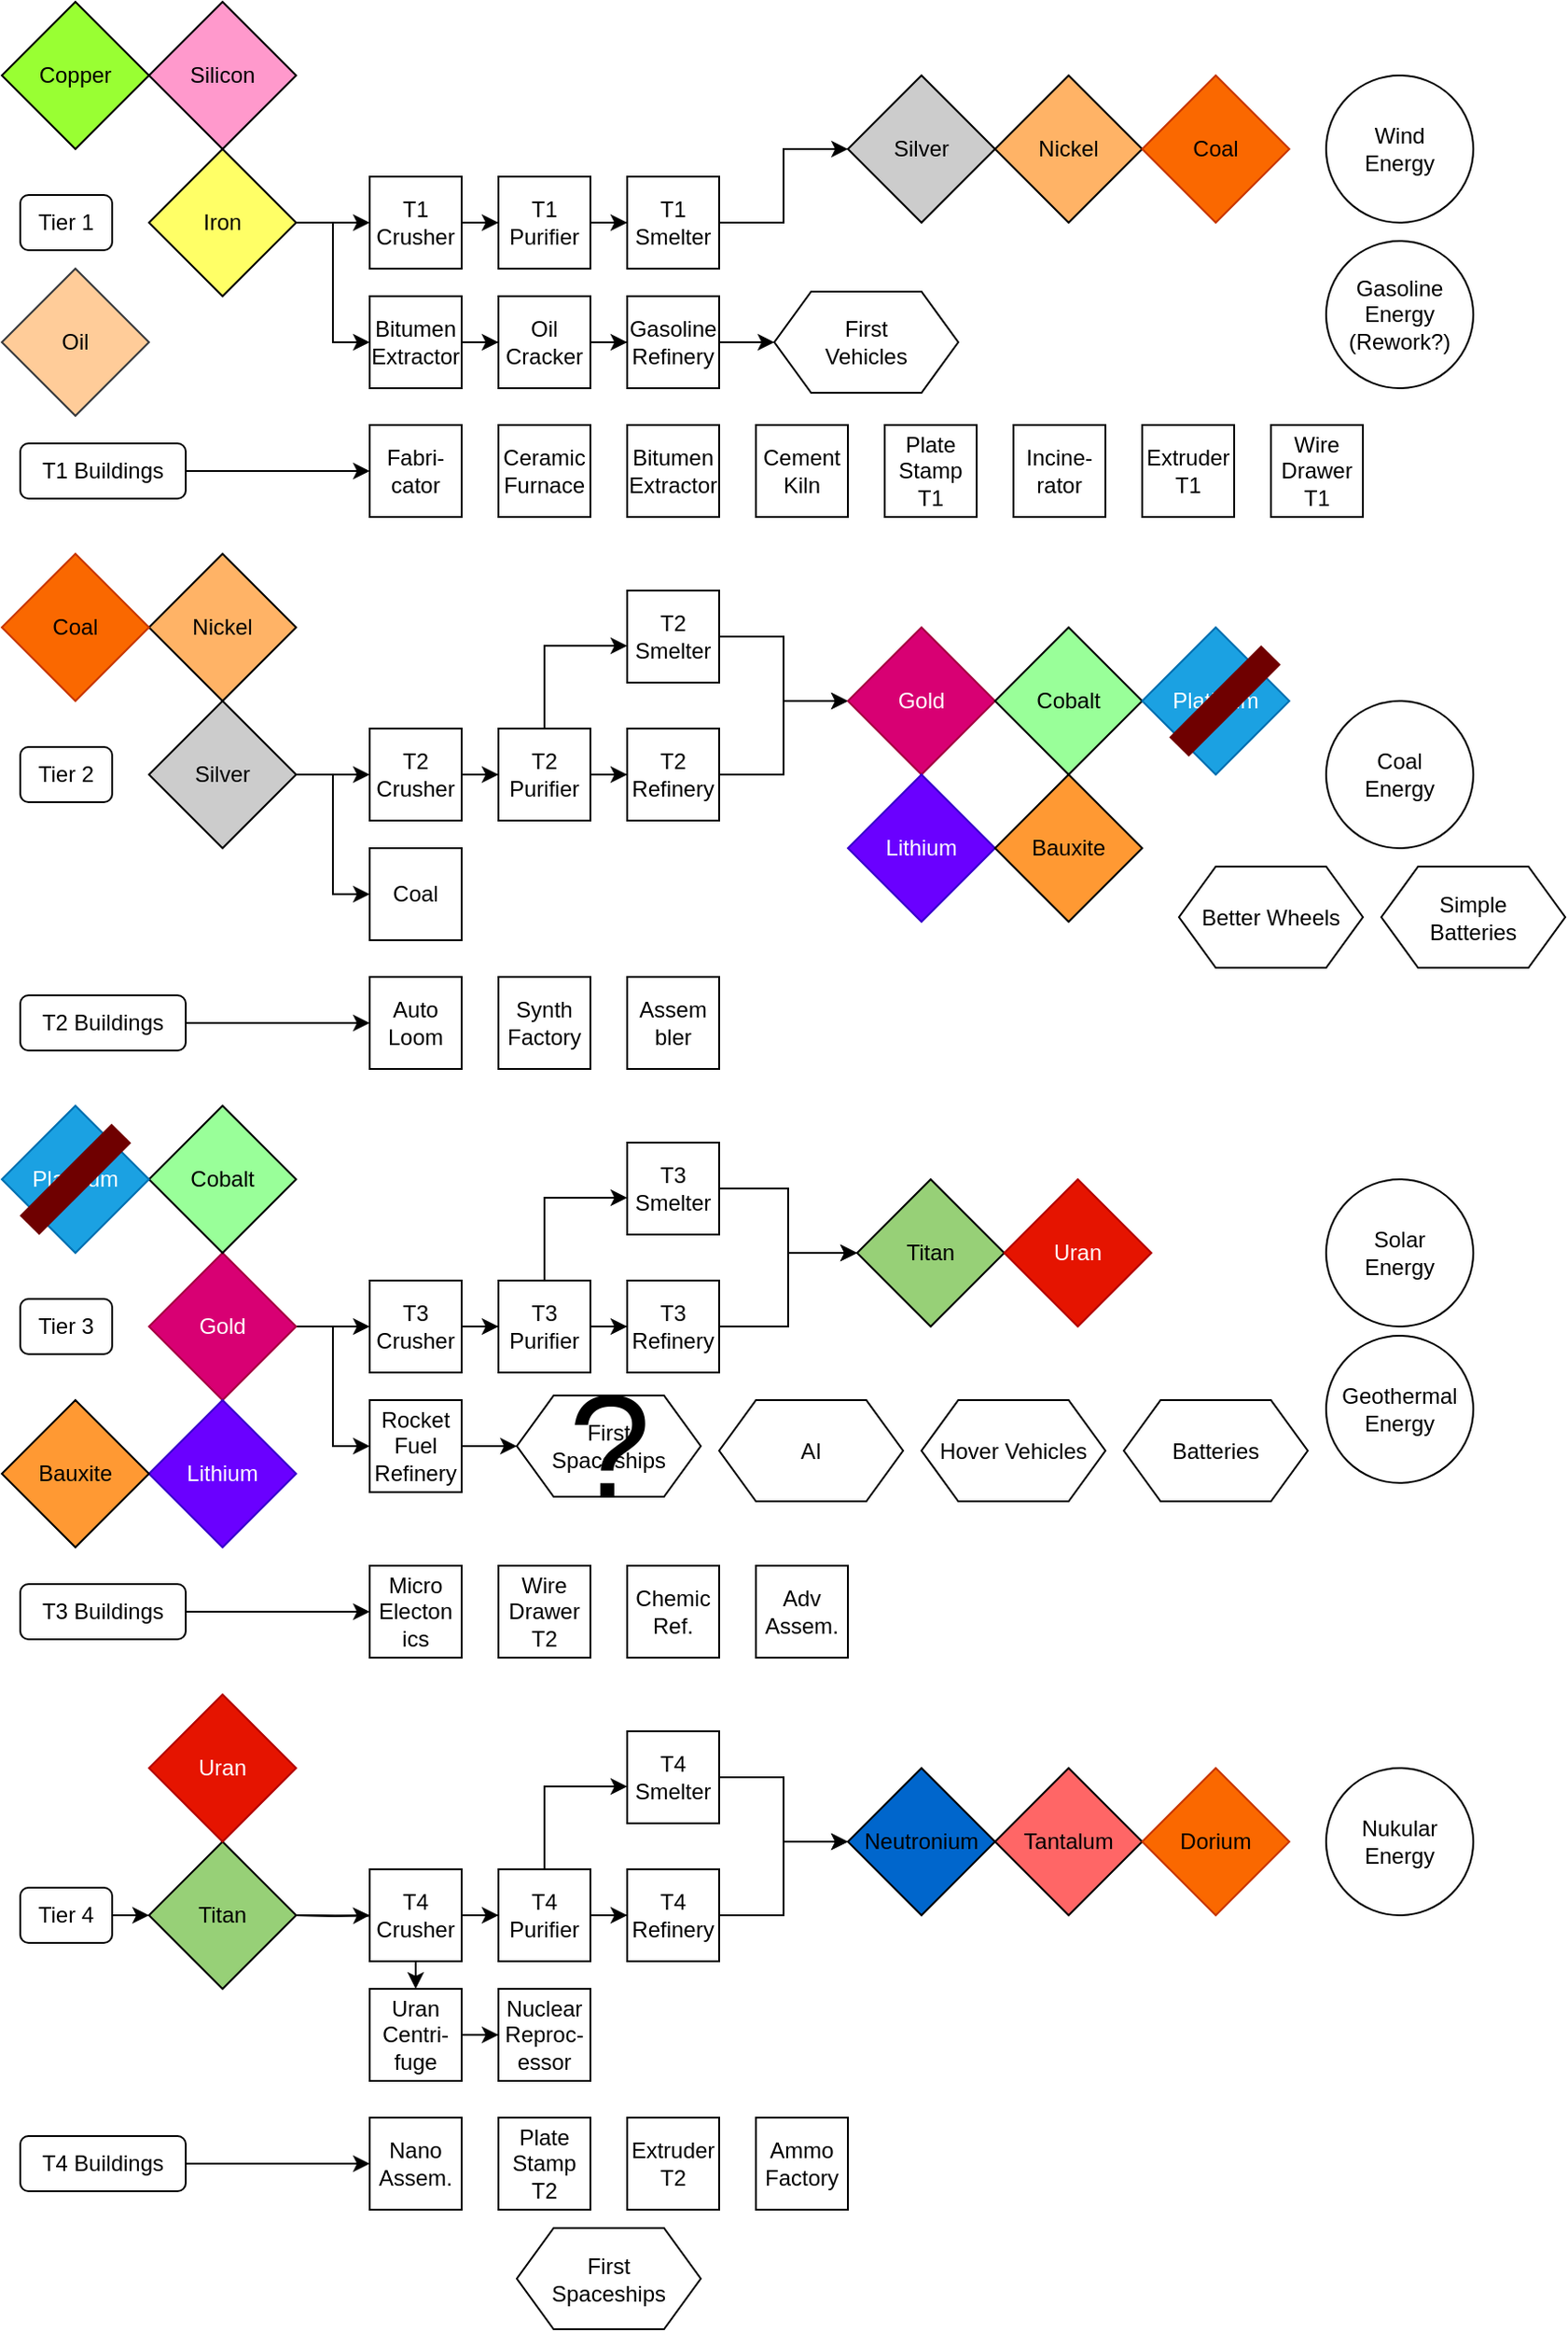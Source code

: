 <mxfile version="21.5.1" type="device" pages="11">
  <diagram id="Ydktu7NFS379eD1LzOc7" name="Primary">
    <mxGraphModel dx="1434" dy="836" grid="1" gridSize="10" guides="1" tooltips="1" connect="1" arrows="1" fold="1" page="0" pageScale="1" pageWidth="827" pageHeight="1169" background="none" math="0" shadow="0">
      <root>
        <mxCell id="0" />
        <mxCell id="1" parent="0" />
        <mxCell id="ZHTC9rPFBJCvCZT5CvOV-2" style="edgeStyle=orthogonalEdgeStyle;rounded=0;orthogonalLoop=1;jettySize=auto;html=1;" parent="1" source="ZHTC9rPFBJCvCZT5CvOV-4" target="ZHTC9rPFBJCvCZT5CvOV-15" edge="1">
          <mxGeometry relative="1" as="geometry" />
        </mxCell>
        <mxCell id="ZHTC9rPFBJCvCZT5CvOV-3" style="edgeStyle=orthogonalEdgeStyle;rounded=0;orthogonalLoop=1;jettySize=auto;html=1;" parent="1" source="ZHTC9rPFBJCvCZT5CvOV-4" target="ZHTC9rPFBJCvCZT5CvOV-49" edge="1">
          <mxGeometry relative="1" as="geometry" />
        </mxCell>
        <object label="&lt;div&gt;Iron&lt;/div&gt;" id="ZHTC9rPFBJCvCZT5CvOV-4">
          <mxCell style="rhombus;whiteSpace=wrap;html=1;fillColor=#FFFF66;" parent="1" vertex="1">
            <mxGeometry x="80" y="80" width="80" height="80" as="geometry" />
          </mxCell>
        </object>
        <mxCell id="ZHTC9rPFBJCvCZT5CvOV-5" value="Tier 1" style="rounded=1;whiteSpace=wrap;html=1;" parent="1" vertex="1">
          <mxGeometry x="10" y="105" width="50" height="30" as="geometry" />
        </mxCell>
        <mxCell id="ZHTC9rPFBJCvCZT5CvOV-6" value="Tier 2" style="rounded=1;whiteSpace=wrap;html=1;" parent="1" vertex="1">
          <mxGeometry x="10" y="405" width="50" height="30" as="geometry" />
        </mxCell>
        <mxCell id="ZHTC9rPFBJCvCZT5CvOV-7" style="edgeStyle=orthogonalEdgeStyle;rounded=0;orthogonalLoop=1;jettySize=auto;html=1;" parent="1" source="ZHTC9rPFBJCvCZT5CvOV-9" target="ZHTC9rPFBJCvCZT5CvOV-22" edge="1">
          <mxGeometry relative="1" as="geometry" />
        </mxCell>
        <mxCell id="ZHTC9rPFBJCvCZT5CvOV-8" style="edgeStyle=orthogonalEdgeStyle;rounded=0;orthogonalLoop=1;jettySize=auto;html=1;entryX=0;entryY=0.5;entryDx=0;entryDy=0;" parent="1" source="ZHTC9rPFBJCvCZT5CvOV-9" target="ZHTC9rPFBJCvCZT5CvOV-83" edge="1">
          <mxGeometry relative="1" as="geometry" />
        </mxCell>
        <object label="Silver" id="ZHTC9rPFBJCvCZT5CvOV-9">
          <mxCell style="rhombus;whiteSpace=wrap;html=1;fillColor=#CCCCCC;" parent="1" vertex="1">
            <mxGeometry x="80" y="380" width="80" height="80" as="geometry" />
          </mxCell>
        </object>
        <mxCell id="ZHTC9rPFBJCvCZT5CvOV-10" value="Tier 3" style="rounded=1;whiteSpace=wrap;html=1;" parent="1" vertex="1">
          <mxGeometry x="10" y="705" width="50" height="30" as="geometry" />
        </mxCell>
        <mxCell id="ZHTC9rPFBJCvCZT5CvOV-11" style="edgeStyle=orthogonalEdgeStyle;rounded=0;orthogonalLoop=1;jettySize=auto;html=1;" parent="1" source="ZHTC9rPFBJCvCZT5CvOV-13" target="ZHTC9rPFBJCvCZT5CvOV-32" edge="1">
          <mxGeometry relative="1" as="geometry" />
        </mxCell>
        <mxCell id="ZHTC9rPFBJCvCZT5CvOV-12" style="edgeStyle=orthogonalEdgeStyle;rounded=0;orthogonalLoop=1;jettySize=auto;html=1;" parent="1" source="ZHTC9rPFBJCvCZT5CvOV-13" target="ZHTC9rPFBJCvCZT5CvOV-55" edge="1">
          <mxGeometry relative="1" as="geometry" />
        </mxCell>
        <object label="Gold" id="ZHTC9rPFBJCvCZT5CvOV-13">
          <mxCell style="rhombus;whiteSpace=wrap;html=1;fillColor=#d80073;fontColor=#ffffff;strokeColor=#A50040;" parent="1" vertex="1">
            <mxGeometry x="80" y="680" width="80" height="80" as="geometry" />
          </mxCell>
        </object>
        <mxCell id="ZHTC9rPFBJCvCZT5CvOV-14" style="edgeStyle=orthogonalEdgeStyle;rounded=0;orthogonalLoop=1;jettySize=auto;html=1;" parent="1" source="ZHTC9rPFBJCvCZT5CvOV-15" target="ZHTC9rPFBJCvCZT5CvOV-17" edge="1">
          <mxGeometry relative="1" as="geometry" />
        </mxCell>
        <mxCell id="ZHTC9rPFBJCvCZT5CvOV-15" value="&lt;div&gt;T1&lt;/div&gt;&lt;div&gt;Crusher&lt;br&gt;&lt;/div&gt;" style="whiteSpace=wrap;html=1;aspect=fixed;" parent="1" vertex="1">
          <mxGeometry x="200" y="95" width="50" height="50" as="geometry" />
        </mxCell>
        <mxCell id="ZHTC9rPFBJCvCZT5CvOV-16" style="edgeStyle=orthogonalEdgeStyle;rounded=0;orthogonalLoop=1;jettySize=auto;html=1;entryX=0;entryY=0.5;entryDx=0;entryDy=0;" parent="1" source="ZHTC9rPFBJCvCZT5CvOV-17" target="ZHTC9rPFBJCvCZT5CvOV-19" edge="1">
          <mxGeometry relative="1" as="geometry" />
        </mxCell>
        <mxCell id="ZHTC9rPFBJCvCZT5CvOV-17" value="&lt;div&gt;T1&lt;/div&gt;&lt;div&gt;Purifier&lt;br&gt;&lt;/div&gt;" style="whiteSpace=wrap;html=1;aspect=fixed;" parent="1" vertex="1">
          <mxGeometry x="270" y="95" width="50" height="50" as="geometry" />
        </mxCell>
        <mxCell id="ZHTC9rPFBJCvCZT5CvOV-18" style="edgeStyle=orthogonalEdgeStyle;rounded=0;orthogonalLoop=1;jettySize=auto;html=1;" parent="1" source="ZHTC9rPFBJCvCZT5CvOV-19" target="ZHTC9rPFBJCvCZT5CvOV-20" edge="1">
          <mxGeometry relative="1" as="geometry" />
        </mxCell>
        <mxCell id="ZHTC9rPFBJCvCZT5CvOV-19" value="&lt;div&gt;T1&lt;/div&gt;&lt;div&gt;Smelter&lt;br&gt;&lt;/div&gt;" style="whiteSpace=wrap;html=1;aspect=fixed;" parent="1" vertex="1">
          <mxGeometry x="340" y="95" width="50" height="50" as="geometry" />
        </mxCell>
        <object label="Silver" id="ZHTC9rPFBJCvCZT5CvOV-20">
          <mxCell style="rhombus;whiteSpace=wrap;html=1;fillColor=#CCCCCC;" parent="1" vertex="1">
            <mxGeometry x="460" y="40" width="80" height="80" as="geometry" />
          </mxCell>
        </object>
        <mxCell id="ZHTC9rPFBJCvCZT5CvOV-21" style="edgeStyle=orthogonalEdgeStyle;rounded=0;orthogonalLoop=1;jettySize=auto;html=1;" parent="1" source="ZHTC9rPFBJCvCZT5CvOV-22" target="ZHTC9rPFBJCvCZT5CvOV-25" edge="1">
          <mxGeometry relative="1" as="geometry" />
        </mxCell>
        <mxCell id="ZHTC9rPFBJCvCZT5CvOV-22" value="&lt;div&gt;T2&lt;/div&gt;&lt;div&gt;Crusher&lt;br&gt;&lt;/div&gt;" style="whiteSpace=wrap;html=1;aspect=fixed;" parent="1" vertex="1">
          <mxGeometry x="200" y="395" width="50" height="50" as="geometry" />
        </mxCell>
        <mxCell id="ZHTC9rPFBJCvCZT5CvOV-23" style="edgeStyle=orthogonalEdgeStyle;rounded=0;orthogonalLoop=1;jettySize=auto;html=1;" parent="1" source="ZHTC9rPFBJCvCZT5CvOV-25" target="ZHTC9rPFBJCvCZT5CvOV-29" edge="1">
          <mxGeometry relative="1" as="geometry">
            <Array as="points">
              <mxPoint x="295" y="350" />
            </Array>
          </mxGeometry>
        </mxCell>
        <mxCell id="ZHTC9rPFBJCvCZT5CvOV-24" style="edgeStyle=orthogonalEdgeStyle;rounded=0;orthogonalLoop=1;jettySize=auto;html=1;entryX=0;entryY=0.5;entryDx=0;entryDy=0;" parent="1" source="ZHTC9rPFBJCvCZT5CvOV-25" target="ZHTC9rPFBJCvCZT5CvOV-27" edge="1">
          <mxGeometry relative="1" as="geometry" />
        </mxCell>
        <mxCell id="ZHTC9rPFBJCvCZT5CvOV-25" value="&lt;div&gt;T2&lt;/div&gt;&lt;div&gt;Purifier&lt;br&gt;&lt;/div&gt;" style="whiteSpace=wrap;html=1;aspect=fixed;" parent="1" vertex="1">
          <mxGeometry x="270" y="395" width="50" height="50" as="geometry" />
        </mxCell>
        <mxCell id="ZHTC9rPFBJCvCZT5CvOV-26" style="edgeStyle=orthogonalEdgeStyle;rounded=0;orthogonalLoop=1;jettySize=auto;html=1;" parent="1" source="ZHTC9rPFBJCvCZT5CvOV-27" target="ZHTC9rPFBJCvCZT5CvOV-30" edge="1">
          <mxGeometry relative="1" as="geometry" />
        </mxCell>
        <mxCell id="ZHTC9rPFBJCvCZT5CvOV-27" value="T2&lt;br&gt;Refinery" style="whiteSpace=wrap;html=1;aspect=fixed;" parent="1" vertex="1">
          <mxGeometry x="340" y="395" width="50" height="50" as="geometry" />
        </mxCell>
        <mxCell id="ZHTC9rPFBJCvCZT5CvOV-28" style="edgeStyle=orthogonalEdgeStyle;rounded=0;orthogonalLoop=1;jettySize=auto;html=1;" parent="1" source="ZHTC9rPFBJCvCZT5CvOV-29" target="ZHTC9rPFBJCvCZT5CvOV-30" edge="1">
          <mxGeometry relative="1" as="geometry" />
        </mxCell>
        <mxCell id="ZHTC9rPFBJCvCZT5CvOV-29" value="T2 Smelter" style="whiteSpace=wrap;html=1;aspect=fixed;" parent="1" vertex="1">
          <mxGeometry x="340" y="320" width="50" height="50" as="geometry" />
        </mxCell>
        <object label="Gold" id="ZHTC9rPFBJCvCZT5CvOV-30">
          <mxCell style="rhombus;whiteSpace=wrap;html=1;fillColor=#d80073;fontColor=#ffffff;strokeColor=#A50040;" parent="1" vertex="1">
            <mxGeometry x="460" y="340" width="80" height="80" as="geometry" />
          </mxCell>
        </object>
        <mxCell id="ZHTC9rPFBJCvCZT5CvOV-31" style="edgeStyle=orthogonalEdgeStyle;rounded=0;orthogonalLoop=1;jettySize=auto;html=1;" parent="1" source="ZHTC9rPFBJCvCZT5CvOV-32" target="ZHTC9rPFBJCvCZT5CvOV-35" edge="1">
          <mxGeometry relative="1" as="geometry" />
        </mxCell>
        <mxCell id="ZHTC9rPFBJCvCZT5CvOV-32" value="&lt;div&gt;T3&lt;/div&gt;&lt;div&gt;Crusher&lt;br&gt;&lt;/div&gt;" style="whiteSpace=wrap;html=1;aspect=fixed;" parent="1" vertex="1">
          <mxGeometry x="200" y="695" width="50" height="50" as="geometry" />
        </mxCell>
        <mxCell id="ZHTC9rPFBJCvCZT5CvOV-33" style="edgeStyle=orthogonalEdgeStyle;rounded=0;orthogonalLoop=1;jettySize=auto;html=1;" parent="1" source="ZHTC9rPFBJCvCZT5CvOV-35" target="ZHTC9rPFBJCvCZT5CvOV-39" edge="1">
          <mxGeometry relative="1" as="geometry">
            <Array as="points">
              <mxPoint x="295" y="650" />
            </Array>
          </mxGeometry>
        </mxCell>
        <mxCell id="ZHTC9rPFBJCvCZT5CvOV-34" style="edgeStyle=orthogonalEdgeStyle;rounded=0;orthogonalLoop=1;jettySize=auto;html=1;entryX=0;entryY=0.5;entryDx=0;entryDy=0;" parent="1" source="ZHTC9rPFBJCvCZT5CvOV-35" target="ZHTC9rPFBJCvCZT5CvOV-37" edge="1">
          <mxGeometry relative="1" as="geometry" />
        </mxCell>
        <mxCell id="ZHTC9rPFBJCvCZT5CvOV-35" value="&lt;div&gt;T3&lt;/div&gt;&lt;div&gt;Purifier&lt;br&gt;&lt;/div&gt;" style="whiteSpace=wrap;html=1;aspect=fixed;" parent="1" vertex="1">
          <mxGeometry x="270" y="695" width="50" height="50" as="geometry" />
        </mxCell>
        <mxCell id="ZHTC9rPFBJCvCZT5CvOV-36" style="edgeStyle=orthogonalEdgeStyle;rounded=0;orthogonalLoop=1;jettySize=auto;html=1;" parent="1" source="ZHTC9rPFBJCvCZT5CvOV-37" target="ZHTC9rPFBJCvCZT5CvOV-62" edge="1">
          <mxGeometry relative="1" as="geometry" />
        </mxCell>
        <mxCell id="ZHTC9rPFBJCvCZT5CvOV-37" value="&lt;div&gt;T3&lt;/div&gt;&lt;div&gt;Refinery&lt;br&gt;&lt;/div&gt;" style="whiteSpace=wrap;html=1;aspect=fixed;" parent="1" vertex="1">
          <mxGeometry x="340" y="695" width="50" height="50" as="geometry" />
        </mxCell>
        <mxCell id="ZHTC9rPFBJCvCZT5CvOV-38" style="edgeStyle=orthogonalEdgeStyle;rounded=0;orthogonalLoop=1;jettySize=auto;html=1;" parent="1" source="ZHTC9rPFBJCvCZT5CvOV-39" target="ZHTC9rPFBJCvCZT5CvOV-62" edge="1">
          <mxGeometry relative="1" as="geometry" />
        </mxCell>
        <mxCell id="ZHTC9rPFBJCvCZT5CvOV-39" value="T3&lt;br&gt;Smelter" style="whiteSpace=wrap;html=1;aspect=fixed;" parent="1" vertex="1">
          <mxGeometry x="340" y="620" width="50" height="50" as="geometry" />
        </mxCell>
        <object label="Nickel" id="ZHTC9rPFBJCvCZT5CvOV-40">
          <mxCell style="rhombus;whiteSpace=wrap;html=1;fillColor=#FFB366;" parent="1" vertex="1">
            <mxGeometry x="540" y="40" width="80" height="80" as="geometry" />
          </mxCell>
        </object>
        <object label="Nickel" id="ZHTC9rPFBJCvCZT5CvOV-41">
          <mxCell style="rhombus;whiteSpace=wrap;html=1;fillColor=#FFB366;" parent="1" vertex="1">
            <mxGeometry x="80" y="300" width="80" height="80" as="geometry" />
          </mxCell>
        </object>
        <object label="Cobalt" id="ZHTC9rPFBJCvCZT5CvOV-42">
          <mxCell style="rhombus;whiteSpace=wrap;html=1;fillColor=#99FF99;" parent="1" vertex="1">
            <mxGeometry x="540" y="340" width="80" height="80" as="geometry" />
          </mxCell>
        </object>
        <object label="Platinum" id="ZHTC9rPFBJCvCZT5CvOV-43">
          <mxCell style="rhombus;whiteSpace=wrap;html=1;fillColor=#1ba1e2;fontColor=#ffffff;strokeColor=#006EAF;" parent="1" vertex="1">
            <mxGeometry x="620" y="340" width="80" height="80" as="geometry" />
          </mxCell>
        </object>
        <object label="Cobalt" id="ZHTC9rPFBJCvCZT5CvOV-44">
          <mxCell style="rhombus;whiteSpace=wrap;html=1;fillColor=#99FF99;" parent="1" vertex="1">
            <mxGeometry x="80" y="600" width="80" height="80" as="geometry" />
          </mxCell>
        </object>
        <object label="Platinum" id="ZHTC9rPFBJCvCZT5CvOV-45">
          <mxCell style="rhombus;whiteSpace=wrap;html=1;fillColor=#1ba1e2;fontColor=#ffffff;strokeColor=#006EAF;" parent="1" vertex="1">
            <mxGeometry y="600" width="80" height="80" as="geometry" />
          </mxCell>
        </object>
        <object label="Silicon" id="ZHTC9rPFBJCvCZT5CvOV-46">
          <mxCell style="rhombus;whiteSpace=wrap;html=1;fillColor=#FF99CC;" parent="1" vertex="1">
            <mxGeometry x="80" width="80" height="80" as="geometry" />
          </mxCell>
        </object>
        <object label="Copper" id="ZHTC9rPFBJCvCZT5CvOV-47">
          <mxCell style="rhombus;whiteSpace=wrap;html=1;fillColor=#99FF33;" parent="1" vertex="1">
            <mxGeometry width="80" height="80" as="geometry" />
          </mxCell>
        </object>
        <mxCell id="ZHTC9rPFBJCvCZT5CvOV-48" style="edgeStyle=orthogonalEdgeStyle;rounded=0;orthogonalLoop=1;jettySize=auto;html=1;" parent="1" source="ZHTC9rPFBJCvCZT5CvOV-49" target="ZHTC9rPFBJCvCZT5CvOV-51" edge="1">
          <mxGeometry relative="1" as="geometry" />
        </mxCell>
        <mxCell id="ZHTC9rPFBJCvCZT5CvOV-49" value="Bitumen&lt;br&gt;Extractor" style="whiteSpace=wrap;html=1;aspect=fixed;" parent="1" vertex="1">
          <mxGeometry x="200" y="160" width="50" height="50" as="geometry" />
        </mxCell>
        <mxCell id="ZHTC9rPFBJCvCZT5CvOV-50" style="edgeStyle=orthogonalEdgeStyle;rounded=0;orthogonalLoop=1;jettySize=auto;html=1;" parent="1" source="ZHTC9rPFBJCvCZT5CvOV-51" target="ZHTC9rPFBJCvCZT5CvOV-53" edge="1">
          <mxGeometry relative="1" as="geometry" />
        </mxCell>
        <mxCell id="ZHTC9rPFBJCvCZT5CvOV-51" value="Oil&lt;br&gt;Cracker" style="whiteSpace=wrap;html=1;aspect=fixed;" parent="1" vertex="1">
          <mxGeometry x="270" y="160" width="50" height="50" as="geometry" />
        </mxCell>
        <mxCell id="ZHTC9rPFBJCvCZT5CvOV-52" style="edgeStyle=orthogonalEdgeStyle;rounded=0;orthogonalLoop=1;jettySize=auto;html=1;" parent="1" source="ZHTC9rPFBJCvCZT5CvOV-53" target="ZHTC9rPFBJCvCZT5CvOV-84" edge="1">
          <mxGeometry relative="1" as="geometry" />
        </mxCell>
        <mxCell id="ZHTC9rPFBJCvCZT5CvOV-53" value="&lt;div&gt;Gasoline&lt;/div&gt;&lt;div&gt;Refinery&lt;br&gt;&lt;/div&gt;" style="whiteSpace=wrap;html=1;aspect=fixed;" parent="1" vertex="1">
          <mxGeometry x="340" y="160" width="50" height="50" as="geometry" />
        </mxCell>
        <mxCell id="ZHTC9rPFBJCvCZT5CvOV-54" style="edgeStyle=orthogonalEdgeStyle;rounded=0;orthogonalLoop=1;jettySize=auto;html=1;" parent="1" source="ZHTC9rPFBJCvCZT5CvOV-55" target="ZHTC9rPFBJCvCZT5CvOV-85" edge="1">
          <mxGeometry relative="1" as="geometry" />
        </mxCell>
        <mxCell id="ZHTC9rPFBJCvCZT5CvOV-55" value="Rocket&lt;br&gt;Fuel&lt;br&gt;Refinery" style="whiteSpace=wrap;html=1;aspect=fixed;" parent="1" vertex="1">
          <mxGeometry x="200" y="760" width="50" height="50" as="geometry" />
        </mxCell>
        <object label="Lithium" id="ZHTC9rPFBJCvCZT5CvOV-56">
          <mxCell style="rhombus;whiteSpace=wrap;html=1;fillColor=#6a00ff;fontColor=#ffffff;strokeColor=#3700CC;" parent="1" vertex="1">
            <mxGeometry x="80" y="760" width="80" height="80" as="geometry" />
          </mxCell>
        </object>
        <object label="Lithium" id="ZHTC9rPFBJCvCZT5CvOV-57">
          <mxCell style="rhombus;whiteSpace=wrap;html=1;fillColor=#6a00ff;fontColor=#ffffff;strokeColor=#3700CC;" parent="1" vertex="1">
            <mxGeometry x="460" y="420" width="80" height="80" as="geometry" />
          </mxCell>
        </object>
        <object label="Bauxite" id="ZHTC9rPFBJCvCZT5CvOV-58">
          <mxCell style="rhombus;whiteSpace=wrap;html=1;fillColor=#FF9933;" parent="1" vertex="1">
            <mxGeometry y="760" width="80" height="80" as="geometry" />
          </mxCell>
        </object>
        <object label="Bauxite" id="ZHTC9rPFBJCvCZT5CvOV-59">
          <mxCell style="rhombus;whiteSpace=wrap;html=1;fillColor=#FF9933;" parent="1" vertex="1">
            <mxGeometry x="540" y="420" width="80" height="80" as="geometry" />
          </mxCell>
        </object>
        <object label="Tantalum" id="ZHTC9rPFBJCvCZT5CvOV-60">
          <mxCell style="rhombus;whiteSpace=wrap;html=1;fillColor=#FF6666;" parent="1" vertex="1">
            <mxGeometry x="540" y="960" width="80" height="80" as="geometry" />
          </mxCell>
        </object>
        <object label="Neutronium" id="ZHTC9rPFBJCvCZT5CvOV-61">
          <mxCell style="rhombus;whiteSpace=wrap;html=1;fillColor=#0066CC;" parent="1" vertex="1">
            <mxGeometry x="460" y="960" width="80" height="80" as="geometry" />
          </mxCell>
        </object>
        <object label="Titan" id="ZHTC9rPFBJCvCZT5CvOV-62">
          <mxCell style="rhombus;whiteSpace=wrap;html=1;fillColor=#97D077;" parent="1" vertex="1">
            <mxGeometry x="465" y="640" width="80" height="80" as="geometry" />
          </mxCell>
        </object>
        <mxCell id="ZHTC9rPFBJCvCZT5CvOV-63" value="" style="edgeStyle=orthogonalEdgeStyle;rounded=0;orthogonalLoop=1;jettySize=auto;html=1;" parent="1" source="ZHTC9rPFBJCvCZT5CvOV-64" edge="1">
          <mxGeometry relative="1" as="geometry">
            <mxPoint x="80" y="1040" as="targetPoint" />
          </mxGeometry>
        </mxCell>
        <mxCell id="ZHTC9rPFBJCvCZT5CvOV-64" value="&lt;div&gt;Tier 4&lt;/div&gt;" style="rounded=1;whiteSpace=wrap;html=1;" parent="1" vertex="1">
          <mxGeometry x="10" y="1025" width="50" height="30" as="geometry" />
        </mxCell>
        <mxCell id="ZHTC9rPFBJCvCZT5CvOV-65" style="edgeStyle=orthogonalEdgeStyle;rounded=0;orthogonalLoop=1;jettySize=auto;html=1;" parent="1" target="ZHTC9rPFBJCvCZT5CvOV-69" edge="1">
          <mxGeometry relative="1" as="geometry">
            <mxPoint x="160" y="1040" as="sourcePoint" />
          </mxGeometry>
        </mxCell>
        <mxCell id="ZHTC9rPFBJCvCZT5CvOV-66" style="edgeStyle=orthogonalEdgeStyle;rounded=0;orthogonalLoop=1;jettySize=auto;html=1;" parent="1" target="ZHTC9rPFBJCvCZT5CvOV-90" edge="1">
          <mxGeometry relative="1" as="geometry">
            <mxPoint x="160" y="1040" as="sourcePoint" />
          </mxGeometry>
        </mxCell>
        <object label="Titan" id="ZHTC9rPFBJCvCZT5CvOV-67">
          <mxCell style="rhombus;whiteSpace=wrap;html=1;fillColor=#97D077;" parent="1" vertex="1">
            <mxGeometry x="80" y="1000" width="80" height="80" as="geometry" />
          </mxCell>
        </object>
        <mxCell id="ZHTC9rPFBJCvCZT5CvOV-68" style="edgeStyle=orthogonalEdgeStyle;rounded=0;orthogonalLoop=1;jettySize=auto;html=1;" parent="1" source="ZHTC9rPFBJCvCZT5CvOV-69" target="ZHTC9rPFBJCvCZT5CvOV-72" edge="1">
          <mxGeometry relative="1" as="geometry" />
        </mxCell>
        <mxCell id="ZHTC9rPFBJCvCZT5CvOV-69" value="&lt;div&gt;T4&lt;/div&gt;&lt;div&gt;Crusher&lt;br&gt;&lt;/div&gt;" style="whiteSpace=wrap;html=1;aspect=fixed;" parent="1" vertex="1">
          <mxGeometry x="200" y="1015" width="50" height="50" as="geometry" />
        </mxCell>
        <mxCell id="ZHTC9rPFBJCvCZT5CvOV-70" style="edgeStyle=orthogonalEdgeStyle;rounded=0;orthogonalLoop=1;jettySize=auto;html=1;" parent="1" source="ZHTC9rPFBJCvCZT5CvOV-72" target="ZHTC9rPFBJCvCZT5CvOV-76" edge="1">
          <mxGeometry relative="1" as="geometry">
            <Array as="points">
              <mxPoint x="295" y="970" />
            </Array>
          </mxGeometry>
        </mxCell>
        <mxCell id="ZHTC9rPFBJCvCZT5CvOV-71" style="edgeStyle=orthogonalEdgeStyle;rounded=0;orthogonalLoop=1;jettySize=auto;html=1;entryX=0;entryY=0.5;entryDx=0;entryDy=0;" parent="1" source="ZHTC9rPFBJCvCZT5CvOV-72" target="ZHTC9rPFBJCvCZT5CvOV-74" edge="1">
          <mxGeometry relative="1" as="geometry" />
        </mxCell>
        <mxCell id="ZHTC9rPFBJCvCZT5CvOV-72" value="&lt;div&gt;T4&lt;/div&gt;&lt;div&gt;Purifier&lt;br&gt;&lt;/div&gt;" style="whiteSpace=wrap;html=1;aspect=fixed;" parent="1" vertex="1">
          <mxGeometry x="270" y="1015" width="50" height="50" as="geometry" />
        </mxCell>
        <mxCell id="ZHTC9rPFBJCvCZT5CvOV-73" style="edgeStyle=orthogonalEdgeStyle;rounded=0;orthogonalLoop=1;jettySize=auto;html=1;" parent="1" source="ZHTC9rPFBJCvCZT5CvOV-74" target="ZHTC9rPFBJCvCZT5CvOV-61" edge="1">
          <mxGeometry relative="1" as="geometry" />
        </mxCell>
        <mxCell id="ZHTC9rPFBJCvCZT5CvOV-74" value="&lt;div&gt;T4&lt;/div&gt;&lt;div&gt;Refinery&lt;br&gt;&lt;/div&gt;" style="whiteSpace=wrap;html=1;aspect=fixed;" parent="1" vertex="1">
          <mxGeometry x="340" y="1015" width="50" height="50" as="geometry" />
        </mxCell>
        <mxCell id="ZHTC9rPFBJCvCZT5CvOV-75" style="edgeStyle=orthogonalEdgeStyle;rounded=0;orthogonalLoop=1;jettySize=auto;html=1;" parent="1" source="ZHTC9rPFBJCvCZT5CvOV-76" target="ZHTC9rPFBJCvCZT5CvOV-61" edge="1">
          <mxGeometry relative="1" as="geometry" />
        </mxCell>
        <mxCell id="ZHTC9rPFBJCvCZT5CvOV-76" value="&lt;div&gt;T4&lt;/div&gt;&lt;div&gt;Smelter&lt;br&gt;&lt;/div&gt;" style="whiteSpace=wrap;html=1;aspect=fixed;" parent="1" vertex="1">
          <mxGeometry x="340" y="940" width="50" height="50" as="geometry" />
        </mxCell>
        <mxCell id="ZHTC9rPFBJCvCZT5CvOV-77" value="Wind&lt;br&gt;Energy" style="ellipse;whiteSpace=wrap;html=1;aspect=fixed;" parent="1" vertex="1">
          <mxGeometry x="720" y="40" width="80" height="80" as="geometry" />
        </mxCell>
        <mxCell id="ZHTC9rPFBJCvCZT5CvOV-78" value="&lt;div&gt;Coal&lt;/div&gt;&lt;div&gt;Energy&lt;br&gt;&lt;/div&gt;" style="ellipse;whiteSpace=wrap;html=1;aspect=fixed;" parent="1" vertex="1">
          <mxGeometry x="720" y="380" width="80" height="80" as="geometry" />
        </mxCell>
        <mxCell id="ZHTC9rPFBJCvCZT5CvOV-79" value="Solar&lt;br&gt;Energy" style="ellipse;whiteSpace=wrap;html=1;aspect=fixed;" parent="1" vertex="1">
          <mxGeometry x="720" y="640" width="80" height="80" as="geometry" />
        </mxCell>
        <mxCell id="ZHTC9rPFBJCvCZT5CvOV-80" value="&lt;div&gt;Geothermal&lt;/div&gt;&lt;div&gt;Energy&lt;br&gt;&lt;/div&gt;" style="ellipse;whiteSpace=wrap;html=1;aspect=fixed;" parent="1" vertex="1">
          <mxGeometry x="720" y="725" width="80" height="80" as="geometry" />
        </mxCell>
        <mxCell id="ZHTC9rPFBJCvCZT5CvOV-81" value="Coal" style="rhombus;whiteSpace=wrap;html=1;fillColor=#fa6800;fontColor=#000000;strokeColor=#C73500;" parent="1" vertex="1">
          <mxGeometry x="620" y="40" width="80" height="80" as="geometry" />
        </mxCell>
        <mxCell id="ZHTC9rPFBJCvCZT5CvOV-82" value="Coal" style="rhombus;whiteSpace=wrap;html=1;fillColor=#fa6800;fontColor=#000000;strokeColor=#C73500;" parent="1" vertex="1">
          <mxGeometry y="300" width="80" height="80" as="geometry" />
        </mxCell>
        <mxCell id="ZHTC9rPFBJCvCZT5CvOV-83" value="Coal" style="whiteSpace=wrap;html=1;aspect=fixed;" parent="1" vertex="1">
          <mxGeometry x="200" y="460" width="50" height="50" as="geometry" />
        </mxCell>
        <mxCell id="ZHTC9rPFBJCvCZT5CvOV-84" value="&lt;div&gt;First&lt;/div&gt;&lt;div&gt;Vehicles&lt;br&gt;&lt;/div&gt;" style="shape=hexagon;perimeter=hexagonPerimeter2;whiteSpace=wrap;html=1;fixedSize=1;" parent="1" vertex="1">
          <mxGeometry x="420" y="157.5" width="100" height="55" as="geometry" />
        </mxCell>
        <mxCell id="ZHTC9rPFBJCvCZT5CvOV-85" value="First&lt;br&gt;&lt;div&gt;Spaceships&lt;/div&gt;" style="shape=hexagon;perimeter=hexagonPerimeter2;whiteSpace=wrap;html=1;fixedSize=1;" parent="1" vertex="1">
          <mxGeometry x="280" y="757.5" width="100" height="55" as="geometry" />
        </mxCell>
        <mxCell id="ZHTC9rPFBJCvCZT5CvOV-86" value="&lt;div&gt;Nukular&lt;/div&gt;&lt;div&gt;Energy&lt;br&gt;&lt;/div&gt;" style="ellipse;whiteSpace=wrap;html=1;aspect=fixed;" parent="1" vertex="1">
          <mxGeometry x="720" y="960" width="80" height="80" as="geometry" />
        </mxCell>
        <object label="Uran" id="ZHTC9rPFBJCvCZT5CvOV-87">
          <mxCell style="rhombus;whiteSpace=wrap;html=1;fillColor=#e51400;fontColor=#ffffff;strokeColor=#B20000;" parent="1" vertex="1">
            <mxGeometry x="545" y="640" width="80" height="80" as="geometry" />
          </mxCell>
        </object>
        <object label="Uran" id="ZHTC9rPFBJCvCZT5CvOV-88">
          <mxCell style="rhombus;whiteSpace=wrap;html=1;fillColor=#e51400;fontColor=#ffffff;strokeColor=#B20000;" parent="1" vertex="1">
            <mxGeometry x="80" y="920" width="80" height="80" as="geometry" />
          </mxCell>
        </object>
        <mxCell id="ZHTC9rPFBJCvCZT5CvOV-89" style="edgeStyle=orthogonalEdgeStyle;rounded=0;orthogonalLoop=1;jettySize=auto;html=1;" parent="1" source="ZHTC9rPFBJCvCZT5CvOV-90" target="ZHTC9rPFBJCvCZT5CvOV-91" edge="1">
          <mxGeometry relative="1" as="geometry" />
        </mxCell>
        <mxCell id="ZHTC9rPFBJCvCZT5CvOV-90" value="Uran&lt;br&gt;&lt;div&gt;Centri-&lt;/div&gt;&lt;div&gt;fuge&lt;br&gt;&lt;/div&gt;" style="whiteSpace=wrap;html=1;aspect=fixed;" parent="1" vertex="1">
          <mxGeometry x="200" y="1080" width="50" height="50" as="geometry" />
        </mxCell>
        <mxCell id="ZHTC9rPFBJCvCZT5CvOV-91" value="Nuclear&lt;br&gt;&lt;div&gt;Reproc-&lt;/div&gt;&lt;div&gt;essor&lt;br&gt;&lt;/div&gt;" style="whiteSpace=wrap;html=1;aspect=fixed;" parent="1" vertex="1">
          <mxGeometry x="270" y="1080" width="50" height="50" as="geometry" />
        </mxCell>
        <mxCell id="ZHTC9rPFBJCvCZT5CvOV-92" style="edgeStyle=orthogonalEdgeStyle;rounded=0;orthogonalLoop=1;jettySize=auto;html=1;" parent="1" source="ZHTC9rPFBJCvCZT5CvOV-93" target="ZHTC9rPFBJCvCZT5CvOV-94" edge="1">
          <mxGeometry relative="1" as="geometry" />
        </mxCell>
        <mxCell id="ZHTC9rPFBJCvCZT5CvOV-93" value="T1 Buildings" style="rounded=1;whiteSpace=wrap;html=1;" parent="1" vertex="1">
          <mxGeometry x="10" y="240" width="90" height="30" as="geometry" />
        </mxCell>
        <mxCell id="ZHTC9rPFBJCvCZT5CvOV-94" value="&lt;div&gt;Fabri-&lt;/div&gt;&lt;div&gt;cator&lt;br&gt;&lt;/div&gt;" style="whiteSpace=wrap;html=1;aspect=fixed;" parent="1" vertex="1">
          <mxGeometry x="200" y="230" width="50" height="50" as="geometry" />
        </mxCell>
        <mxCell id="ZHTC9rPFBJCvCZT5CvOV-95" value="&lt;div&gt;Ceramic&lt;/div&gt;&lt;div&gt;Furnace&lt;br&gt;&lt;/div&gt;" style="whiteSpace=wrap;html=1;aspect=fixed;" parent="1" vertex="1">
          <mxGeometry x="270" y="230" width="50" height="50" as="geometry" />
        </mxCell>
        <mxCell id="ZHTC9rPFBJCvCZT5CvOV-96" value="Bitumen&lt;br&gt;Extractor" style="whiteSpace=wrap;html=1;aspect=fixed;" parent="1" vertex="1">
          <mxGeometry x="340" y="230" width="50" height="50" as="geometry" />
        </mxCell>
        <mxCell id="ZHTC9rPFBJCvCZT5CvOV-97" value="&lt;div&gt;Cement&lt;/div&gt;&lt;div&gt;Kiln&lt;br&gt;&lt;/div&gt;" style="whiteSpace=wrap;html=1;aspect=fixed;" parent="1" vertex="1">
          <mxGeometry x="410" y="230" width="50" height="50" as="geometry" />
        </mxCell>
        <mxCell id="ZHTC9rPFBJCvCZT5CvOV-98" value="Plate Stamp&lt;br&gt;T1" style="whiteSpace=wrap;html=1;aspect=fixed;" parent="1" vertex="1">
          <mxGeometry x="480" y="230" width="50" height="50" as="geometry" />
        </mxCell>
        <mxCell id="ZHTC9rPFBJCvCZT5CvOV-99" value="&lt;div&gt;Incine-&lt;/div&gt;&lt;div&gt;rator&lt;br&gt;&lt;/div&gt;" style="whiteSpace=wrap;html=1;aspect=fixed;" parent="1" vertex="1">
          <mxGeometry x="550" y="230" width="50" height="50" as="geometry" />
        </mxCell>
        <mxCell id="ZHTC9rPFBJCvCZT5CvOV-100" value="Extruder T1" style="whiteSpace=wrap;html=1;aspect=fixed;" parent="1" vertex="1">
          <mxGeometry x="620" y="230" width="50" height="50" as="geometry" />
        </mxCell>
        <mxCell id="ZHTC9rPFBJCvCZT5CvOV-101" style="edgeStyle=orthogonalEdgeStyle;rounded=0;orthogonalLoop=1;jettySize=auto;html=1;" parent="1" source="ZHTC9rPFBJCvCZT5CvOV-102" target="ZHTC9rPFBJCvCZT5CvOV-103" edge="1">
          <mxGeometry relative="1" as="geometry" />
        </mxCell>
        <mxCell id="ZHTC9rPFBJCvCZT5CvOV-102" value="T2 Buildings" style="rounded=1;whiteSpace=wrap;html=1;" parent="1" vertex="1">
          <mxGeometry x="10" y="540" width="90" height="30" as="geometry" />
        </mxCell>
        <mxCell id="ZHTC9rPFBJCvCZT5CvOV-103" value="Auto&lt;br&gt;Loom" style="whiteSpace=wrap;html=1;aspect=fixed;" parent="1" vertex="1">
          <mxGeometry x="200" y="530" width="50" height="50" as="geometry" />
        </mxCell>
        <mxCell id="ZHTC9rPFBJCvCZT5CvOV-104" value="Synth&lt;br&gt;Factory" style="whiteSpace=wrap;html=1;aspect=fixed;" parent="1" vertex="1">
          <mxGeometry x="270" y="530" width="50" height="50" as="geometry" />
        </mxCell>
        <mxCell id="ZHTC9rPFBJCvCZT5CvOV-105" style="edgeStyle=orthogonalEdgeStyle;rounded=0;orthogonalLoop=1;jettySize=auto;html=1;" parent="1" source="ZHTC9rPFBJCvCZT5CvOV-106" target="ZHTC9rPFBJCvCZT5CvOV-107" edge="1">
          <mxGeometry relative="1" as="geometry" />
        </mxCell>
        <mxCell id="ZHTC9rPFBJCvCZT5CvOV-106" value="T3 Buildings" style="rounded=1;whiteSpace=wrap;html=1;" parent="1" vertex="1">
          <mxGeometry x="10" y="860" width="90" height="30" as="geometry" />
        </mxCell>
        <mxCell id="ZHTC9rPFBJCvCZT5CvOV-107" value="Micro&lt;br&gt;Electon&lt;br&gt;ics" style="whiteSpace=wrap;html=1;aspect=fixed;" parent="1" vertex="1">
          <mxGeometry x="200" y="850" width="50" height="50" as="geometry" />
        </mxCell>
        <mxCell id="ZHTC9rPFBJCvCZT5CvOV-108" value="Wire&lt;br&gt;Drawer&lt;br&gt;T2" style="whiteSpace=wrap;html=1;aspect=fixed;" parent="1" vertex="1">
          <mxGeometry x="270" y="850" width="50" height="50" as="geometry" />
        </mxCell>
        <mxCell id="ZHTC9rPFBJCvCZT5CvOV-109" value="Chemic&lt;br&gt;Ref." style="whiteSpace=wrap;html=1;aspect=fixed;" parent="1" vertex="1">
          <mxGeometry x="340" y="850" width="50" height="50" as="geometry" />
        </mxCell>
        <mxCell id="ZHTC9rPFBJCvCZT5CvOV-110" value="Adv&lt;br&gt;Assem." style="whiteSpace=wrap;html=1;aspect=fixed;" parent="1" vertex="1">
          <mxGeometry x="410" y="850" width="50" height="50" as="geometry" />
        </mxCell>
        <mxCell id="ZHTC9rPFBJCvCZT5CvOV-111" value="Assem&lt;br&gt;bler" style="whiteSpace=wrap;html=1;aspect=fixed;" parent="1" vertex="1">
          <mxGeometry x="340" y="530" width="50" height="50" as="geometry" />
        </mxCell>
        <mxCell id="ZHTC9rPFBJCvCZT5CvOV-112" value="Wire&lt;br&gt;Drawer&lt;br&gt;T1" style="whiteSpace=wrap;html=1;aspect=fixed;" parent="1" vertex="1">
          <mxGeometry x="690" y="230" width="50" height="50" as="geometry" />
        </mxCell>
        <mxCell id="ZHTC9rPFBJCvCZT5CvOV-113" style="edgeStyle=orthogonalEdgeStyle;rounded=0;orthogonalLoop=1;jettySize=auto;html=1;" parent="1" source="ZHTC9rPFBJCvCZT5CvOV-114" target="ZHTC9rPFBJCvCZT5CvOV-115" edge="1">
          <mxGeometry relative="1" as="geometry" />
        </mxCell>
        <mxCell id="ZHTC9rPFBJCvCZT5CvOV-114" value="T4 Buildings" style="rounded=1;whiteSpace=wrap;html=1;" parent="1" vertex="1">
          <mxGeometry x="10" y="1160" width="90" height="30" as="geometry" />
        </mxCell>
        <mxCell id="ZHTC9rPFBJCvCZT5CvOV-115" value="&lt;div&gt;Nano&lt;/div&gt;&lt;div&gt;Assem.&lt;br&gt;&lt;/div&gt;" style="whiteSpace=wrap;html=1;aspect=fixed;" parent="1" vertex="1">
          <mxGeometry x="200" y="1150" width="50" height="50" as="geometry" />
        </mxCell>
        <mxCell id="ZHTC9rPFBJCvCZT5CvOV-116" value="Plate &lt;br&gt;Stamp&lt;br&gt;T2" style="whiteSpace=wrap;html=1;aspect=fixed;" parent="1" vertex="1">
          <mxGeometry x="270" y="1150" width="50" height="50" as="geometry" />
        </mxCell>
        <mxCell id="ZHTC9rPFBJCvCZT5CvOV-117" value="Extruder&lt;br&gt;T2" style="whiteSpace=wrap;html=1;aspect=fixed;" parent="1" vertex="1">
          <mxGeometry x="340" y="1150" width="50" height="50" as="geometry" />
        </mxCell>
        <mxCell id="ZHTC9rPFBJCvCZT5CvOV-118" value="Ammo&lt;br&gt;Factory" style="whiteSpace=wrap;html=1;aspect=fixed;" parent="1" vertex="1">
          <mxGeometry x="410" y="1150" width="50" height="50" as="geometry" />
        </mxCell>
        <object label="Dorium" id="ZHTC9rPFBJCvCZT5CvOV-119">
          <mxCell style="rhombus;whiteSpace=wrap;html=1;fillColor=#fa6800;fontColor=#000000;strokeColor=#C73500;" parent="1" vertex="1">
            <mxGeometry x="620" y="960" width="80" height="80" as="geometry" />
          </mxCell>
        </object>
        <object label="&lt;div&gt;Oil&lt;/div&gt;" id="yc2SXGTLQp4JdgqWfOWW-1">
          <mxCell style="rhombus;whiteSpace=wrap;html=1;fillColor=#ffcc99;strokeColor=#36393d;" parent="1" vertex="1">
            <mxGeometry y="145" width="80" height="80" as="geometry" />
          </mxCell>
        </object>
        <mxCell id="nqf_7lZ8F06ra36k4JrU-1" value="" style="endArrow=none;html=1;rounded=0;fontSize=12;startSize=8;endSize=8;curved=1;strokeWidth=15;fillColor=#a20025;strokeColor=#6F0000;" parent="1" edge="1">
          <mxGeometry width="50" height="50" relative="1" as="geometry">
            <mxPoint x="640" y="405" as="sourcePoint" />
            <mxPoint x="690" y="355" as="targetPoint" />
          </mxGeometry>
        </mxCell>
        <mxCell id="nqf_7lZ8F06ra36k4JrU-3" value="" style="endArrow=none;html=1;rounded=0;fontSize=12;startSize=8;endSize=8;curved=1;strokeWidth=15;fillColor=#a20025;strokeColor=#6F0000;" parent="1" edge="1">
          <mxGeometry width="50" height="50" relative="1" as="geometry">
            <mxPoint x="15" y="665" as="sourcePoint" />
            <mxPoint x="65" y="615" as="targetPoint" />
          </mxGeometry>
        </mxCell>
        <mxCell id="cK_EKSsteYetoHTQH0sE-2" value="AI" style="shape=hexagon;perimeter=hexagonPerimeter2;whiteSpace=wrap;html=1;fixedSize=1;" parent="1" vertex="1">
          <mxGeometry x="390" y="760" width="100" height="55" as="geometry" />
        </mxCell>
        <mxCell id="cK_EKSsteYetoHTQH0sE-3" value="Hover Vehicles" style="shape=hexagon;perimeter=hexagonPerimeter2;whiteSpace=wrap;html=1;fixedSize=1;" parent="1" vertex="1">
          <mxGeometry x="500" y="760" width="100" height="55" as="geometry" />
        </mxCell>
        <mxCell id="cK_EKSsteYetoHTQH0sE-4" value="Better Wheels" style="shape=hexagon;perimeter=hexagonPerimeter2;whiteSpace=wrap;html=1;fixedSize=1;" parent="1" vertex="1">
          <mxGeometry x="640" y="470" width="100" height="55" as="geometry" />
        </mxCell>
        <mxCell id="cK_EKSsteYetoHTQH0sE-5" value="Simple &lt;br&gt;Batteries" style="shape=hexagon;perimeter=hexagonPerimeter2;whiteSpace=wrap;html=1;fixedSize=1;" parent="1" vertex="1">
          <mxGeometry x="750" y="470" width="100" height="55" as="geometry" />
        </mxCell>
        <mxCell id="cK_EKSsteYetoHTQH0sE-6" value="Batteries" style="shape=hexagon;perimeter=hexagonPerimeter2;whiteSpace=wrap;html=1;fixedSize=1;" parent="1" vertex="1">
          <mxGeometry x="610" y="760" width="100" height="55" as="geometry" />
        </mxCell>
        <mxCell id="cK_EKSsteYetoHTQH0sE-7" value="Gasoline Energy (Rework?)" style="ellipse;whiteSpace=wrap;html=1;aspect=fixed;" parent="1" vertex="1">
          <mxGeometry x="720" y="130" width="80" height="80" as="geometry" />
        </mxCell>
        <mxCell id="IhRC1AGs2JPiyGo1RVcO-1" value="&lt;font style=&quot;font-size: 80px;&quot;&gt;?&lt;/font&gt;" style="text;html=1;align=center;verticalAlign=middle;resizable=0;points=[];autosize=1;strokeColor=none;fillColor=none;fontSize=16;" parent="1" vertex="1">
          <mxGeometry x="295" y="730" width="70" height="110" as="geometry" />
        </mxCell>
        <mxCell id="XfKqQhqz1fRSX8GoJIaO-3" value="First&lt;br&gt;&lt;div&gt;Spaceships&lt;/div&gt;" style="shape=hexagon;perimeter=hexagonPerimeter2;whiteSpace=wrap;html=1;fixedSize=1;" parent="1" vertex="1">
          <mxGeometry x="280" y="1210" width="100" height="55" as="geometry" />
        </mxCell>
      </root>
    </mxGraphModel>
  </diagram>
  <diagram name="old" id="jwzpZFNurRj90TS4R6ws">
    <mxGraphModel dx="2776" dy="7504" grid="1" gridSize="10" guides="1" tooltips="1" connect="1" arrows="1" fold="1" page="0" pageScale="1" pageWidth="827" pageHeight="1169" math="0" shadow="0">
      <root>
        <mxCell id="0" />
        <mxCell id="1" parent="0" />
        <object label="&lt;div&gt;Iron&lt;/div&gt;" id="wOTLwD2aU9Otc0GFVBEy-1">
          <mxCell style="rhombus;whiteSpace=wrap;html=1;fillColor=#FFFF66;" parent="1" vertex="1">
            <mxGeometry x="-30" y="-340" width="80" height="80" as="geometry" />
          </mxCell>
        </object>
        <mxCell id="EzHjjh86EINRPsfWws2D-28" style="edgeStyle=orthogonalEdgeStyle;rounded=0;orthogonalLoop=1;jettySize=auto;html=1;exitX=1;exitY=0.75;exitDx=0;exitDy=0;entryX=0;entryY=0.5;entryDx=0;entryDy=0;" parent="1" source="EzHjjh86EINRPsfWws2D-5" target="EzHjjh86EINRPsfWws2D-13" edge="1">
          <mxGeometry relative="1" as="geometry">
            <Array as="points">
              <mxPoint x="240" y="-285" />
              <mxPoint x="240" y="-90" />
            </Array>
          </mxGeometry>
        </mxCell>
        <mxCell id="EzHjjh86EINRPsfWws2D-33" style="edgeStyle=orthogonalEdgeStyle;rounded=0;orthogonalLoop=1;jettySize=auto;html=1;exitX=1;exitY=0.5;exitDx=0;exitDy=0;entryX=0;entryY=0.5;entryDx=0;entryDy=0;" parent="1" source="EzHjjh86EINRPsfWws2D-5" target="EzHjjh86EINRPsfWws2D-8" edge="1">
          <mxGeometry relative="1" as="geometry">
            <Array as="points">
              <mxPoint x="260" y="-300" />
              <mxPoint x="260" y="-160" />
            </Array>
          </mxGeometry>
        </mxCell>
        <mxCell id="EzHjjh86EINRPsfWws2D-34" style="edgeStyle=orthogonalEdgeStyle;rounded=0;orthogonalLoop=1;jettySize=auto;html=1;exitX=1;exitY=0.25;exitDx=0;exitDy=0;entryX=0;entryY=0.5;entryDx=0;entryDy=0;" parent="1" source="EzHjjh86EINRPsfWws2D-5" target="EzHjjh86EINRPsfWws2D-10" edge="1">
          <mxGeometry relative="1" as="geometry" />
        </mxCell>
        <mxCell id="EzHjjh86EINRPsfWws2D-35" style="edgeStyle=orthogonalEdgeStyle;rounded=0;orthogonalLoop=1;jettySize=auto;html=1;exitX=1;exitY=0;exitDx=0;exitDy=0;entryX=0;entryY=0.5;entryDx=0;entryDy=0;" parent="1" source="EzHjjh86EINRPsfWws2D-5" target="EzHjjh86EINRPsfWws2D-11" edge="1">
          <mxGeometry relative="1" as="geometry">
            <Array as="points">
              <mxPoint x="300" y="-330" />
              <mxPoint x="300" y="-300" />
            </Array>
          </mxGeometry>
        </mxCell>
        <mxCell id="ipg54I0vLTeueXFLTYIY-10" style="edgeStyle=orthogonalEdgeStyle;rounded=0;orthogonalLoop=1;jettySize=auto;html=1;exitX=1;exitY=1;exitDx=0;exitDy=0;entryX=0;entryY=0.5;entryDx=0;entryDy=0;" parent="1" source="EzHjjh86EINRPsfWws2D-5" target="EzHjjh86EINRPsfWws2D-22" edge="1">
          <mxGeometry relative="1" as="geometry" />
        </mxCell>
        <mxCell id="HEC_bGXMtVKSfCmePk2x-5" style="edgeStyle=orthogonalEdgeStyle;shape=connector;rounded=0;orthogonalLoop=1;jettySize=auto;html=1;exitX=0.75;exitY=0;exitDx=0;exitDy=0;entryX=0;entryY=0.5;entryDx=0;entryDy=0;labelBackgroundColor=default;strokeColor=default;fontFamily=Helvetica;fontSize=12;fontColor=default;endArrow=classic;startSize=8;endSize=8;" parent="1" source="EzHjjh86EINRPsfWws2D-5" edge="1">
          <mxGeometry relative="1" as="geometry">
            <mxPoint x="350" y="-370" as="targetPoint" />
          </mxGeometry>
        </mxCell>
        <mxCell id="EzHjjh86EINRPsfWws2D-5" value="Steel Plate" style="rounded=0;whiteSpace=wrap;html=1;fillColor=#008a00;fontColor=#ffffff;strokeColor=#005700;" parent="1" vertex="1">
          <mxGeometry x="90" y="-330" width="120" height="60" as="geometry" />
        </mxCell>
        <mxCell id="ipg54I0vLTeueXFLTYIY-1" style="edgeStyle=orthogonalEdgeStyle;rounded=0;orthogonalLoop=1;jettySize=auto;html=1;exitX=1;exitY=0.5;exitDx=0;exitDy=0;entryX=0;entryY=0.5;entryDx=0;entryDy=0;" parent="1" source="EzHjjh86EINRPsfWws2D-8" target="XKf0NUjsr0z2DjzzRr7d-3" edge="1">
          <mxGeometry relative="1" as="geometry" />
        </mxCell>
        <mxCell id="EzHjjh86EINRPsfWws2D-8" value="Steel Pipe&lt;br&gt;12/min --&amp;gt; 4/min" style="rounded=0;whiteSpace=wrap;html=1;fillColor=#008a00;fontColor=#ffffff;strokeColor=#005700;" parent="1" vertex="1">
          <mxGeometry x="350" y="-190" width="120" height="60" as="geometry" />
        </mxCell>
        <mxCell id="ipg54I0vLTeueXFLTYIY-2" style="edgeStyle=orthogonalEdgeStyle;rounded=0;orthogonalLoop=1;jettySize=auto;html=1;exitX=1;exitY=0.5;exitDx=0;exitDy=0;entryX=0;entryY=0.5;entryDx=0;entryDy=0;" parent="1" source="EzHjjh86EINRPsfWws2D-10" target="XKf0NUjsr0z2DjzzRr7d-2" edge="1">
          <mxGeometry relative="1" as="geometry" />
        </mxCell>
        <mxCell id="EzHjjh86EINRPsfWws2D-10" value="Small Steel Pipe&lt;br&gt;10/min --&amp;gt; 20/min" style="rounded=0;whiteSpace=wrap;html=1;fillColor=#008a00;fontColor=#ffffff;strokeColor=#005700;" parent="1" vertex="1">
          <mxGeometry x="350" y="-260" width="120" height="60" as="geometry" />
        </mxCell>
        <mxCell id="ipg54I0vLTeueXFLTYIY-3" style="edgeStyle=orthogonalEdgeStyle;rounded=0;orthogonalLoop=1;jettySize=auto;html=1;exitX=1;exitY=0.5;exitDx=0;exitDy=0;entryX=0;entryY=0.5;entryDx=0;entryDy=0;" parent="1" source="EzHjjh86EINRPsfWws2D-11" target="XKf0NUjsr0z2DjzzRr7d-1" edge="1">
          <mxGeometry relative="1" as="geometry" />
        </mxCell>
        <mxCell id="EzHjjh86EINRPsfWws2D-11" value="Steel Girder&lt;br&gt;10/min --&amp;gt; 2/min" style="rounded=0;whiteSpace=wrap;html=1;fillColor=#008a00;strokeColor=#005700;fontColor=#ffffff;" parent="1" vertex="1">
          <mxGeometry x="350" y="-330" width="120" height="60" as="geometry" />
        </mxCell>
        <mxCell id="EzHjjh86EINRPsfWws2D-13" value="Steel Components&lt;br&gt;30/min --&amp;gt; 5/min" style="rounded=0;whiteSpace=wrap;html=1;fillColor=#008a00;fontColor=#ffffff;strokeColor=#005700;" parent="1" vertex="1">
          <mxGeometry x="350" y="-120" width="120" height="60" as="geometry" />
        </mxCell>
        <mxCell id="2x9QoxDRPyHQEqENT5Gv-66" style="edgeStyle=orthogonalEdgeStyle;shape=connector;rounded=0;orthogonalLoop=1;jettySize=auto;html=1;exitX=1;exitY=0.5;exitDx=0;exitDy=0;entryX=0;entryY=0.5;entryDx=0;entryDy=0;labelBackgroundColor=default;strokeColor=default;fontFamily=Helvetica;fontSize=12;fontColor=default;endArrow=classic;startSize=8;endSize=8;" parent="1" source="EzHjjh86EINRPsfWws2D-22" target="2x9QoxDRPyHQEqENT5Gv-63" edge="1">
          <mxGeometry relative="1" as="geometry" />
        </mxCell>
        <mxCell id="EzHjjh86EINRPsfWws2D-22" value="Stainless Steel Plate" style="rounded=0;whiteSpace=wrap;html=1;fontSize=16;fillColor=#008a00;strokeColor=#005700;fontColor=#ffffff;" parent="1" vertex="1">
          <mxGeometry x="1459" y="-50" width="120" height="60" as="geometry" />
        </mxCell>
        <mxCell id="ipg54I0vLTeueXFLTYIY-13" style="edgeStyle=orthogonalEdgeStyle;rounded=0;orthogonalLoop=1;jettySize=auto;html=1;exitX=1;exitY=0.5;exitDx=0;exitDy=0;entryX=0;entryY=0.25;entryDx=0;entryDy=0;" parent="1" source="EzHjjh86EINRPsfWws2D-25" target="XKf0NUjsr0z2DjzzRr7d-3" edge="1">
          <mxGeometry relative="1" as="geometry" />
        </mxCell>
        <mxCell id="EzHjjh86EINRPsfWws2D-25" value="Nickel" style="shape=process;whiteSpace=wrap;html=1;backgroundOutline=1;fillColor=#e1d5e7;strokeColor=#9673a6;" parent="1" vertex="1">
          <mxGeometry x="1299" y="-188" width="120" height="25" as="geometry" />
        </mxCell>
        <mxCell id="6mIg_WA__RRXs5xcF8F2-9" style="edgeStyle=orthogonalEdgeStyle;rounded=0;orthogonalLoop=1;jettySize=auto;html=1;exitX=1;exitY=0.5;exitDx=0;exitDy=0;entryX=0;entryY=0.5;entryDx=0;entryDy=0;" parent="1" source="rB8IodtmfiA3VVGpukma-2" target="EzHjjh86EINRPsfWws2D-14" edge="1">
          <mxGeometry relative="1" as="geometry" />
        </mxCell>
        <mxCell id="JCMLqnd-WpfdQpcHz51v-8" style="edgeStyle=orthogonalEdgeStyle;rounded=0;orthogonalLoop=1;jettySize=auto;html=1;exitX=1;exitY=0.75;exitDx=0;exitDy=0;entryX=0;entryY=0.5;entryDx=0;entryDy=0;" parent="1" source="rB8IodtmfiA3VVGpukma-2" target="JCMLqnd-WpfdQpcHz51v-1" edge="1">
          <mxGeometry relative="1" as="geometry">
            <Array as="points">
              <mxPoint x="250" y="205" />
              <mxPoint x="250" y="270" />
            </Array>
          </mxGeometry>
        </mxCell>
        <mxCell id="AAKcbXCIIjqq5wQmV_AA-15" style="edgeStyle=orthogonalEdgeStyle;rounded=0;orthogonalLoop=1;jettySize=auto;html=1;exitX=0.75;exitY=1;exitDx=0;exitDy=0;entryX=0;entryY=0.25;entryDx=0;entryDy=0;" parent="1" source="rB8IodtmfiA3VVGpukma-2" target="6mIg_WA__RRXs5xcF8F2-2" edge="1">
          <mxGeometry relative="1" as="geometry">
            <Array as="points">
              <mxPoint x="180" y="330" />
              <mxPoint x="1060" y="330" />
              <mxPoint x="1060" y="175" />
            </Array>
          </mxGeometry>
        </mxCell>
        <mxCell id="AAKcbXCIIjqq5wQmV_AA-16" style="edgeStyle=orthogonalEdgeStyle;rounded=0;orthogonalLoop=1;jettySize=auto;html=1;exitX=1;exitY=1;exitDx=0;exitDy=0;entryX=0;entryY=0.75;entryDx=0;entryDy=0;" parent="1" source="rB8IodtmfiA3VVGpukma-2" target="AAKcbXCIIjqq5wQmV_AA-13" edge="1">
          <mxGeometry relative="1" as="geometry">
            <Array as="points">
              <mxPoint x="210" y="310" />
              <mxPoint x="840" y="310" />
              <mxPoint x="840" y="285" />
            </Array>
          </mxGeometry>
        </mxCell>
        <mxCell id="NGAcsBZurkjPlsOHu0Gp-12" style="edgeStyle=orthogonalEdgeStyle;rounded=0;orthogonalLoop=1;jettySize=auto;html=1;exitX=1;exitY=0.25;exitDx=0;exitDy=0;entryX=0;entryY=0.5;entryDx=0;entryDy=0;" parent="1" source="rB8IodtmfiA3VVGpukma-2" target="NGAcsBZurkjPlsOHu0Gp-11" edge="1">
          <mxGeometry relative="1" as="geometry">
            <Array as="points">
              <mxPoint x="250" y="175" />
              <mxPoint x="250" y="100" />
            </Array>
          </mxGeometry>
        </mxCell>
        <mxCell id="NGAcsBZurkjPlsOHu0Gp-21" style="edgeStyle=orthogonalEdgeStyle;rounded=0;orthogonalLoop=1;jettySize=auto;html=1;exitX=1;exitY=0;exitDx=0;exitDy=0;entryX=0;entryY=0.25;entryDx=0;entryDy=0;" parent="1" source="rB8IodtmfiA3VVGpukma-2" target="NGAcsBZurkjPlsOHu0Gp-16" edge="1">
          <mxGeometry relative="1" as="geometry">
            <Array as="points">
              <mxPoint x="210" y="60" />
              <mxPoint x="840" y="60" />
              <mxPoint x="840" y="85" />
            </Array>
          </mxGeometry>
        </mxCell>
        <mxCell id="rB8IodtmfiA3VVGpukma-2" value="Copper Wire&lt;br&gt;40/min" style="rounded=0;whiteSpace=wrap;html=1;fillColor=#008a00;fontColor=#ffffff;strokeColor=#005700;" parent="1" vertex="1">
          <mxGeometry x="90" y="160" width="120" height="60" as="geometry" />
        </mxCell>
        <mxCell id="6mIg_WA__RRXs5xcF8F2-6" style="edgeStyle=orthogonalEdgeStyle;rounded=0;orthogonalLoop=1;jettySize=auto;html=1;exitX=1;exitY=0.5;exitDx=0;exitDy=0;entryX=0;entryY=0.5;entryDx=0;entryDy=0;" parent="1" source="6mIg_WA__RRXs5xcF8F2-1" target="rB8IodtmfiA3VVGpukma-2" edge="1">
          <mxGeometry relative="1" as="geometry" />
        </mxCell>
        <object label="Copper" id="6mIg_WA__RRXs5xcF8F2-1">
          <mxCell style="rhombus;whiteSpace=wrap;html=1;fillColor=#99FF33;" parent="1" vertex="1">
            <mxGeometry x="-40" y="150" width="80" height="80" as="geometry" />
          </mxCell>
        </object>
        <mxCell id="gvf7K7Qp-eB5B5srrW9W-2" style="edgeStyle=orthogonalEdgeStyle;rounded=0;orthogonalLoop=1;jettySize=auto;html=1;exitX=1;exitY=0.5;exitDx=0;exitDy=0;" parent="1" source="6mIg_WA__RRXs5xcF8F2-2" target="AAKcbXCIIjqq5wQmV_AA-5" edge="1">
          <mxGeometry relative="1" as="geometry" />
        </mxCell>
        <mxCell id="6mIg_WA__RRXs5xcF8F2-2" value="Copper Cable" style="rounded=0;whiteSpace=wrap;html=1;" parent="1" vertex="1">
          <mxGeometry x="1459" y="160.5" width="120" height="60" as="geometry" />
        </mxCell>
        <mxCell id="EzHjjh86EINRPsfWws2D-14" value="Heating Element" style="rounded=0;whiteSpace=wrap;html=1;fillColor=#008a00;fontColor=#ffffff;strokeColor=#005700;" parent="1" vertex="1">
          <mxGeometry x="619" y="159" width="120" height="63" as="geometry" />
        </mxCell>
        <mxCell id="6mIg_WA__RRXs5xcF8F2-16" style="edgeStyle=orthogonalEdgeStyle;rounded=0;orthogonalLoop=1;jettySize=auto;html=1;exitX=1;exitY=0.5;exitDx=0;exitDy=0;entryX=0;entryY=0.25;entryDx=0;entryDy=0;" parent="1" source="6mIg_WA__RRXs5xcF8F2-12" target="EzHjjh86EINRPsfWws2D-14" edge="1">
          <mxGeometry relative="1" as="geometry" />
        </mxCell>
        <mxCell id="6mIg_WA__RRXs5xcF8F2-12" value="Small Steel Pipe" style="shape=process;whiteSpace=wrap;html=1;backgroundOutline=1;fillColor=#e1d5e7;strokeColor=#9673a6;" parent="1" vertex="1">
          <mxGeometry x="340" y="162" width="120" height="25" as="geometry" />
        </mxCell>
        <mxCell id="JCMLqnd-WpfdQpcHz51v-5" style="edgeStyle=orthogonalEdgeStyle;rounded=0;orthogonalLoop=1;jettySize=auto;html=1;exitX=1;exitY=0.5;exitDx=0;exitDy=0;entryX=0;entryY=0.75;entryDx=0;entryDy=0;" parent="1" source="6mIg_WA__RRXs5xcF8F2-13" target="6mIg_WA__RRXs5xcF8F2-2" edge="1">
          <mxGeometry relative="1" as="geometry" />
        </mxCell>
        <mxCell id="6mIg_WA__RRXs5xcF8F2-15" style="edgeStyle=orthogonalEdgeStyle;rounded=0;orthogonalLoop=1;jettySize=auto;html=1;exitX=1;exitY=0.5;exitDx=0;exitDy=0;entryX=0;entryY=0.75;entryDx=0;entryDy=0;" parent="1" source="6mIg_WA__RRXs5xcF8F2-14" target="EzHjjh86EINRPsfWws2D-14" edge="1">
          <mxGeometry relative="1" as="geometry" />
        </mxCell>
        <mxCell id="6mIg_WA__RRXs5xcF8F2-14" value="Steel Component" style="shape=process;whiteSpace=wrap;html=1;backgroundOutline=1;fillColor=#e1d5e7;strokeColor=#9673a6;" parent="1" vertex="1">
          <mxGeometry x="340" y="194" width="120" height="25" as="geometry" />
        </mxCell>
        <mxCell id="AAKcbXCIIjqq5wQmV_AA-14" style="edgeStyle=orthogonalEdgeStyle;rounded=0;orthogonalLoop=1;jettySize=auto;html=1;exitX=1;exitY=0.5;exitDx=0;exitDy=0;entryX=0;entryY=0.5;entryDx=0;entryDy=0;" parent="1" source="JCMLqnd-WpfdQpcHz51v-1" target="AAKcbXCIIjqq5wQmV_AA-13" edge="1">
          <mxGeometry relative="1" as="geometry" />
        </mxCell>
        <mxCell id="JCMLqnd-WpfdQpcHz51v-1" value="Simple Electro Magnet" style="shape=process;whiteSpace=wrap;html=1;backgroundOutline=1;fillColor=#008a00;fontColor=#ffffff;strokeColor=#005700;" parent="1" vertex="1">
          <mxGeometry x="619" y="240" width="120" height="60" as="geometry" />
        </mxCell>
        <mxCell id="AAKcbXCIIjqq5wQmV_AA-3" style="edgeStyle=orthogonalEdgeStyle;rounded=0;orthogonalLoop=1;jettySize=auto;html=1;exitX=1;exitY=0.5;exitDx=0;exitDy=0;entryX=0;entryY=0.25;entryDx=0;entryDy=0;" parent="1" source="AAKcbXCIIjqq5wQmV_AA-1" target="JCMLqnd-WpfdQpcHz51v-1" edge="1">
          <mxGeometry relative="1" as="geometry" />
        </mxCell>
        <mxCell id="AAKcbXCIIjqq5wQmV_AA-1" value="Small Steel Pipe" style="shape=process;whiteSpace=wrap;html=1;backgroundOutline=1;fillColor=#e1d5e7;strokeColor=#9673a6;" parent="1" vertex="1">
          <mxGeometry x="340" y="242" width="120" height="25" as="geometry" />
        </mxCell>
        <mxCell id="AAKcbXCIIjqq5wQmV_AA-4" style="edgeStyle=orthogonalEdgeStyle;rounded=0;orthogonalLoop=1;jettySize=auto;html=1;exitX=1;exitY=0.5;exitDx=0;exitDy=0;entryX=0;entryY=0.75;entryDx=0;entryDy=0;" parent="1" source="AAKcbXCIIjqq5wQmV_AA-2" target="JCMLqnd-WpfdQpcHz51v-1" edge="1">
          <mxGeometry relative="1" as="geometry" />
        </mxCell>
        <mxCell id="AAKcbXCIIjqq5wQmV_AA-2" value="Steel Component" style="shape=process;whiteSpace=wrap;html=1;backgroundOutline=1;fillColor=#e1d5e7;strokeColor=#9673a6;" parent="1" vertex="1">
          <mxGeometry x="340" y="273" width="120" height="25" as="geometry" />
        </mxCell>
        <mxCell id="AAKcbXCIIjqq5wQmV_AA-19" style="edgeStyle=orthogonalEdgeStyle;rounded=0;orthogonalLoop=1;jettySize=auto;html=1;exitX=1;exitY=0.5;exitDx=0;exitDy=0;entryX=0;entryY=0.5;entryDx=0;entryDy=0;" parent="1" source="AAKcbXCIIjqq5wQmV_AA-5" target="AAKcbXCIIjqq5wQmV_AA-18" edge="1">
          <mxGeometry relative="1" as="geometry" />
        </mxCell>
        <mxCell id="AAKcbXCIIjqq5wQmV_AA-5" value="Basic Electro Magnet" style="rounded=0;whiteSpace=wrap;html=1;" parent="1" vertex="1">
          <mxGeometry x="1768" y="160" width="120" height="60" as="geometry" />
        </mxCell>
        <mxCell id="AAKcbXCIIjqq5wQmV_AA-12" style="edgeStyle=orthogonalEdgeStyle;rounded=0;orthogonalLoop=1;jettySize=auto;html=1;exitX=1;exitY=0.5;exitDx=0;exitDy=0;entryX=0;entryY=0.25;entryDx=0;entryDy=0;" parent="1" source="AAKcbXCIIjqq5wQmV_AA-9" target="AAKcbXCIIjqq5wQmV_AA-5" edge="1">
          <mxGeometry relative="1" as="geometry" />
        </mxCell>
        <mxCell id="AAKcbXCIIjqq5wQmV_AA-9" value="Small Carbon Steel Pipe" style="shape=process;whiteSpace=wrap;html=1;backgroundOutline=1;fillColor=#e1d5e7;strokeColor=#9673a6;" parent="1" vertex="1">
          <mxGeometry x="1609" y="162" width="120" height="25" as="geometry" />
        </mxCell>
        <mxCell id="AAKcbXCIIjqq5wQmV_AA-11" style="edgeStyle=orthogonalEdgeStyle;rounded=0;orthogonalLoop=1;jettySize=auto;html=1;exitX=1;exitY=0.5;exitDx=0;exitDy=0;entryX=0;entryY=0.75;entryDx=0;entryDy=0;" parent="1" source="AAKcbXCIIjqq5wQmV_AA-10" target="AAKcbXCIIjqq5wQmV_AA-5" edge="1">
          <mxGeometry relative="1" as="geometry" />
        </mxCell>
        <mxCell id="AAKcbXCIIjqq5wQmV_AA-10" value="Silver Component" style="shape=process;whiteSpace=wrap;html=1;backgroundOutline=1;fillColor=#e1d5e7;strokeColor=#9673a6;" parent="1" vertex="1">
          <mxGeometry x="1608" y="192" width="120" height="25" as="geometry" />
        </mxCell>
        <mxCell id="AAKcbXCIIjqq5wQmV_AA-13" value="Motor" style="rounded=0;whiteSpace=wrap;html=1;fillColor=#008a00;fontColor=#ffffff;strokeColor=#005700;" parent="1" vertex="1">
          <mxGeometry x="930" y="240" width="120" height="60" as="geometry" />
        </mxCell>
        <mxCell id="AAKcbXCIIjqq5wQmV_AA-18" value="Motor&lt;br&gt;x2 Production Speed" style="rounded=0;whiteSpace=wrap;html=1;" parent="1" vertex="1">
          <mxGeometry x="1916" y="161" width="120" height="60" as="geometry" />
        </mxCell>
        <mxCell id="oO1Viprkct8gN_3hQq3v-14" style="edgeStyle=orthogonalEdgeStyle;rounded=0;orthogonalLoop=1;jettySize=auto;html=1;exitX=1;exitY=0.5;exitDx=0;exitDy=0;" parent="1" source="XKf0NUjsr0z2DjzzRr7d-1" target="oO1Viprkct8gN_3hQq3v-4" edge="1">
          <mxGeometry relative="1" as="geometry" />
        </mxCell>
        <mxCell id="XKf0NUjsr0z2DjzzRr7d-1" value="Stainless Steel Girder" style="rounded=0;whiteSpace=wrap;html=1;fillColor=#008a00;strokeColor=#005700;fontColor=#ffffff;" parent="1" vertex="1">
          <mxGeometry x="1459" y="-330" width="120" height="60" as="geometry" />
        </mxCell>
        <mxCell id="oO1Viprkct8gN_3hQq3v-13" style="edgeStyle=orthogonalEdgeStyle;rounded=0;orthogonalLoop=1;jettySize=auto;html=1;exitX=1;exitY=0.5;exitDx=0;exitDy=0;entryX=0;entryY=0.5;entryDx=0;entryDy=0;" parent="1" source="XKf0NUjsr0z2DjzzRr7d-2" target="oO1Viprkct8gN_3hQq3v-5" edge="1">
          <mxGeometry relative="1" as="geometry" />
        </mxCell>
        <mxCell id="XKf0NUjsr0z2DjzzRr7d-2" value="Stainless&amp;nbsp;&amp;nbsp;Carbon Steel Pipe" style="rounded=0;whiteSpace=wrap;html=1;fillColor=#008a00;strokeColor=#005700;fontColor=#ffffff;" parent="1" vertex="1">
          <mxGeometry x="1459" y="-260" width="120" height="60" as="geometry" />
        </mxCell>
        <mxCell id="oO1Viprkct8gN_3hQq3v-11" style="edgeStyle=orthogonalEdgeStyle;rounded=0;orthogonalLoop=1;jettySize=auto;html=1;exitX=1;exitY=0.5;exitDx=0;exitDy=0;entryX=0;entryY=0.5;entryDx=0;entryDy=0;" parent="1" source="XKf0NUjsr0z2DjzzRr7d-3" target="oO1Viprkct8gN_3hQq3v-6" edge="1">
          <mxGeometry relative="1" as="geometry" />
        </mxCell>
        <mxCell id="XKf0NUjsr0z2DjzzRr7d-3" value="Stainless&amp;nbsp;&amp;nbsp;Steel Pipe" style="rounded=0;whiteSpace=wrap;html=1;fillColor=#008a00;strokeColor=#005700;fontColor=#ffffff;" parent="1" vertex="1">
          <mxGeometry x="1459" y="-190" width="120" height="60" as="geometry" />
        </mxCell>
        <mxCell id="ipg54I0vLTeueXFLTYIY-14" style="edgeStyle=orthogonalEdgeStyle;rounded=0;orthogonalLoop=1;jettySize=auto;html=1;exitX=1;exitY=0.5;exitDx=0;exitDy=0;entryX=0;entryY=0.25;entryDx=0;entryDy=0;" parent="1" source="ipg54I0vLTeueXFLTYIY-6" target="XKf0NUjsr0z2DjzzRr7d-2" edge="1">
          <mxGeometry relative="1" as="geometry" />
        </mxCell>
        <mxCell id="ipg54I0vLTeueXFLTYIY-6" value="Nickel" style="shape=process;whiteSpace=wrap;html=1;backgroundOutline=1;fillColor=#e1d5e7;strokeColor=#9673a6;" parent="1" vertex="1">
          <mxGeometry x="1299" y="-258" width="120" height="25" as="geometry" />
        </mxCell>
        <mxCell id="ipg54I0vLTeueXFLTYIY-15" style="edgeStyle=orthogonalEdgeStyle;rounded=0;orthogonalLoop=1;jettySize=auto;html=1;exitX=1;exitY=0.5;exitDx=0;exitDy=0;entryX=0;entryY=0.25;entryDx=0;entryDy=0;" parent="1" source="ipg54I0vLTeueXFLTYIY-7" target="XKf0NUjsr0z2DjzzRr7d-1" edge="1">
          <mxGeometry relative="1" as="geometry" />
        </mxCell>
        <mxCell id="ipg54I0vLTeueXFLTYIY-7" value="Nickel" style="shape=process;whiteSpace=wrap;html=1;backgroundOutline=1;fillColor=#e1d5e7;strokeColor=#9673a6;" parent="1" vertex="1">
          <mxGeometry x="1299" y="-328" width="120" height="25" as="geometry" />
        </mxCell>
        <mxCell id="ipg54I0vLTeueXFLTYIY-12" style="edgeStyle=orthogonalEdgeStyle;rounded=0;orthogonalLoop=1;jettySize=auto;html=1;exitX=1;exitY=0.5;exitDx=0;exitDy=0;entryX=0;entryY=0.25;entryDx=0;entryDy=0;" parent="1" source="ipg54I0vLTeueXFLTYIY-9" target="EzHjjh86EINRPsfWws2D-22" edge="1">
          <mxGeometry relative="1" as="geometry" />
        </mxCell>
        <mxCell id="ipg54I0vLTeueXFLTYIY-9" value="Nickel" style="shape=process;whiteSpace=wrap;html=1;backgroundOutline=1;fillColor=#e1d5e7;strokeColor=#9673a6;" parent="1" vertex="1">
          <mxGeometry x="1299" y="-48" width="120" height="25" as="geometry" />
        </mxCell>
        <mxCell id="rGhmDiI-lJn_EShbqSO_-3" style="edgeStyle=orthogonalEdgeStyle;rounded=0;orthogonalLoop=1;jettySize=auto;html=1;exitX=1;exitY=0;exitDx=0;exitDy=0;entryX=0;entryY=0.5;entryDx=0;entryDy=0;" parent="1" source="kzzlN1q32BZq7_SlQDf6-1" target="6SbdqJkqw4oqQ1iXBqnE-8" edge="1">
          <mxGeometry relative="1" as="geometry" />
        </mxCell>
        <mxCell id="rGhmDiI-lJn_EShbqSO_-4" style="edgeStyle=orthogonalEdgeStyle;rounded=0;orthogonalLoop=1;jettySize=auto;html=1;exitX=1;exitY=0.5;exitDx=0;exitDy=0;entryX=0;entryY=0.362;entryDx=0;entryDy=0;entryPerimeter=0;" parent="1" source="kzzlN1q32BZq7_SlQDf6-1" target="6SbdqJkqw4oqQ1iXBqnE-10" edge="1">
          <mxGeometry relative="1" as="geometry" />
        </mxCell>
        <mxCell id="rGhmDiI-lJn_EShbqSO_-5" style="edgeStyle=orthogonalEdgeStyle;rounded=0;orthogonalLoop=1;jettySize=auto;html=1;exitX=1;exitY=1;exitDx=0;exitDy=0;entryX=0;entryY=0.5;entryDx=0;entryDy=0;" parent="1" source="kzzlN1q32BZq7_SlQDf6-1" target="6SbdqJkqw4oqQ1iXBqnE-11" edge="1">
          <mxGeometry relative="1" as="geometry">
            <Array as="points">
              <mxPoint x="40" y="585" />
              <mxPoint x="40" y="715" />
            </Array>
          </mxGeometry>
        </mxCell>
        <mxCell id="rGhmDiI-lJn_EShbqSO_-6" style="edgeStyle=orthogonalEdgeStyle;rounded=0;orthogonalLoop=1;jettySize=auto;html=1;exitX=0.5;exitY=1;exitDx=0;exitDy=0;entryX=0;entryY=0.5;entryDx=0;entryDy=0;" parent="1" source="kzzlN1q32BZq7_SlQDf6-1" target="rGhmDiI-lJn_EShbqSO_-1" edge="1">
          <mxGeometry relative="1" as="geometry" />
        </mxCell>
        <object label="&lt;div&gt;Oil&lt;/div&gt;" id="kzzlN1q32BZq7_SlQDf6-1">
          <mxCell style="rhombus;whiteSpace=wrap;html=1;fillColor=#ffcc99;strokeColor=#36393d;" parent="1" vertex="1">
            <mxGeometry x="-40" y="525" width="80" height="80" as="geometry" />
          </mxCell>
        </object>
        <mxCell id="rGhmDiI-lJn_EShbqSO_-8" style="edgeStyle=orthogonalEdgeStyle;rounded=0;orthogonalLoop=1;jettySize=auto;html=1;exitX=1;exitY=0.5;exitDx=0;exitDy=0;entryX=0;entryY=0.5;entryDx=0;entryDy=0;" parent="1" source="6SbdqJkqw4oqQ1iXBqnE-8" target="rGhmDiI-lJn_EShbqSO_-7" edge="1">
          <mxGeometry relative="1" as="geometry" />
        </mxCell>
        <mxCell id="6SbdqJkqw4oqQ1iXBqnE-8" value="Fuel Oil" style="ellipse;whiteSpace=wrap;html=1;fillColor=#008a00;fontColor=#ffffff;strokeColor=#005700;" parent="1" vertex="1">
          <mxGeometry x="80" y="475" width="120" height="80" as="geometry" />
        </mxCell>
        <mxCell id="NGAcsBZurkjPlsOHu0Gp-4" style="edgeStyle=orthogonalEdgeStyle;rounded=0;orthogonalLoop=1;jettySize=auto;html=1;exitX=1;exitY=0.5;exitDx=0;exitDy=0;entryX=0;entryY=0.5;entryDx=0;entryDy=0;" parent="1" source="6SbdqJkqw4oqQ1iXBqnE-10" target="NGAcsBZurkjPlsOHu0Gp-3" edge="1">
          <mxGeometry relative="1" as="geometry" />
        </mxCell>
        <mxCell id="gvf7K7Qp-eB5B5srrW9W-21" style="edgeStyle=orthogonalEdgeStyle;rounded=0;orthogonalLoop=1;jettySize=auto;html=1;exitX=1;exitY=1;exitDx=0;exitDy=0;entryX=0;entryY=0.5;entryDx=0;entryDy=0;" parent="1" source="6SbdqJkqw4oqQ1iXBqnE-10" target="gvf7K7Qp-eB5B5srrW9W-20" edge="1">
          <mxGeometry relative="1" as="geometry">
            <Array as="points">
              <mxPoint x="310" y="643" />
              <mxPoint x="310" y="705" />
            </Array>
          </mxGeometry>
        </mxCell>
        <mxCell id="I60G_wQGrLMLUGzKoJCA-4" style="edgeStyle=orthogonalEdgeStyle;rounded=0;orthogonalLoop=1;jettySize=auto;html=1;exitX=1;exitY=0.5;exitDx=0;exitDy=0;entryX=0;entryY=0.5;entryDx=0;entryDy=0;" edge="1" parent="1" source="6SbdqJkqw4oqQ1iXBqnE-10" target="I60G_wQGrLMLUGzKoJCA-1">
          <mxGeometry relative="1" as="geometry">
            <Array as="points">
              <mxPoint x="520" y="615" />
              <mxPoint x="520" y="685" />
            </Array>
          </mxGeometry>
        </mxCell>
        <mxCell id="6SbdqJkqw4oqQ1iXBqnE-10" value="Polimer" style="ellipse;whiteSpace=wrap;html=1;fillColor=#008a00;fontColor=#ffffff;strokeColor=#005700;" parent="1" vertex="1">
          <mxGeometry x="80" y="575" width="120" height="80" as="geometry" />
        </mxCell>
        <mxCell id="6SbdqJkqw4oqQ1iXBqnE-11" value="Carbon" style="ellipse;whiteSpace=wrap;html=1;fillColor=#008a00;fontColor=#ffffff;strokeColor=#005700;" parent="1" vertex="1">
          <mxGeometry x="80" y="675" width="120" height="80" as="geometry" />
        </mxCell>
        <mxCell id="l5EQhH6u4Fxu4SpTA84L-15" style="edgeStyle=orthogonalEdgeStyle;rounded=0;orthogonalLoop=1;jettySize=auto;html=1;exitX=1;exitY=1;exitDx=0;exitDy=0;" parent="1" source="rGhmDiI-lJn_EShbqSO_-1" target="l5EQhH6u4Fxu4SpTA84L-13" edge="1">
          <mxGeometry relative="1" as="geometry">
            <Array as="points">
              <mxPoint x="160" y="895" />
            </Array>
          </mxGeometry>
        </mxCell>
        <mxCell id="rGhmDiI-lJn_EShbqSO_-1" value="Sulfur" style="rhombus;whiteSpace=wrap;html=1;fillColor=#e3c800;fontColor=#000000;strokeColor=#B09500;" parent="1" vertex="1">
          <mxGeometry x="100" y="785" width="80" height="80" as="geometry" />
        </mxCell>
        <mxCell id="L0irN21z79A93jrd1M2a-20" style="edgeStyle=orthogonalEdgeStyle;rounded=0;orthogonalLoop=1;jettySize=auto;html=1;exitX=1;exitY=0.5;exitDx=0;exitDy=0;entryX=0.16;entryY=0.55;entryDx=0;entryDy=0;entryPerimeter=0;" parent="1" source="rGhmDiI-lJn_EShbqSO_-7" target="L0irN21z79A93jrd1M2a-19" edge="1">
          <mxGeometry relative="1" as="geometry" />
        </mxCell>
        <mxCell id="oO1Viprkct8gN_3hQq3v-1" style="edgeStyle=orthogonalEdgeStyle;rounded=0;orthogonalLoop=1;jettySize=auto;html=1;exitX=1;exitY=1;exitDx=0;exitDy=0;entryX=0;entryY=0.5;entryDx=0;entryDy=0;" parent="1" source="rGhmDiI-lJn_EShbqSO_-7" target="NGAcsBZurkjPlsOHu0Gp-1" edge="1">
          <mxGeometry relative="1" as="geometry">
            <Array as="points">
              <mxPoint x="1378" y="545" />
              <mxPoint x="1378" y="505" />
            </Array>
          </mxGeometry>
        </mxCell>
        <mxCell id="rGhmDiI-lJn_EShbqSO_-7" value="Gasoline" style="rounded=0;whiteSpace=wrap;html=1;" parent="1" vertex="1">
          <mxGeometry x="340" y="485" width="120" height="60" as="geometry" />
        </mxCell>
        <mxCell id="NGAcsBZurkjPlsOHu0Gp-1" value="Rocket Fuel" style="rounded=0;whiteSpace=wrap;html=1;" parent="1" vertex="1">
          <mxGeometry x="2400" y="475" width="120" height="60" as="geometry" />
        </mxCell>
        <mxCell id="I60G_wQGrLMLUGzKoJCA-5" style="edgeStyle=orthogonalEdgeStyle;rounded=0;orthogonalLoop=1;jettySize=auto;html=1;exitX=0;exitY=1;exitDx=0;exitDy=0;entryX=0;entryY=0.25;entryDx=0;entryDy=0;" edge="1" parent="1" source="NGAcsBZurkjPlsOHu0Gp-3" target="I60G_wQGrLMLUGzKoJCA-2">
          <mxGeometry relative="1" as="geometry">
            <Array as="points">
              <mxPoint x="1399" y="635" />
              <mxPoint x="930" y="635" />
              <mxPoint x="930" y="670" />
            </Array>
          </mxGeometry>
        </mxCell>
        <mxCell id="NGAcsBZurkjPlsOHu0Gp-3" value="Plastic" style="rounded=0;whiteSpace=wrap;html=1;fillColor=#008a00;fontColor=#ffffff;strokeColor=#005700;" parent="1" vertex="1">
          <mxGeometry x="1399" y="585" width="120" height="60" as="geometry" />
        </mxCell>
        <mxCell id="NGAcsBZurkjPlsOHu0Gp-5" value="Könnte man komplizierter mit verschiedenen Sorten machen" style="text;html=1;align=center;verticalAlign=middle;resizable=0;points=[];autosize=1;strokeColor=none;fillColor=none;" parent="1" vertex="1">
          <mxGeometry x="240" y="640" width="350" height="30" as="geometry" />
        </mxCell>
        <mxCell id="NGAcsBZurkjPlsOHu0Gp-17" style="edgeStyle=orthogonalEdgeStyle;rounded=0;orthogonalLoop=1;jettySize=auto;html=1;exitX=1;exitY=0.5;exitDx=0;exitDy=0;entryX=0;entryY=0.5;entryDx=0;entryDy=0;" parent="1" source="NGAcsBZurkjPlsOHu0Gp-11" target="NGAcsBZurkjPlsOHu0Gp-16" edge="1">
          <mxGeometry relative="1" as="geometry" />
        </mxCell>
        <mxCell id="NGAcsBZurkjPlsOHu0Gp-11" value="Basic Cuircit Board" style="rounded=0;whiteSpace=wrap;html=1;" parent="1" vertex="1">
          <mxGeometry x="619" y="70" width="120" height="60" as="geometry" />
        </mxCell>
        <mxCell id="NGAcsBZurkjPlsOHu0Gp-14" style="edgeStyle=orthogonalEdgeStyle;rounded=0;orthogonalLoop=1;jettySize=auto;html=1;exitX=1;exitY=0.5;exitDx=0;exitDy=0;entryX=0;entryY=0.25;entryDx=0;entryDy=0;" parent="1" source="NGAcsBZurkjPlsOHu0Gp-13" target="NGAcsBZurkjPlsOHu0Gp-11" edge="1">
          <mxGeometry relative="1" as="geometry" />
        </mxCell>
        <mxCell id="NGAcsBZurkjPlsOHu0Gp-13" value="Basic PCB" style="shape=process;whiteSpace=wrap;html=1;backgroundOutline=1;fillColor=#e1d5e7;strokeColor=#9673a6;" parent="1" vertex="1">
          <mxGeometry x="340" y="72" width="120" height="25" as="geometry" />
        </mxCell>
        <mxCell id="PQc3HEMuOAJWQfWVhxV1-12" style="edgeStyle=orthogonalEdgeStyle;rounded=0;orthogonalLoop=1;jettySize=auto;html=1;exitX=1;exitY=0.5;exitDx=0;exitDy=0;entryX=0;entryY=0.5;entryDx=0;entryDy=0;" parent="1" source="NGAcsBZurkjPlsOHu0Gp-16" target="PQc3HEMuOAJWQfWVhxV1-11" edge="1">
          <mxGeometry relative="1" as="geometry" />
        </mxCell>
        <mxCell id="NGAcsBZurkjPlsOHu0Gp-16" value="Basic Computer" style="rounded=0;whiteSpace=wrap;html=1;" parent="1" vertex="1">
          <mxGeometry x="930" y="70" width="120" height="60" as="geometry" />
        </mxCell>
        <mxCell id="PQc3HEMuOAJWQfWVhxV1-9" style="edgeStyle=orthogonalEdgeStyle;rounded=0;orthogonalLoop=1;jettySize=auto;html=1;exitX=1;exitY=0.5;exitDx=0;exitDy=0;" parent="1" source="lqz_JbbqjSEgNTB3_hSx-2" target="PQc3HEMuOAJWQfWVhxV1-3" edge="1">
          <mxGeometry relative="1" as="geometry" />
        </mxCell>
        <mxCell id="lqz_JbbqjSEgNTB3_hSx-2" value="Glass&lt;br&gt;40/min" style="rounded=0;whiteSpace=wrap;html=1;fillColor=#008a00;fontColor=#ffffff;strokeColor=#005700;" parent="1" vertex="1">
          <mxGeometry x="340" y="960" width="120" height="60" as="geometry" />
        </mxCell>
        <mxCell id="PQc3HEMuOAJWQfWVhxV1-7" style="edgeStyle=orthogonalEdgeStyle;rounded=0;orthogonalLoop=1;jettySize=auto;html=1;exitX=1;exitY=0.5;exitDx=0;exitDy=0;entryX=0;entryY=0.5;entryDx=0;entryDy=0;" parent="1" source="PQc3HEMuOAJWQfWVhxV1-1" target="PQc3HEMuOAJWQfWVhxV1-6" edge="1">
          <mxGeometry relative="1" as="geometry" />
        </mxCell>
        <mxCell id="CBmQoku2ZHz7bZagFKgp-2" style="edgeStyle=orthogonalEdgeStyle;rounded=0;orthogonalLoop=1;jettySize=auto;html=1;exitX=1;exitY=1;exitDx=0;exitDy=0;entryX=0;entryY=0.5;entryDx=0;entryDy=0;" parent="1" source="PQc3HEMuOAJWQfWVhxV1-1" target="CBmQoku2ZHz7bZagFKgp-1" edge="1">
          <mxGeometry relative="1" as="geometry">
            <Array as="points">
              <mxPoint x="60" y="1010" />
              <mxPoint x="60" y="1065" />
            </Array>
          </mxGeometry>
        </mxCell>
        <object label="Silicon" id="PQc3HEMuOAJWQfWVhxV1-1">
          <mxCell style="rhombus;whiteSpace=wrap;html=1;fillColor=#FF99CC;" parent="1" vertex="1">
            <mxGeometry x="-40" y="950" width="80" height="80" as="geometry" />
          </mxCell>
        </object>
        <mxCell id="PQc3HEMuOAJWQfWVhxV1-3" value="&lt;table style=&quot;border-collapse:&lt;br/&gt; collapse;width:148pt&quot; width=&quot;197&quot; cellspacing=&quot;0&quot; cellpadding=&quot;0&quot; border=&quot;0&quot;&gt;&lt;tbody&gt;&lt;tr style=&quot;height:15.0pt&quot; height=&quot;20&quot;&gt;&lt;br/&gt;  &lt;td style=&quot;height:15.0pt;width:148pt&quot; width=&quot;197&quot; height=&quot;20&quot;&gt;Lightbulb&lt;/td&gt;&lt;/tr&gt;&lt;/tbody&gt;&lt;/table&gt;5/min --&amp;gt; 5/min&lt;br&gt;10/min&amp;nbsp; &amp;nbsp; &amp;nbsp; &amp;nbsp; &amp;nbsp; &amp;nbsp; &amp;nbsp; &amp;nbsp; &amp;nbsp;" style="rounded=0;whiteSpace=wrap;html=1;fillColor=#008a00;fontColor=#ffffff;strokeColor=#005700;" parent="1" vertex="1">
          <mxGeometry x="619" y="960" width="120" height="60" as="geometry" />
        </mxCell>
        <mxCell id="PQc3HEMuOAJWQfWVhxV1-5" style="edgeStyle=orthogonalEdgeStyle;rounded=0;orthogonalLoop=1;jettySize=auto;html=1;exitX=1;exitY=0.5;exitDx=0;exitDy=0;entryX=0;entryY=0.25;entryDx=0;entryDy=0;" parent="1" source="PQc3HEMuOAJWQfWVhxV1-4" target="PQc3HEMuOAJWQfWVhxV1-3" edge="1">
          <mxGeometry relative="1" as="geometry" />
        </mxCell>
        <mxCell id="PQc3HEMuOAJWQfWVhxV1-4" value="Copper Wire" style="shape=process;whiteSpace=wrap;html=1;backgroundOutline=1;fillColor=#e1d5e7;strokeColor=#9673a6;" parent="1" vertex="1">
          <mxGeometry x="470" y="962" width="120" height="25" as="geometry" />
        </mxCell>
        <mxCell id="PQc3HEMuOAJWQfWVhxV1-8" style="edgeStyle=orthogonalEdgeStyle;rounded=0;orthogonalLoop=1;jettySize=auto;html=1;exitX=1;exitY=0.5;exitDx=0;exitDy=0;" parent="1" source="PQc3HEMuOAJWQfWVhxV1-6" target="lqz_JbbqjSEgNTB3_hSx-2" edge="1">
          <mxGeometry relative="1" as="geometry" />
        </mxCell>
        <mxCell id="PQc3HEMuOAJWQfWVhxV1-6" value="Silizium" style="rounded=0;whiteSpace=wrap;html=1;" parent="1" vertex="1">
          <mxGeometry x="80" y="960" width="120" height="60" as="geometry" />
        </mxCell>
        <mxCell id="2x9QoxDRPyHQEqENT5Gv-6" style="edgeStyle=none;curved=1;rounded=0;orthogonalLoop=1;jettySize=auto;html=1;exitX=1;exitY=0.5;exitDx=0;exitDy=0;entryX=0;entryY=0.5;entryDx=0;entryDy=0;fontSize=12;startSize=8;endSize=8;" parent="1" source="PQc3HEMuOAJWQfWVhxV1-11" target="dVFRZjdWI_eX6zWjT4b3-14" edge="1">
          <mxGeometry relative="1" as="geometry" />
        </mxCell>
        <mxCell id="PQc3HEMuOAJWQfWVhxV1-11" value="Advanced Computer" style="rounded=0;whiteSpace=wrap;html=1;" parent="1" vertex="1">
          <mxGeometry x="2299" y="70" width="120" height="60" as="geometry" />
        </mxCell>
        <mxCell id="PQc3HEMuOAJWQfWVhxV1-15" style="edgeStyle=orthogonalEdgeStyle;rounded=0;orthogonalLoop=1;jettySize=auto;html=1;exitX=1;exitY=0.5;exitDx=0;exitDy=0;entryX=0;entryY=0.25;entryDx=0;entryDy=0;" parent="1" source="PQc3HEMuOAJWQfWVhxV1-13" target="PQc3HEMuOAJWQfWVhxV1-11" edge="1">
          <mxGeometry relative="1" as="geometry" />
        </mxCell>
        <mxCell id="PQc3HEMuOAJWQfWVhxV1-13" value="Adv Cuircit Board" style="shape=process;whiteSpace=wrap;html=1;backgroundOutline=1;fillColor=#e1d5e7;strokeColor=#9673a6;" parent="1" vertex="1">
          <mxGeometry x="2140" y="73" width="120" height="25" as="geometry" />
        </mxCell>
        <mxCell id="PQc3HEMuOAJWQfWVhxV1-16" style="edgeStyle=orthogonalEdgeStyle;rounded=0;orthogonalLoop=1;jettySize=auto;html=1;exitX=1;exitY=0.5;exitDx=0;exitDy=0;entryX=0;entryY=0.75;entryDx=0;entryDy=0;" parent="1" source="PQc3HEMuOAJWQfWVhxV1-14" target="PQc3HEMuOAJWQfWVhxV1-11" edge="1">
          <mxGeometry relative="1" as="geometry" />
        </mxCell>
        <mxCell id="PQc3HEMuOAJWQfWVhxV1-14" value="Light Bulb" style="shape=process;whiteSpace=wrap;html=1;backgroundOutline=1;fillColor=#e1d5e7;strokeColor=#9673a6;" parent="1" vertex="1">
          <mxGeometry x="2139" y="103" width="120" height="25" as="geometry" />
        </mxCell>
        <mxCell id="PQc3HEMuOAJWQfWVhxV1-17" value="Advanced PCB" style="rounded=0;whiteSpace=wrap;html=1;" parent="1" vertex="1">
          <mxGeometry x="1909" y="585" width="120" height="60" as="geometry" />
        </mxCell>
        <mxCell id="L0irN21z79A93jrd1M2a-22" style="edgeStyle=orthogonalEdgeStyle;rounded=0;orthogonalLoop=1;jettySize=auto;html=1;exitX=1;exitY=0.5;exitDx=0;exitDy=0;" parent="1" source="CBmQoku2ZHz7bZagFKgp-1" target="L0irN21z79A93jrd1M2a-21" edge="1">
          <mxGeometry relative="1" as="geometry" />
        </mxCell>
        <mxCell id="CBmQoku2ZHz7bZagFKgp-1" value="Solarzellen" style="rounded=0;whiteSpace=wrap;html=1;" parent="1" vertex="1">
          <mxGeometry x="2382" y="1035" width="120" height="60" as="geometry" />
        </mxCell>
        <mxCell id="LgQqFc1oop77vnQbyrq3-3" style="edgeStyle=orthogonalEdgeStyle;rounded=0;orthogonalLoop=1;jettySize=auto;html=1;exitX=1;exitY=0.5;exitDx=0;exitDy=0;entryX=0;entryY=0.25;entryDx=0;entryDy=0;" parent="1" source="LgQqFc1oop77vnQbyrq3-1" target="CBmQoku2ZHz7bZagFKgp-1" edge="1">
          <mxGeometry relative="1" as="geometry" />
        </mxCell>
        <mxCell id="LgQqFc1oop77vnQbyrq3-1" value="AlMg Alloy" style="shape=process;whiteSpace=wrap;html=1;backgroundOutline=1;fillColor=#e1d5e7;strokeColor=#9673a6;" parent="1" vertex="1">
          <mxGeometry x="2222" y="1037" width="120" height="25" as="geometry" />
        </mxCell>
        <mxCell id="LgQqFc1oop77vnQbyrq3-4" style="edgeStyle=orthogonalEdgeStyle;rounded=0;orthogonalLoop=1;jettySize=auto;html=1;exitX=1;exitY=0.5;exitDx=0;exitDy=0;entryX=0;entryY=0.75;entryDx=0;entryDy=0;" parent="1" source="LgQqFc1oop77vnQbyrq3-2" target="CBmQoku2ZHz7bZagFKgp-1" edge="1">
          <mxGeometry relative="1" as="geometry" />
        </mxCell>
        <mxCell id="LgQqFc1oop77vnQbyrq3-2" value="Silver Component" style="shape=process;whiteSpace=wrap;html=1;backgroundOutline=1;fillColor=#e1d5e7;strokeColor=#9673a6;" parent="1" vertex="1">
          <mxGeometry x="2222" y="1068" width="120" height="25" as="geometry" />
        </mxCell>
        <mxCell id="LgQqFc1oop77vnQbyrq3-6" value="" style="endArrow=none;html=1;rounded=0;" parent="1" edge="1">
          <mxGeometry width="50" height="50" relative="1" as="geometry">
            <mxPoint x="1240" y="3990" as="sourcePoint" />
            <mxPoint x="1240" y="-570" as="targetPoint" />
          </mxGeometry>
        </mxCell>
        <mxCell id="LgQqFc1oop77vnQbyrq3-7" value="&lt;font style=&quot;font-size: 50px;&quot;&gt;Tier 1&lt;/font&gt;" style="text;html=1;align=center;verticalAlign=middle;resizable=0;points=[];autosize=1;strokeColor=none;fillColor=none;" parent="1" vertex="1">
          <mxGeometry x="710" y="-600" width="150" height="70" as="geometry" />
        </mxCell>
        <mxCell id="LgQqFc1oop77vnQbyrq3-8" value="&lt;font style=&quot;font-size: 50px;&quot;&gt;Tier 0&lt;/font&gt;" style="text;html=1;align=center;verticalAlign=middle;resizable=0;points=[];autosize=1;strokeColor=none;fillColor=none;" parent="1" vertex="1">
          <mxGeometry x="20" y="-600" width="150" height="70" as="geometry" />
        </mxCell>
        <mxCell id="LgQqFc1oop77vnQbyrq3-9" value="" style="endArrow=none;html=1;rounded=0;" parent="1" edge="1">
          <mxGeometry width="50" height="50" relative="1" as="geometry">
            <mxPoint x="280" y="3950" as="sourcePoint" />
            <mxPoint x="280" y="-560" as="targetPoint" />
          </mxGeometry>
        </mxCell>
        <mxCell id="m-sV4JeIBhdZbV7yXMJp-4" style="edgeStyle=orthogonalEdgeStyle;rounded=0;orthogonalLoop=1;jettySize=auto;html=1;exitX=1;exitY=0.5;exitDx=0;exitDy=0;entryX=0;entryY=0.5;entryDx=0;entryDy=0;" parent="1" source="JQKqDbpB2CNjHDup5uce-1" target="JQKqDbpB2CNjHDup5uce-4" edge="1">
          <mxGeometry relative="1" as="geometry" />
        </mxCell>
        <mxCell id="m-sV4JeIBhdZbV7yXMJp-5" style="edgeStyle=orthogonalEdgeStyle;rounded=0;orthogonalLoop=1;jettySize=auto;html=1;exitX=1;exitY=1;exitDx=0;exitDy=0;entryX=0;entryY=0.5;entryDx=0;entryDy=0;" parent="1" source="JQKqDbpB2CNjHDup5uce-1" target="JQKqDbpB2CNjHDup5uce-6" edge="1">
          <mxGeometry relative="1" as="geometry" />
        </mxCell>
        <object label="Silver" id="JQKqDbpB2CNjHDup5uce-1">
          <mxCell style="rhombus;whiteSpace=wrap;html=1;fillColor=#CCCCCC;" parent="1" vertex="1">
            <mxGeometry x="920" y="1129" width="80" height="80" as="geometry" />
          </mxCell>
        </object>
        <mxCell id="gvf7K7Qp-eB5B5srrW9W-18" style="edgeStyle=orthogonalEdgeStyle;rounded=0;orthogonalLoop=1;jettySize=auto;html=1;exitX=1;exitY=0.5;exitDx=0;exitDy=0;entryX=0.16;entryY=0.55;entryDx=0;entryDy=0;entryPerimeter=0;" parent="1" source="JQKqDbpB2CNjHDup5uce-3" target="gvf7K7Qp-eB5B5srrW9W-16" edge="1">
          <mxGeometry relative="1" as="geometry" />
        </mxCell>
        <mxCell id="gvf7K7Qp-eB5B5srrW9W-19" style="edgeStyle=orthogonalEdgeStyle;rounded=0;orthogonalLoop=1;jettySize=auto;html=1;exitX=1;exitY=1;exitDx=0;exitDy=0;entryX=0;entryY=0.5;entryDx=0;entryDy=0;" parent="1" source="JQKqDbpB2CNjHDup5uce-3" target="gvf7K7Qp-eB5B5srrW9W-17" edge="1">
          <mxGeometry relative="1" as="geometry" />
        </mxCell>
        <mxCell id="JQKqDbpB2CNjHDup5uce-3" value="Coal" style="rhombus;whiteSpace=wrap;html=1;fillColor=#fa6800;fontColor=#000000;strokeColor=#C73500;" parent="1" vertex="1">
          <mxGeometry x="1145" y="1479" width="80" height="80" as="geometry" />
        </mxCell>
        <mxCell id="m-sV4JeIBhdZbV7yXMJp-2" style="edgeStyle=orthogonalEdgeStyle;rounded=0;orthogonalLoop=1;jettySize=auto;html=1;exitX=1;exitY=0.5;exitDx=0;exitDy=0;" parent="1" source="JQKqDbpB2CNjHDup5uce-4" target="JQKqDbpB2CNjHDup5uce-5" edge="1">
          <mxGeometry relative="1" as="geometry" />
        </mxCell>
        <mxCell id="JQKqDbpB2CNjHDup5uce-4" value="Silver Plate" style="rounded=0;whiteSpace=wrap;html=1;" parent="1" vertex="1">
          <mxGeometry x="1080" y="1139" width="120" height="60" as="geometry" />
        </mxCell>
        <mxCell id="m-sV4JeIBhdZbV7yXMJp-3" style="edgeStyle=orthogonalEdgeStyle;rounded=0;orthogonalLoop=1;jettySize=auto;html=1;exitX=1;exitY=0.5;exitDx=0;exitDy=0;entryX=0;entryY=0.5;entryDx=0;entryDy=0;" parent="1" source="JQKqDbpB2CNjHDup5uce-5" target="m-sV4JeIBhdZbV7yXMJp-1" edge="1">
          <mxGeometry relative="1" as="geometry" />
        </mxCell>
        <mxCell id="JQKqDbpB2CNjHDup5uce-5" value="Silver Component" style="rounded=0;whiteSpace=wrap;html=1;" parent="1" vertex="1">
          <mxGeometry x="1427" y="1139" width="120" height="60" as="geometry" />
        </mxCell>
        <mxCell id="m-sV4JeIBhdZbV7yXMJp-9" style="edgeStyle=orthogonalEdgeStyle;rounded=0;orthogonalLoop=1;jettySize=auto;html=1;exitX=1;exitY=0.5;exitDx=0;exitDy=0;entryX=0;entryY=0.5;entryDx=0;entryDy=0;" parent="1" source="JQKqDbpB2CNjHDup5uce-6" target="JQKqDbpB2CNjHDup5uce-7" edge="1">
          <mxGeometry relative="1" as="geometry" />
        </mxCell>
        <mxCell id="JQKqDbpB2CNjHDup5uce-6" value="Silver Wire" style="rounded=0;whiteSpace=wrap;html=1;" parent="1" vertex="1">
          <mxGeometry x="1080" y="1239" width="120" height="60" as="geometry" />
        </mxCell>
        <mxCell id="rwZ5S6-BQwIU_QLvYu7L-11" style="edgeStyle=orthogonalEdgeStyle;shape=connector;rounded=0;orthogonalLoop=1;jettySize=auto;html=1;exitX=1;exitY=0.5;exitDx=0;exitDy=0;entryX=0;entryY=0.5;entryDx=0;entryDy=0;labelBackgroundColor=default;strokeColor=default;fontFamily=Helvetica;fontSize=12;fontColor=default;endArrow=classic;startSize=8;endSize=8;" parent="1" source="JQKqDbpB2CNjHDup5uce-7" target="rwZ5S6-BQwIU_QLvYu7L-10" edge="1">
          <mxGeometry relative="1" as="geometry" />
        </mxCell>
        <mxCell id="JQKqDbpB2CNjHDup5uce-7" value="Silver Cable" style="rounded=0;whiteSpace=wrap;html=1;" parent="1" vertex="1">
          <mxGeometry x="1428" y="1239" width="120" height="60" as="geometry" />
        </mxCell>
        <mxCell id="m-sV4JeIBhdZbV7yXMJp-1" value="Medical Componts" style="rounded=0;whiteSpace=wrap;html=1;fontSize=16;" parent="1" vertex="1">
          <mxGeometry x="1738" y="1139" width="120" height="60" as="geometry" />
        </mxCell>
        <mxCell id="m-sV4JeIBhdZbV7yXMJp-10" style="edgeStyle=orthogonalEdgeStyle;rounded=0;orthogonalLoop=1;jettySize=auto;html=1;exitX=1;exitY=0.5;exitDx=0;exitDy=0;entryX=0;entryY=0.75;entryDx=0;entryDy=0;" parent="1" source="m-sV4JeIBhdZbV7yXMJp-7" target="JQKqDbpB2CNjHDup5uce-7" edge="1">
          <mxGeometry relative="1" as="geometry" />
        </mxCell>
        <mxCell id="m-sV4JeIBhdZbV7yXMJp-7" value="Rubber" style="shape=process;whiteSpace=wrap;html=1;backgroundOutline=1;fillColor=#e1d5e7;strokeColor=#9673a6;" parent="1" vertex="1">
          <mxGeometry x="1270" y="1272" width="120" height="25" as="geometry" />
        </mxCell>
        <mxCell id="m-sV4JeIBhdZbV7yXMJp-12" style="edgeStyle=orthogonalEdgeStyle;rounded=0;orthogonalLoop=1;jettySize=auto;html=1;exitX=1;exitY=0.5;exitDx=0;exitDy=0;entryX=0;entryY=0.25;entryDx=0;entryDy=0;" parent="1" source="m-sV4JeIBhdZbV7yXMJp-11" target="JQKqDbpB2CNjHDup5uce-5" edge="1">
          <mxGeometry relative="1" as="geometry" />
        </mxCell>
        <mxCell id="m-sV4JeIBhdZbV7yXMJp-11" value="Steel Component" style="shape=process;whiteSpace=wrap;html=1;backgroundOutline=1;fillColor=#e1d5e7;strokeColor=#9673a6;" parent="1" vertex="1">
          <mxGeometry x="1271" y="1141" width="120" height="25" as="geometry" />
        </mxCell>
        <mxCell id="6mIg_WA__RRXs5xcF8F2-13" value="Rubber" style="shape=process;whiteSpace=wrap;html=1;backgroundOutline=1;fillColor=#e1d5e7;strokeColor=#9673a6;" parent="1" vertex="1">
          <mxGeometry x="1279" y="192" width="120" height="25" as="geometry" />
        </mxCell>
        <mxCell id="gvf7K7Qp-eB5B5srrW9W-7" style="edgeStyle=orthogonalEdgeStyle;rounded=0;orthogonalLoop=1;jettySize=auto;html=1;exitX=1;exitY=0.5;exitDx=0;exitDy=0;" parent="1" source="gvf7K7Qp-eB5B5srrW9W-5" target="gvf7K7Qp-eB5B5srrW9W-6" edge="1">
          <mxGeometry relative="1" as="geometry" />
        </mxCell>
        <mxCell id="gvf7K7Qp-eB5B5srrW9W-13" style="edgeStyle=orthogonalEdgeStyle;rounded=0;orthogonalLoop=1;jettySize=auto;html=1;exitX=1;exitY=1;exitDx=0;exitDy=0;entryX=0;entryY=0.5;entryDx=0;entryDy=0;" parent="1" source="gvf7K7Qp-eB5B5srrW9W-5" target="gvf7K7Qp-eB5B5srrW9W-8" edge="1">
          <mxGeometry relative="1" as="geometry" />
        </mxCell>
        <object label="Nickel" id="gvf7K7Qp-eB5B5srrW9W-5">
          <mxCell style="rhombus;whiteSpace=wrap;html=1;fillColor=#FFB366;" parent="1" vertex="1">
            <mxGeometry x="920" y="1329" width="80" height="80" as="geometry" />
          </mxCell>
        </object>
        <mxCell id="gvf7K7Qp-eB5B5srrW9W-6" value="See Stainless Steel" style="ellipse;shape=cloud;whiteSpace=wrap;html=1;" parent="1" vertex="1">
          <mxGeometry x="1604" y="1329" width="120" height="80" as="geometry" />
        </mxCell>
        <mxCell id="gvf7K7Qp-eB5B5srrW9W-11" style="edgeStyle=orthogonalEdgeStyle;rounded=0;orthogonalLoop=1;jettySize=auto;html=1;exitX=1;exitY=0.5;exitDx=0;exitDy=0;entryX=0;entryY=0.5;entryDx=0;entryDy=0;" parent="1" edge="1">
          <mxGeometry relative="1" as="geometry">
            <mxPoint x="1190" y="1447" as="sourcePoint" />
            <mxPoint x="1602" y="1447" as="targetPoint" />
          </mxGeometry>
        </mxCell>
        <mxCell id="gvf7K7Qp-eB5B5srrW9W-8" value="Nickel Plate" style="rounded=0;whiteSpace=wrap;html=1;" parent="1" vertex="1">
          <mxGeometry x="1070" y="1419" width="120" height="60" as="geometry" />
        </mxCell>
        <mxCell id="gvf7K7Qp-eB5B5srrW9W-12" style="edgeStyle=orthogonalEdgeStyle;rounded=0;orthogonalLoop=1;jettySize=auto;html=1;exitX=1;exitY=0.5;exitDx=0;exitDy=0;entryX=0;entryY=0.5;entryDx=0;entryDy=0;" parent="1" source="gvf7K7Qp-eB5B5srrW9W-9" target="gvf7K7Qp-eB5B5srrW9W-10" edge="1">
          <mxGeometry relative="1" as="geometry" />
        </mxCell>
        <mxCell id="gvf7K7Qp-eB5B5srrW9W-9" value="Nickel Girder" style="rounded=0;whiteSpace=wrap;html=1;" parent="1" vertex="1">
          <mxGeometry x="1602" y="1419" width="120" height="60" as="geometry" />
        </mxCell>
        <mxCell id="gvf7K7Qp-eB5B5srrW9W-10" value="Metal Grid" style="rounded=0;whiteSpace=wrap;html=1;" parent="1" vertex="1">
          <mxGeometry x="1912" y="1419" width="120" height="60" as="geometry" />
        </mxCell>
        <mxCell id="L0irN21z79A93jrd1M2a-4" style="edgeStyle=orthogonalEdgeStyle;rounded=0;orthogonalLoop=1;jettySize=auto;html=1;exitX=1;exitY=0.5;exitDx=0;exitDy=0;entryX=0;entryY=0.25;entryDx=0;entryDy=0;" parent="1" source="gvf7K7Qp-eB5B5srrW9W-14" target="gvf7K7Qp-eB5B5srrW9W-10" edge="1">
          <mxGeometry relative="1" as="geometry" />
        </mxCell>
        <mxCell id="gvf7K7Qp-eB5B5srrW9W-14" value="Steel Girder" style="shape=process;whiteSpace=wrap;html=1;backgroundOutline=1;fillColor=#e1d5e7;strokeColor=#9673a6;" parent="1" vertex="1">
          <mxGeometry x="1768" y="1421" width="120" height="25" as="geometry" />
        </mxCell>
        <mxCell id="gvf7K7Qp-eB5B5srrW9W-16" value="Coal Energy" style="ellipse;shape=cloud;whiteSpace=wrap;html=1;fillColor=#e3c800;fontColor=#000000;strokeColor=#B09500;" parent="1" vertex="1">
          <mxGeometry x="1912" y="1475" width="120" height="80" as="geometry" />
        </mxCell>
        <mxCell id="HEC_bGXMtVKSfCmePk2x-19" style="edgeStyle=orthogonalEdgeStyle;shape=connector;rounded=0;orthogonalLoop=1;jettySize=auto;html=1;exitX=1;exitY=0.5;exitDx=0;exitDy=0;labelBackgroundColor=default;strokeColor=default;fontFamily=Helvetica;fontSize=12;fontColor=default;endArrow=classic;startSize=8;endSize=8;" parent="1" source="gvf7K7Qp-eB5B5srrW9W-17" edge="1">
          <mxGeometry relative="1" as="geometry">
            <mxPoint x="1600" y="1619" as="targetPoint" />
          </mxGeometry>
        </mxCell>
        <mxCell id="gvf7K7Qp-eB5B5srrW9W-17" value="Carbon" style="rounded=0;whiteSpace=wrap;html=1;fillColor=#008a00;fontColor=#ffffff;strokeColor=#005700;" parent="1" vertex="1">
          <mxGeometry x="1298" y="1589" width="120" height="60" as="geometry" />
        </mxCell>
        <mxCell id="gvf7K7Qp-eB5B5srrW9W-20" value="Rubber" style="rounded=0;whiteSpace=wrap;html=1;fillColor=#008a00;fontColor=#ffffff;strokeColor=#005700;" parent="1" vertex="1">
          <mxGeometry x="340" y="675" width="120" height="60" as="geometry" />
        </mxCell>
        <mxCell id="gvf7K7Qp-eB5B5srrW9W-22" value="&lt;font style=&quot;font-size: 50px;&quot;&gt;Tier 2&lt;/font&gt;" style="text;html=1;align=center;verticalAlign=middle;resizable=0;points=[];autosize=1;strokeColor=none;fillColor=none;" parent="1" vertex="1">
          <mxGeometry x="1574" y="-600" width="150" height="70" as="geometry" />
        </mxCell>
        <mxCell id="HEC_bGXMtVKSfCmePk2x-9" style="edgeStyle=orthogonalEdgeStyle;shape=connector;rounded=0;orthogonalLoop=1;jettySize=auto;html=1;exitX=1;exitY=0.5;exitDx=0;exitDy=0;entryX=0;entryY=0.5;entryDx=0;entryDy=0;labelBackgroundColor=default;strokeColor=default;fontFamily=Helvetica;fontSize=12;fontColor=default;endArrow=classic;startSize=8;endSize=8;" parent="1" source="l5EQhH6u4Fxu4SpTA84L-1" target="l5EQhH6u4Fxu4SpTA84L-18" edge="1">
          <mxGeometry relative="1" as="geometry" />
        </mxCell>
        <object label="Gold" id="l5EQhH6u4Fxu4SpTA84L-1">
          <mxCell style="rhombus;whiteSpace=wrap;html=1;fillColor=#d80073;fontColor=#ffffff;strokeColor=#A50040;" parent="1" vertex="1">
            <mxGeometry x="1938" y="2145" width="80" height="80" as="geometry" />
          </mxCell>
        </object>
        <mxCell id="RJ0vN4jXlRkmXPHcUa5Y-5" style="edgeStyle=orthogonalEdgeStyle;rounded=0;orthogonalLoop=1;jettySize=auto;html=1;exitX=1;exitY=0.5;exitDx=0;exitDy=0;entryX=0;entryY=0.5;entryDx=0;entryDy=0;" parent="1" source="l5EQhH6u4Fxu4SpTA84L-3" target="RJ0vN4jXlRkmXPHcUa5Y-4" edge="1">
          <mxGeometry relative="1" as="geometry" />
        </mxCell>
        <object label="Lithium" id="l5EQhH6u4Fxu4SpTA84L-3">
          <mxCell style="rhombus;whiteSpace=wrap;html=1;fillColor=#6a00ff;fontColor=#ffffff;strokeColor=#3700CC;" parent="1" vertex="1">
            <mxGeometry x="1938" y="2356" width="80" height="80" as="geometry" />
          </mxCell>
        </object>
        <mxCell id="OxnZ010e2ws6Rs8_kNpG-16" style="edgeStyle=orthogonalEdgeStyle;rounded=0;orthogonalLoop=1;jettySize=auto;html=1;exitX=1;exitY=0;exitDx=0;exitDy=0;entryX=0;entryY=0.25;entryDx=0;entryDy=0;" parent="1" source="l5EQhH6u4Fxu4SpTA84L-4" target="OxnZ010e2ws6Rs8_kNpG-1" edge="1">
          <mxGeometry relative="1" as="geometry">
            <Array as="points">
              <mxPoint x="1998" y="2498" />
            </Array>
          </mxGeometry>
        </mxCell>
        <mxCell id="OxnZ010e2ws6Rs8_kNpG-17" style="edgeStyle=orthogonalEdgeStyle;rounded=0;orthogonalLoop=1;jettySize=auto;html=1;exitX=1;exitY=0.5;exitDx=0;exitDy=0;entryX=0;entryY=0.5;entryDx=0;entryDy=0;" parent="1" source="l5EQhH6u4Fxu4SpTA84L-4" target="OxnZ010e2ws6Rs8_kNpG-2" edge="1">
          <mxGeometry relative="1" as="geometry" />
        </mxCell>
        <mxCell id="OxnZ010e2ws6Rs8_kNpG-18" style="edgeStyle=orthogonalEdgeStyle;rounded=0;orthogonalLoop=1;jettySize=auto;html=1;exitX=1;exitY=1;exitDx=0;exitDy=0;entryX=0;entryY=0.5;entryDx=0;entryDy=0;" parent="1" source="l5EQhH6u4Fxu4SpTA84L-4" target="OxnZ010e2ws6Rs8_kNpG-3" edge="1">
          <mxGeometry relative="1" as="geometry">
            <Array as="points">
              <mxPoint x="1998" y="2734" />
            </Array>
          </mxGeometry>
        </mxCell>
        <mxCell id="OxnZ010e2ws6Rs8_kNpG-20" style="edgeStyle=orthogonalEdgeStyle;rounded=0;orthogonalLoop=1;jettySize=auto;html=1;exitX=0.5;exitY=1;exitDx=0;exitDy=0;entryX=0;entryY=0.5;entryDx=0;entryDy=0;" parent="1" source="l5EQhH6u4Fxu4SpTA84L-4" target="OxnZ010e2ws6Rs8_kNpG-19" edge="1">
          <mxGeometry relative="1" as="geometry" />
        </mxCell>
        <object label="Bauxite" id="l5EQhH6u4Fxu4SpTA84L-4">
          <mxCell style="rhombus;whiteSpace=wrap;html=1;fillColor=#FF9933;" parent="1" vertex="1">
            <mxGeometry x="1938" y="2576" width="80" height="80" as="geometry" />
          </mxCell>
        </object>
        <mxCell id="l5EQhH6u4Fxu4SpTA84L-7" style="edgeStyle=orthogonalEdgeStyle;rounded=0;orthogonalLoop=1;jettySize=auto;html=1;exitX=1;exitY=0.5;exitDx=0;exitDy=0;entryX=0;entryY=0.75;entryDx=0;entryDy=0;" parent="1" source="l5EQhH6u4Fxu4SpTA84L-6" target="PQc3HEMuOAJWQfWVhxV1-17" edge="1">
          <mxGeometry relative="1" as="geometry" />
        </mxCell>
        <mxCell id="l5EQhH6u4Fxu4SpTA84L-6" value="Cobalt" style="shape=process;whiteSpace=wrap;html=1;backgroundOutline=1;fillColor=#e1d5e7;strokeColor=#9673a6;" parent="1" vertex="1">
          <mxGeometry x="1772" y="618" width="120" height="25" as="geometry" />
        </mxCell>
        <mxCell id="l5EQhH6u4Fxu4SpTA84L-9" value="Acid Power Cell&lt;br&gt;" style="rounded=0;whiteSpace=wrap;html=1;fillColor=#60a917;fontColor=#ffffff;strokeColor=#2D7600;" parent="1" vertex="1">
          <mxGeometry x="1307" y="805" width="120" height="60" as="geometry" />
        </mxCell>
        <mxCell id="UWax16-nlpJ4WRbz6-A0-3" style="edgeStyle=orthogonalEdgeStyle;rounded=0;orthogonalLoop=1;jettySize=auto;html=1;exitX=1;exitY=0.5;exitDx=0;exitDy=0;entryX=0.16;entryY=0.55;entryDx=0;entryDy=0;entryPerimeter=0;" edge="1" parent="1" source="l5EQhH6u4Fxu4SpTA84L-13" target="kkKzhoH6coMVEg9WA9lM-4">
          <mxGeometry relative="1" as="geometry" />
        </mxCell>
        <mxCell id="l5EQhH6u4Fxu4SpTA84L-13" value="Alkaline Power Cell" style="rounded=0;whiteSpace=wrap;html=1;fillColor=#008a00;fontColor=#ffffff;strokeColor=#005700;" parent="1" vertex="1">
          <mxGeometry x="520" y="860" width="120" height="60" as="geometry" />
        </mxCell>
        <mxCell id="HEC_bGXMtVKSfCmePk2x-13" style="edgeStyle=orthogonalEdgeStyle;shape=connector;rounded=0;orthogonalLoop=1;jettySize=auto;html=1;exitX=1;exitY=0.5;exitDx=0;exitDy=0;entryX=0;entryY=0.5;entryDx=0;entryDy=0;labelBackgroundColor=default;strokeColor=default;fontFamily=Helvetica;fontSize=12;fontColor=default;endArrow=classic;startSize=8;endSize=8;" parent="1" source="l5EQhH6u4Fxu4SpTA84L-18" target="l5EQhH6u4Fxu4SpTA84L-19" edge="1">
          <mxGeometry relative="1" as="geometry" />
        </mxCell>
        <mxCell id="l5EQhH6u4Fxu4SpTA84L-18" value="Gold Wire" style="rounded=0;whiteSpace=wrap;html=1;" parent="1" vertex="1">
          <mxGeometry x="2102" y="2156" width="120" height="60" as="geometry" />
        </mxCell>
        <mxCell id="rwZ5S6-BQwIU_QLvYu7L-5" style="edgeStyle=orthogonalEdgeStyle;shape=connector;rounded=0;orthogonalLoop=1;jettySize=auto;html=1;exitX=0.75;exitY=1;exitDx=0;exitDy=0;entryX=0;entryY=0.5;entryDx=0;entryDy=0;labelBackgroundColor=default;strokeColor=default;fontFamily=Helvetica;fontSize=12;fontColor=default;endArrow=classic;startSize=8;endSize=8;" parent="1" source="l5EQhH6u4Fxu4SpTA84L-19" target="rwZ5S6-BQwIU_QLvYu7L-1" edge="1">
          <mxGeometry relative="1" as="geometry" />
        </mxCell>
        <mxCell id="rwZ5S6-BQwIU_QLvYu7L-6" style="edgeStyle=orthogonalEdgeStyle;shape=connector;rounded=0;orthogonalLoop=1;jettySize=auto;html=1;exitX=1;exitY=0.25;exitDx=0;exitDy=0;entryX=0;entryY=0.5;entryDx=0;entryDy=0;labelBackgroundColor=default;strokeColor=default;fontFamily=Helvetica;fontSize=12;fontColor=default;endArrow=classic;startSize=8;endSize=8;" parent="1" source="l5EQhH6u4Fxu4SpTA84L-19" target="6mpyeUzUhNzMfY0qUQGy-3" edge="1">
          <mxGeometry relative="1" as="geometry" />
        </mxCell>
        <mxCell id="rwZ5S6-BQwIU_QLvYu7L-7" style="edgeStyle=orthogonalEdgeStyle;shape=connector;rounded=0;orthogonalLoop=1;jettySize=auto;html=1;exitX=1;exitY=0.5;exitDx=0;exitDy=0;entryX=0;entryY=0.5;entryDx=0;entryDy=0;labelBackgroundColor=default;strokeColor=default;fontFamily=Helvetica;fontSize=12;fontColor=default;endArrow=classic;startSize=8;endSize=8;" parent="1" source="l5EQhH6u4Fxu4SpTA84L-19" target="HEC_bGXMtVKSfCmePk2x-7" edge="1">
          <mxGeometry relative="1" as="geometry" />
        </mxCell>
        <mxCell id="rwZ5S6-BQwIU_QLvYu7L-8" style="edgeStyle=orthogonalEdgeStyle;shape=connector;rounded=0;orthogonalLoop=1;jettySize=auto;html=1;exitX=1;exitY=0.75;exitDx=0;exitDy=0;entryX=0;entryY=0.5;entryDx=0;entryDy=0;labelBackgroundColor=default;strokeColor=default;fontFamily=Helvetica;fontSize=12;fontColor=default;endArrow=classic;startSize=8;endSize=8;" parent="1" source="l5EQhH6u4Fxu4SpTA84L-19" target="2x9QoxDRPyHQEqENT5Gv-12" edge="1">
          <mxGeometry relative="1" as="geometry" />
        </mxCell>
        <mxCell id="qODL6v6G0sMuywnxpL8y-5" style="edgeStyle=orthogonalEdgeStyle;shape=connector;rounded=0;orthogonalLoop=1;jettySize=auto;html=1;exitX=1;exitY=0;exitDx=0;exitDy=0;entryX=0;entryY=0.5;entryDx=0;entryDy=0;labelBackgroundColor=default;strokeColor=default;fontFamily=Helvetica;fontSize=12;fontColor=default;endArrow=classic;startSize=8;endSize=8;" parent="1" source="l5EQhH6u4Fxu4SpTA84L-19" target="qODL6v6G0sMuywnxpL8y-3" edge="1">
          <mxGeometry relative="1" as="geometry" />
        </mxCell>
        <mxCell id="l5EQhH6u4Fxu4SpTA84L-19" value="Gold Cable" style="rounded=0;whiteSpace=wrap;html=1;" parent="1" vertex="1">
          <mxGeometry x="2453" y="2156" width="120" height="60" as="geometry" />
        </mxCell>
        <mxCell id="RJ0vN4jXlRkmXPHcUa5Y-2" style="edgeStyle=orthogonalEdgeStyle;rounded=0;orthogonalLoop=1;jettySize=auto;html=1;exitX=1;exitY=0.5;exitDx=0;exitDy=0;entryX=0;entryY=0.75;entryDx=0;entryDy=0;" parent="1" source="l5EQhH6u4Fxu4SpTA84L-20" target="l5EQhH6u4Fxu4SpTA84L-19" edge="1">
          <mxGeometry relative="1" as="geometry" />
        </mxCell>
        <mxCell id="l5EQhH6u4Fxu4SpTA84L-20" value="Rubber" style="shape=process;whiteSpace=wrap;html=1;backgroundOutline=1;fillColor=#e1d5e7;strokeColor=#9673a6;" parent="1" vertex="1">
          <mxGeometry x="2320" y="2189" width="120" height="25" as="geometry" />
        </mxCell>
        <mxCell id="RJ0vN4jXlRkmXPHcUa5Y-7" style="edgeStyle=orthogonalEdgeStyle;rounded=0;orthogonalLoop=1;jettySize=auto;html=1;exitX=1;exitY=0.5;exitDx=0;exitDy=0;entryX=0;entryY=0.5;entryDx=0;entryDy=0;" parent="1" source="RJ0vN4jXlRkmXPHcUa5Y-4" target="RJ0vN4jXlRkmXPHcUa5Y-6" edge="1">
          <mxGeometry relative="1" as="geometry" />
        </mxCell>
        <mxCell id="RJ0vN4jXlRkmXPHcUa5Y-4" value="Lithium Paste" style="rounded=0;whiteSpace=wrap;html=1;" parent="1" vertex="1">
          <mxGeometry x="2099" y="2366" width="120" height="60" as="geometry" />
        </mxCell>
        <mxCell id="kkKzhoH6coMVEg9WA9lM-3" style="edgeStyle=orthogonalEdgeStyle;rounded=0;orthogonalLoop=1;jettySize=auto;html=1;exitX=1;exitY=0.5;exitDx=0;exitDy=0;" parent="1" source="RJ0vN4jXlRkmXPHcUa5Y-6" target="kkKzhoH6coMVEg9WA9lM-2" edge="1">
          <mxGeometry relative="1" as="geometry" />
        </mxCell>
        <mxCell id="RJ0vN4jXlRkmXPHcUa5Y-6" value="Power Cell" style="rounded=0;whiteSpace=wrap;html=1;fillColor=#a20025;fontColor=#ffffff;strokeColor=#6F0000;" parent="1" vertex="1">
          <mxGeometry x="2448" y="2366" width="120" height="60" as="geometry" />
        </mxCell>
        <mxCell id="L0irN21z79A93jrd1M2a-8" style="edgeStyle=orthogonalEdgeStyle;rounded=0;orthogonalLoop=1;jettySize=auto;html=1;exitX=1;exitY=0.5;exitDx=0;exitDy=0;" parent="1" target="L0irN21z79A93jrd1M2a-2" edge="1">
          <mxGeometry relative="1" as="geometry">
            <mxPoint x="1526" y="1840" as="sourcePoint" />
          </mxGeometry>
        </mxCell>
        <mxCell id="kkKzhoH6coMVEg9WA9lM-1" style="edgeStyle=orthogonalEdgeStyle;rounded=0;orthogonalLoop=1;jettySize=auto;html=1;exitX=1;exitY=1;exitDx=0;exitDy=0;entryX=0;entryY=0.5;entryDx=0;entryDy=0;" parent="1" source="L0irN21z79A93jrd1M2a-1" target="L0irN21z79A93jrd1M2a-23" edge="1">
          <mxGeometry relative="1" as="geometry">
            <Array as="points">
              <mxPoint x="1505" y="1974" />
            </Array>
          </mxGeometry>
        </mxCell>
        <object label="Cobalt" id="L0irN21z79A93jrd1M2a-1">
          <mxCell style="rhombus;whiteSpace=wrap;html=1;fillColor=#99FF99;" parent="1" vertex="1">
            <mxGeometry x="1445" y="1800" width="80" height="80" as="geometry" />
          </mxCell>
        </object>
        <mxCell id="L0irN21z79A93jrd1M2a-7" style="edgeStyle=orthogonalEdgeStyle;rounded=0;orthogonalLoop=1;jettySize=auto;html=1;exitX=1;exitY=0.5;exitDx=0;exitDy=0;entryX=0;entryY=0.5;entryDx=0;entryDy=0;" parent="1" source="L0irN21z79A93jrd1M2a-2" target="L0irN21z79A93jrd1M2a-3" edge="1">
          <mxGeometry relative="1" as="geometry" />
        </mxCell>
        <mxCell id="L0irN21z79A93jrd1M2a-2" value="Cobalt &lt;br&gt;Plate" style="rounded=0;whiteSpace=wrap;html=1;" parent="1" vertex="1">
          <mxGeometry x="1596" y="1810" width="120" height="60" as="geometry" />
        </mxCell>
        <mxCell id="L0irN21z79A93jrd1M2a-16" style="edgeStyle=orthogonalEdgeStyle;rounded=0;orthogonalLoop=1;jettySize=auto;html=1;exitX=1;exitY=0.5;exitDx=0;exitDy=0;entryX=0;entryY=0.5;entryDx=0;entryDy=0;" parent="1" edge="1">
          <mxGeometry relative="1" as="geometry">
            <Array as="points">
              <mxPoint x="2515" y="1849" />
              <mxPoint x="2515" y="1760" />
            </Array>
            <mxPoint x="2400" y="1849" as="sourcePoint" />
            <mxPoint x="3995" y="1760" as="targetPoint" />
          </mxGeometry>
        </mxCell>
        <mxCell id="L0irN21z79A93jrd1M2a-18" style="edgeStyle=orthogonalEdgeStyle;rounded=0;orthogonalLoop=1;jettySize=auto;html=1;exitX=1;exitY=0.75;exitDx=0;exitDy=0;entryX=0;entryY=0.5;entryDx=0;entryDy=0;" parent="1" source="L0irN21z79A93jrd1M2a-3" target="L0irN21z79A93jrd1M2a-6" edge="1">
          <mxGeometry relative="1" as="geometry" />
        </mxCell>
        <mxCell id="L0irN21z79A93jrd1M2a-3" value="Cobalt Girder" style="rounded=0;whiteSpace=wrap;html=1;" parent="1" vertex="1">
          <mxGeometry x="1773" y="1810" width="120" height="60" as="geometry" />
        </mxCell>
        <mxCell id="L0irN21z79A93jrd1M2a-5" value="Thruster Comp." style="rounded=0;whiteSpace=wrap;html=1;" parent="1" vertex="1">
          <mxGeometry x="3980" y="1720" width="120" height="60" as="geometry" />
        </mxCell>
        <mxCell id="L0irN21z79A93jrd1M2a-6" value="Gravity Generator Comp" style="rounded=0;whiteSpace=wrap;html=1;" parent="1" vertex="1">
          <mxGeometry x="3980" y="1848" width="120" height="60" as="geometry" />
        </mxCell>
        <mxCell id="L0irN21z79A93jrd1M2a-19" value="Gasoline Energy" style="ellipse;shape=cloud;whiteSpace=wrap;html=1;fillColor=#e3c800;fontColor=#000000;strokeColor=#B09500;" parent="1" vertex="1">
          <mxGeometry x="610" y="472" width="120" height="80" as="geometry" />
        </mxCell>
        <mxCell id="L0irN21z79A93jrd1M2a-21" value="Solar Energie" style="ellipse;shape=cloud;whiteSpace=wrap;html=1;fillColor=#e3c800;fontColor=#000000;strokeColor=#B09500;" parent="1" vertex="1">
          <mxGeometry x="2573" y="1025" width="120" height="80" as="geometry" />
        </mxCell>
        <mxCell id="L0irN21z79A93jrd1M2a-23" value="&lt;em&gt;Kupfer&lt;/em&gt;-&lt;em&gt;Nickel&lt;/em&gt;-&lt;em&gt;Legierungen&lt;/em&gt;" style="rounded=0;whiteSpace=wrap;html=1;" parent="1" vertex="1">
          <mxGeometry x="3980" y="1944" width="120" height="60" as="geometry" />
        </mxCell>
        <mxCell id="kkKzhoH6coMVEg9WA9lM-2" value="Batterie" style="ellipse;shape=cloud;whiteSpace=wrap;html=1;fillColor=#e51400;fontColor=#ffffff;strokeColor=#B20000;" parent="1" vertex="1">
          <mxGeometry x="2643" y="2356" width="120" height="80" as="geometry" />
        </mxCell>
        <mxCell id="UWax16-nlpJ4WRbz6-A0-4" style="edgeStyle=orthogonalEdgeStyle;rounded=0;orthogonalLoop=1;jettySize=auto;html=1;exitX=0.875;exitY=0.5;exitDx=0;exitDy=0;exitPerimeter=0;entryX=0;entryY=0.5;entryDx=0;entryDy=0;" edge="1" parent="1" source="kkKzhoH6coMVEg9WA9lM-4" target="l5EQhH6u4Fxu4SpTA84L-9">
          <mxGeometry relative="1" as="geometry" />
        </mxCell>
        <mxCell id="kkKzhoH6coMVEg9WA9lM-4" value="Einfache Batterie" style="ellipse;shape=cloud;whiteSpace=wrap;html=1;fillColor=#e51400;fontColor=#ffffff;strokeColor=#B20000;" parent="1" vertex="1">
          <mxGeometry x="760" y="794" width="120" height="80" as="geometry" />
        </mxCell>
        <mxCell id="OxnZ010e2ws6Rs8_kNpG-7" style="edgeStyle=orthogonalEdgeStyle;rounded=0;orthogonalLoop=1;jettySize=auto;html=1;exitX=1;exitY=0.5;exitDx=0;exitDy=0;entryX=0.16;entryY=0.55;entryDx=0;entryDy=0;entryPerimeter=0;" parent="1" source="OxnZ010e2ws6Rs8_kNpG-1" edge="1">
          <mxGeometry relative="1" as="geometry">
            <mxPoint x="2435.2" y="2513" as="targetPoint" />
          </mxGeometry>
        </mxCell>
        <mxCell id="OxnZ010e2ws6Rs8_kNpG-1" value="AlSi Alloy" style="rounded=0;whiteSpace=wrap;html=1;fontSize=16;" parent="1" vertex="1">
          <mxGeometry x="2206" y="2484" width="120" height="58" as="geometry" />
        </mxCell>
        <mxCell id="OxnZ010e2ws6Rs8_kNpG-5" style="edgeStyle=orthogonalEdgeStyle;rounded=0;orthogonalLoop=1;jettySize=auto;html=1;exitX=1;exitY=0.5;exitDx=0;exitDy=0;entryX=0.16;entryY=0.55;entryDx=0;entryDy=0;entryPerimeter=0;" parent="1" source="OxnZ010e2ws6Rs8_kNpG-2" target="OxnZ010e2ws6Rs8_kNpG-4" edge="1">
          <mxGeometry relative="1" as="geometry" />
        </mxCell>
        <mxCell id="OxnZ010e2ws6Rs8_kNpG-2" value="AlMg Alloy" style="rounded=0;whiteSpace=wrap;html=1;fontSize=16;" parent="1" vertex="1">
          <mxGeometry x="2206" y="2586" width="120" height="60" as="geometry" />
        </mxCell>
        <mxCell id="OxnZ010e2ws6Rs8_kNpG-9" style="edgeStyle=orthogonalEdgeStyle;rounded=0;orthogonalLoop=1;jettySize=auto;html=1;exitX=1;exitY=0.5;exitDx=0;exitDy=0;entryX=0.16;entryY=0.55;entryDx=0;entryDy=0;entryPerimeter=0;" parent="1" source="OxnZ010e2ws6Rs8_kNpG-3" target="OxnZ010e2ws6Rs8_kNpG-8" edge="1">
          <mxGeometry relative="1" as="geometry" />
        </mxCell>
        <mxCell id="OxnZ010e2ws6Rs8_kNpG-3" value="AlCu Alloy&lt;br&gt;Gyro&lt;br&gt;etc." style="rounded=0;whiteSpace=wrap;html=1;fontSize=16;" parent="1" vertex="1">
          <mxGeometry x="2206" y="2704" width="120" height="60" as="geometry" />
        </mxCell>
        <mxCell id="OxnZ010e2ws6Rs8_kNpG-4" value="sehr leichte&lt;br&gt;Panzerung" style="ellipse;shape=cloud;whiteSpace=wrap;html=1;" parent="1" vertex="1">
          <mxGeometry x="2416" y="2572" width="120" height="80" as="geometry" />
        </mxCell>
        <mxCell id="OxnZ010e2ws6Rs8_kNpG-6" value="Komponenten für Reaktionen / Reaktoren" style="ellipse;shape=cloud;whiteSpace=wrap;html=1;" parent="1" vertex="1">
          <mxGeometry x="2416" y="2473" width="120" height="80" as="geometry" />
        </mxCell>
        <mxCell id="OxnZ010e2ws6Rs8_kNpG-8" value="Flugkram wie Gyros etc" style="ellipse;shape=cloud;whiteSpace=wrap;html=1;" parent="1" vertex="1">
          <mxGeometry x="2416" y="2690" width="120" height="80" as="geometry" />
        </mxCell>
        <mxCell id="OxnZ010e2ws6Rs8_kNpG-15" style="edgeStyle=orthogonalEdgeStyle;rounded=0;orthogonalLoop=1;jettySize=auto;html=1;exitX=1;exitY=0.5;exitDx=0;exitDy=0;entryX=0;entryY=0.75;entryDx=0;entryDy=0;" parent="1" source="OxnZ010e2ws6Rs8_kNpG-10" target="OxnZ010e2ws6Rs8_kNpG-3" edge="1">
          <mxGeometry relative="1" as="geometry" />
        </mxCell>
        <mxCell id="OxnZ010e2ws6Rs8_kNpG-10" value="Kupfer" style="shape=process;whiteSpace=wrap;html=1;backgroundOutline=1;fillColor=#e1d5e7;strokeColor=#9673a6;" parent="1" vertex="1">
          <mxGeometry x="2079" y="2737" width="120" height="25" as="geometry" />
        </mxCell>
        <mxCell id="OxnZ010e2ws6Rs8_kNpG-14" style="edgeStyle=orthogonalEdgeStyle;rounded=0;orthogonalLoop=1;jettySize=auto;html=1;exitX=1;exitY=0.5;exitDx=0;exitDy=0;entryX=0;entryY=0.75;entryDx=0;entryDy=0;" parent="1" source="OxnZ010e2ws6Rs8_kNpG-11" target="OxnZ010e2ws6Rs8_kNpG-2" edge="1">
          <mxGeometry relative="1" as="geometry" />
        </mxCell>
        <mxCell id="OxnZ010e2ws6Rs8_kNpG-11" value="Niter" style="shape=process;whiteSpace=wrap;html=1;backgroundOutline=1;fillColor=#e1d5e7;strokeColor=#9673a6;" parent="1" vertex="1">
          <mxGeometry x="2079" y="2619" width="120" height="25" as="geometry" />
        </mxCell>
        <mxCell id="OxnZ010e2ws6Rs8_kNpG-13" style="edgeStyle=orthogonalEdgeStyle;rounded=0;orthogonalLoop=1;jettySize=auto;html=1;exitX=1;exitY=0.5;exitDx=0;exitDy=0;entryX=0;entryY=0.75;entryDx=0;entryDy=0;" parent="1" source="OxnZ010e2ws6Rs8_kNpG-12" target="OxnZ010e2ws6Rs8_kNpG-1" edge="1">
          <mxGeometry relative="1" as="geometry" />
        </mxCell>
        <mxCell id="OxnZ010e2ws6Rs8_kNpG-12" value="Silizium" style="shape=process;whiteSpace=wrap;html=1;backgroundOutline=1;fillColor=#e1d5e7;strokeColor=#9673a6;" parent="1" vertex="1">
          <mxGeometry x="2079" y="2516" width="120" height="25" as="geometry" />
        </mxCell>
        <mxCell id="2x9QoxDRPyHQEqENT5Gv-45" style="edgeStyle=orthogonalEdgeStyle;shape=connector;rounded=0;orthogonalLoop=1;jettySize=auto;html=1;exitX=1;exitY=0.5;exitDx=0;exitDy=0;labelBackgroundColor=default;strokeColor=default;fontFamily=Helvetica;fontSize=12;fontColor=default;endArrow=classic;startSize=8;endSize=8;" parent="1" source="OxnZ010e2ws6Rs8_kNpG-19" target="2x9QoxDRPyHQEqENT5Gv-26" edge="1">
          <mxGeometry relative="1" as="geometry" />
        </mxCell>
        <mxCell id="OxnZ010e2ws6Rs8_kNpG-19" value="AlTi Alloy&lt;br&gt;für Triebwerke" style="rounded=0;whiteSpace=wrap;html=1;fillColor=#a20025;fontColor=#ffffff;strokeColor=#6F0000;" parent="1" vertex="1">
          <mxGeometry x="2750" y="2790" width="120" height="60" as="geometry" />
        </mxCell>
        <mxCell id="L6hFwjI4cIQoo7yIeb4h-1" value="" style="endArrow=none;html=1;rounded=0;" parent="1" edge="1">
          <mxGeometry width="50" height="50" relative="1" as="geometry">
            <mxPoint x="2050" y="3990" as="sourcePoint" />
            <mxPoint x="2050" y="-550" as="targetPoint" />
          </mxGeometry>
        </mxCell>
        <mxCell id="mDTgqMfjwIDaEAOCUN_b-4" style="edgeStyle=orthogonalEdgeStyle;rounded=0;orthogonalLoop=1;jettySize=auto;html=1;exitX=1;exitY=0.5;exitDx=0;exitDy=0;entryX=0;entryY=0.5;entryDx=0;entryDy=0;" parent="1" source="6mpyeUzUhNzMfY0qUQGy-1" target="mDTgqMfjwIDaEAOCUN_b-3" edge="1">
          <mxGeometry relative="1" as="geometry" />
        </mxCell>
        <mxCell id="2x9QoxDRPyHQEqENT5Gv-24" style="edgeStyle=orthogonalEdgeStyle;shape=connector;rounded=0;orthogonalLoop=1;jettySize=auto;html=1;exitX=1;exitY=1;exitDx=0;exitDy=0;entryX=0;entryY=0.5;entryDx=0;entryDy=0;labelBackgroundColor=default;strokeColor=default;fontFamily=Helvetica;fontSize=12;fontColor=default;endArrow=classic;startSize=8;endSize=8;" parent="1" source="6mpyeUzUhNzMfY0qUQGy-1" target="2x9QoxDRPyHQEqENT5Gv-20" edge="1">
          <mxGeometry relative="1" as="geometry">
            <Array as="points">
              <mxPoint x="2550" y="2950" />
              <mxPoint x="2550" y="3020" />
            </Array>
          </mxGeometry>
        </mxCell>
        <mxCell id="2x9QoxDRPyHQEqENT5Gv-25" style="edgeStyle=orthogonalEdgeStyle;shape=connector;rounded=0;orthogonalLoop=1;jettySize=auto;html=1;exitX=0.5;exitY=0;exitDx=0;exitDy=0;entryX=0;entryY=0.75;entryDx=0;entryDy=0;labelBackgroundColor=default;strokeColor=default;fontFamily=Helvetica;fontSize=12;fontColor=default;endArrow=classic;startSize=8;endSize=8;" parent="1" source="6mpyeUzUhNzMfY0qUQGy-1" target="OxnZ010e2ws6Rs8_kNpG-19" edge="1">
          <mxGeometry relative="1" as="geometry" />
        </mxCell>
        <object label="Titan" id="6mpyeUzUhNzMfY0qUQGy-1">
          <mxCell style="rhombus;whiteSpace=wrap;html=1;fillColor=#97D077;" parent="1" vertex="1">
            <mxGeometry x="2493" y="2890" width="80" height="80" as="geometry" />
          </mxCell>
        </object>
        <mxCell id="2x9QoxDRPyHQEqENT5Gv-52" style="edgeStyle=orthogonalEdgeStyle;shape=connector;rounded=0;orthogonalLoop=1;jettySize=auto;html=1;exitX=1;exitY=0.5;exitDx=0;exitDy=0;entryX=0;entryY=0.5;entryDx=0;entryDy=0;labelBackgroundColor=default;strokeColor=default;fontFamily=Helvetica;fontSize=12;fontColor=default;endArrow=classic;startSize=8;endSize=8;" parent="1" source="6mpyeUzUhNzMfY0qUQGy-2" target="2x9QoxDRPyHQEqENT5Gv-49" edge="1">
          <mxGeometry relative="1" as="geometry" />
        </mxCell>
        <mxCell id="2x9QoxDRPyHQEqENT5Gv-53" style="edgeStyle=orthogonalEdgeStyle;shape=connector;rounded=0;orthogonalLoop=1;jettySize=auto;html=1;exitX=1;exitY=1;exitDx=0;exitDy=0;entryX=0;entryY=0.5;entryDx=0;entryDy=0;labelBackgroundColor=default;strokeColor=default;fontFamily=Helvetica;fontSize=12;fontColor=default;endArrow=classic;startSize=8;endSize=8;" parent="1" source="6mpyeUzUhNzMfY0qUQGy-2" target="2x9QoxDRPyHQEqENT5Gv-50" edge="1">
          <mxGeometry relative="1" as="geometry" />
        </mxCell>
        <object label="Uran" id="6mpyeUzUhNzMfY0qUQGy-2">
          <mxCell style="rhombus;whiteSpace=wrap;html=1;fillColor=#e51400;fontColor=#ffffff;strokeColor=#B20000;" parent="1" vertex="1">
            <mxGeometry x="2480" y="3220" width="80" height="80" as="geometry" />
          </mxCell>
        </object>
        <mxCell id="6mpyeUzUhNzMfY0qUQGy-3" value="Superconductor" style="rounded=0;whiteSpace=wrap;html=1;" parent="1" vertex="1">
          <mxGeometry x="2886" y="2087" width="120" height="60" as="geometry" />
        </mxCell>
        <mxCell id="6mpyeUzUhNzMfY0qUQGy-8" style="edgeStyle=orthogonalEdgeStyle;rounded=0;orthogonalLoop=1;jettySize=auto;html=1;exitX=1;exitY=0.5;exitDx=0;exitDy=0;entryX=0;entryY=0.75;entryDx=0;entryDy=0;" parent="1" source="6mpyeUzUhNzMfY0qUQGy-5" target="6mpyeUzUhNzMfY0qUQGy-3" edge="1">
          <mxGeometry relative="1" as="geometry" />
        </mxCell>
        <mxCell id="6mpyeUzUhNzMfY0qUQGy-5" value="Copper Cable" style="shape=process;whiteSpace=wrap;html=1;backgroundOutline=1;fillColor=#e1d5e7;strokeColor=#9673a6;" parent="1" vertex="1">
          <mxGeometry x="2750" y="2120" width="120" height="25" as="geometry" />
        </mxCell>
        <mxCell id="6mpyeUzUhNzMfY0qUQGy-7" style="edgeStyle=orthogonalEdgeStyle;rounded=0;orthogonalLoop=1;jettySize=auto;html=1;exitX=1;exitY=0.5;exitDx=0;exitDy=0;entryX=0.008;entryY=0.15;entryDx=0;entryDy=0;entryPerimeter=0;" parent="1" source="6mpyeUzUhNzMfY0qUQGy-6" target="6mpyeUzUhNzMfY0qUQGy-3" edge="1">
          <mxGeometry relative="1" as="geometry" />
        </mxCell>
        <mxCell id="6mpyeUzUhNzMfY0qUQGy-6" value="Silver Cable" style="shape=process;whiteSpace=wrap;html=1;backgroundOutline=1;fillColor=#e1d5e7;strokeColor=#9673a6;" parent="1" vertex="1">
          <mxGeometry x="2751" y="2084" width="120" height="25" as="geometry" />
        </mxCell>
        <mxCell id="mDTgqMfjwIDaEAOCUN_b-3" value="Titanium Plate" style="rounded=0;whiteSpace=wrap;html=1;" parent="1" vertex="1">
          <mxGeometry x="2750" y="2900" width="120" height="60" as="geometry" />
        </mxCell>
        <mxCell id="oO1Viprkct8gN_3hQq3v-2" style="edgeStyle=orthogonalEdgeStyle;rounded=0;orthogonalLoop=1;jettySize=auto;html=1;exitX=1;exitY=0.5;exitDx=0;exitDy=0;entryX=0;entryY=0.25;entryDx=0;entryDy=0;" parent="1" source="oO1Viprkct8gN_3hQq3v-3" target="oO1Viprkct8gN_3hQq3v-6" edge="1">
          <mxGeometry relative="1" as="geometry" />
        </mxCell>
        <mxCell id="oO1Viprkct8gN_3hQq3v-3" value="Cobalt" style="shape=process;whiteSpace=wrap;html=1;backgroundOutline=1;fillColor=#e1d5e7;strokeColor=#9673a6;" parent="1" vertex="1">
          <mxGeometry x="2126" y="-189" width="120" height="25" as="geometry" />
        </mxCell>
        <mxCell id="dVFRZjdWI_eX6zWjT4b3-11" style="edgeStyle=none;curved=1;rounded=0;orthogonalLoop=1;jettySize=auto;html=1;exitX=1;exitY=0.5;exitDx=0;exitDy=0;fontSize=12;startSize=8;endSize=8;" parent="1" source="oO1Viprkct8gN_3hQq3v-4" target="dVFRZjdWI_eX6zWjT4b3-3" edge="1">
          <mxGeometry relative="1" as="geometry" />
        </mxCell>
        <mxCell id="oO1Viprkct8gN_3hQq3v-4" value="Heavy Steel Girder" style="rounded=0;whiteSpace=wrap;html=1;fillColor=#008a00;fontColor=#ffffff;strokeColor=#005700;" parent="1" vertex="1">
          <mxGeometry x="2286" y="-331" width="120" height="60" as="geometry" />
        </mxCell>
        <mxCell id="dVFRZjdWI_eX6zWjT4b3-12" style="edgeStyle=none;curved=1;rounded=0;orthogonalLoop=1;jettySize=auto;html=1;exitX=1;exitY=0.5;exitDx=0;exitDy=0;fontSize=12;startSize=8;endSize=8;" parent="1" source="oO1Viprkct8gN_3hQq3v-5" target="dVFRZjdWI_eX6zWjT4b3-4" edge="1">
          <mxGeometry relative="1" as="geometry" />
        </mxCell>
        <mxCell id="oO1Viprkct8gN_3hQq3v-5" value="Heavy Steel Pipe" style="rounded=0;whiteSpace=wrap;html=1;fillColor=#008a00;fontColor=#ffffff;strokeColor=#005700;" parent="1" vertex="1">
          <mxGeometry x="2286" y="-261" width="120" height="60" as="geometry" />
        </mxCell>
        <mxCell id="dVFRZjdWI_eX6zWjT4b3-13" style="edgeStyle=none;curved=1;rounded=0;orthogonalLoop=1;jettySize=auto;html=1;exitX=1;exitY=0.5;exitDx=0;exitDy=0;entryX=0;entryY=0.5;entryDx=0;entryDy=0;fontSize=12;startSize=8;endSize=8;" parent="1" source="oO1Viprkct8gN_3hQq3v-6" target="dVFRZjdWI_eX6zWjT4b3-5" edge="1">
          <mxGeometry relative="1" as="geometry" />
        </mxCell>
        <mxCell id="oO1Viprkct8gN_3hQq3v-6" value="Heavy Steel Pipe" style="rounded=0;whiteSpace=wrap;html=1;fillColor=#008a00;fontColor=#ffffff;strokeColor=#005700;" parent="1" vertex="1">
          <mxGeometry x="2286" y="-191" width="120" height="60" as="geometry" />
        </mxCell>
        <mxCell id="oO1Viprkct8gN_3hQq3v-7" style="edgeStyle=orthogonalEdgeStyle;rounded=0;orthogonalLoop=1;jettySize=auto;html=1;exitX=1;exitY=0.5;exitDx=0;exitDy=0;entryX=0;entryY=0.25;entryDx=0;entryDy=0;" parent="1" source="oO1Viprkct8gN_3hQq3v-8" target="oO1Viprkct8gN_3hQq3v-5" edge="1">
          <mxGeometry relative="1" as="geometry" />
        </mxCell>
        <mxCell id="oO1Viprkct8gN_3hQq3v-8" value="Cobalt" style="shape=process;whiteSpace=wrap;html=1;backgroundOutline=1;fillColor=#e1d5e7;strokeColor=#9673a6;" parent="1" vertex="1">
          <mxGeometry x="2126" y="-259" width="120" height="25" as="geometry" />
        </mxCell>
        <mxCell id="oO1Viprkct8gN_3hQq3v-9" style="edgeStyle=orthogonalEdgeStyle;rounded=0;orthogonalLoop=1;jettySize=auto;html=1;exitX=1;exitY=0.5;exitDx=0;exitDy=0;entryX=0;entryY=0.25;entryDx=0;entryDy=0;" parent="1" source="oO1Viprkct8gN_3hQq3v-10" target="oO1Viprkct8gN_3hQq3v-4" edge="1">
          <mxGeometry relative="1" as="geometry" />
        </mxCell>
        <mxCell id="oO1Viprkct8gN_3hQq3v-10" value="Cobalt" style="shape=process;whiteSpace=wrap;html=1;backgroundOutline=1;fillColor=#e1d5e7;strokeColor=#9673a6;" parent="1" vertex="1">
          <mxGeometry x="2126" y="-329" width="120" height="25" as="geometry" />
        </mxCell>
        <mxCell id="oO1Viprkct8gN_3hQq3v-15" value="Copper Cable" style="shape=process;whiteSpace=wrap;html=1;backgroundOutline=1;fillColor=#e1d5e7;strokeColor=#9673a6;" parent="1" vertex="1">
          <mxGeometry x="1772" y="585" width="120" height="25" as="geometry" />
        </mxCell>
        <mxCell id="oO1Viprkct8gN_3hQq3v-16" value="" style="endArrow=none;html=1;rounded=0;" parent="1" edge="1">
          <mxGeometry width="50" height="50" relative="1" as="geometry">
            <mxPoint x="3200" y="4100" as="sourcePoint" />
            <mxPoint x="3200" y="-360" as="targetPoint" />
          </mxGeometry>
        </mxCell>
        <mxCell id="oO1Viprkct8gN_3hQq3v-17" value="&lt;font style=&quot;font-size: 50px;&quot;&gt;Tier 3&lt;/font&gt;" style="text;html=1;align=center;verticalAlign=middle;resizable=0;points=[];autosize=1;strokeColor=none;fillColor=none;" parent="1" vertex="1">
          <mxGeometry x="2820" y="-610" width="150" height="70" as="geometry" />
        </mxCell>
        <mxCell id="dVFRZjdWI_eX6zWjT4b3-1" style="edgeStyle=orthogonalEdgeStyle;rounded=0;orthogonalLoop=1;jettySize=auto;html=1;exitX=1;exitY=0.5;exitDx=0;exitDy=0;entryX=0;entryY=0.25;entryDx=0;entryDy=0;" parent="1" source="dVFRZjdWI_eX6zWjT4b3-2" target="dVFRZjdWI_eX6zWjT4b3-5" edge="1">
          <mxGeometry relative="1" as="geometry" />
        </mxCell>
        <mxCell id="dVFRZjdWI_eX6zWjT4b3-2" value="Titan Plate" style="shape=process;whiteSpace=wrap;html=1;backgroundOutline=1;fillColor=#e1d5e7;strokeColor=#9673a6;" parent="1" vertex="1">
          <mxGeometry x="3290" y="-186" width="120" height="25" as="geometry" />
        </mxCell>
        <mxCell id="dVFRZjdWI_eX6zWjT4b3-3" value="Reeinforced Girder" style="rounded=0;whiteSpace=wrap;html=1;fillColor=#008a00;fontColor=#ffffff;strokeColor=#005700;" parent="1" vertex="1">
          <mxGeometry x="3450" y="-328" width="120" height="60" as="geometry" />
        </mxCell>
        <mxCell id="dVFRZjdWI_eX6zWjT4b3-4" value="Reeinforced Steel Pipe" style="rounded=0;whiteSpace=wrap;html=1;fillColor=#008a00;fontColor=#ffffff;strokeColor=#005700;" parent="1" vertex="1">
          <mxGeometry x="3450" y="-258" width="120" height="60" as="geometry" />
        </mxCell>
        <mxCell id="dVFRZjdWI_eX6zWjT4b3-5" value="Reeinforced &lt;br&gt;Steel Pipe" style="rounded=0;whiteSpace=wrap;html=1;fillColor=#008a00;fontColor=#ffffff;strokeColor=#005700;" parent="1" vertex="1">
          <mxGeometry x="3450" y="-188" width="120" height="60" as="geometry" />
        </mxCell>
        <mxCell id="dVFRZjdWI_eX6zWjT4b3-6" style="edgeStyle=orthogonalEdgeStyle;rounded=0;orthogonalLoop=1;jettySize=auto;html=1;exitX=1;exitY=0.5;exitDx=0;exitDy=0;entryX=0;entryY=0.25;entryDx=0;entryDy=0;" parent="1" source="dVFRZjdWI_eX6zWjT4b3-7" target="dVFRZjdWI_eX6zWjT4b3-4" edge="1">
          <mxGeometry relative="1" as="geometry" />
        </mxCell>
        <mxCell id="dVFRZjdWI_eX6zWjT4b3-7" value="Titan Plate" style="shape=process;whiteSpace=wrap;html=1;backgroundOutline=1;fillColor=#e1d5e7;strokeColor=#9673a6;" parent="1" vertex="1">
          <mxGeometry x="3290" y="-256" width="120" height="25" as="geometry" />
        </mxCell>
        <mxCell id="dVFRZjdWI_eX6zWjT4b3-8" style="edgeStyle=orthogonalEdgeStyle;rounded=0;orthogonalLoop=1;jettySize=auto;html=1;exitX=1;exitY=0.5;exitDx=0;exitDy=0;entryX=0;entryY=0.25;entryDx=0;entryDy=0;" parent="1" source="dVFRZjdWI_eX6zWjT4b3-9" target="dVFRZjdWI_eX6zWjT4b3-3" edge="1">
          <mxGeometry relative="1" as="geometry" />
        </mxCell>
        <mxCell id="dVFRZjdWI_eX6zWjT4b3-9" value="Titan Plate" style="shape=process;whiteSpace=wrap;html=1;backgroundOutline=1;fillColor=#e1d5e7;strokeColor=#9673a6;" parent="1" vertex="1">
          <mxGeometry x="3290" y="-326" width="120" height="25" as="geometry" />
        </mxCell>
        <mxCell id="dVFRZjdWI_eX6zWjT4b3-14" value="Quantum Computer" style="rounded=0;whiteSpace=wrap;html=1;" parent="1" vertex="1">
          <mxGeometry x="4130" y="73" width="120" height="60" as="geometry" />
        </mxCell>
        <mxCell id="dVFRZjdWI_eX6zWjT4b3-15" style="edgeStyle=orthogonalEdgeStyle;rounded=0;orthogonalLoop=1;jettySize=auto;html=1;exitX=1;exitY=0.5;exitDx=0;exitDy=0;entryX=0;entryY=0.25;entryDx=0;entryDy=0;" parent="1" source="dVFRZjdWI_eX6zWjT4b3-16" target="dVFRZjdWI_eX6zWjT4b3-14" edge="1">
          <mxGeometry relative="1" as="geometry" />
        </mxCell>
        <mxCell id="dVFRZjdWI_eX6zWjT4b3-16" value="Laser Emitter" style="shape=process;whiteSpace=wrap;html=1;backgroundOutline=1;fillColor=#e1d5e7;strokeColor=#9673a6;" parent="1" vertex="1">
          <mxGeometry x="3971" y="76" width="120" height="25" as="geometry" />
        </mxCell>
        <mxCell id="dVFRZjdWI_eX6zWjT4b3-17" style="edgeStyle=orthogonalEdgeStyle;rounded=0;orthogonalLoop=1;jettySize=auto;html=1;exitX=1;exitY=0.5;exitDx=0;exitDy=0;entryX=0;entryY=0.75;entryDx=0;entryDy=0;" parent="1" source="dVFRZjdWI_eX6zWjT4b3-18" target="dVFRZjdWI_eX6zWjT4b3-14" edge="1">
          <mxGeometry relative="1" as="geometry" />
        </mxCell>
        <mxCell id="dVFRZjdWI_eX6zWjT4b3-18" value="Tantalum Kondenstor" style="shape=process;whiteSpace=wrap;html=1;backgroundOutline=1;fillColor=#e1d5e7;strokeColor=#9673a6;" parent="1" vertex="1">
          <mxGeometry x="3970" y="106" width="120" height="25" as="geometry" />
        </mxCell>
        <mxCell id="2x9QoxDRPyHQEqENT5Gv-5" style="edgeStyle=none;curved=1;rounded=0;orthogonalLoop=1;jettySize=auto;html=1;exitX=1;exitY=0.5;exitDx=0;exitDy=0;entryX=0;entryY=0.5;entryDx=0;entryDy=0;fontSize=12;startSize=8;endSize=8;" parent="1" source="SiMrfD80ou63rrzIP8ox-1" target="2x9QoxDRPyHQEqENT5Gv-3" edge="1">
          <mxGeometry relative="1" as="geometry" />
        </mxCell>
        <object label="Tantalum" id="SiMrfD80ou63rrzIP8ox-1">
          <mxCell style="rhombus;whiteSpace=wrap;html=1;fillColor=#FF6666;" parent="1" vertex="1">
            <mxGeometry x="3250" y="3500" width="80" height="80" as="geometry" />
          </mxCell>
        </object>
        <mxCell id="2x9QoxDRPyHQEqENT5Gv-57" style="edgeStyle=orthogonalEdgeStyle;shape=connector;rounded=0;orthogonalLoop=1;jettySize=auto;html=1;exitX=1;exitY=0.5;exitDx=0;exitDy=0;entryX=0.062;entryY=0.512;entryDx=0;entryDy=0;entryPerimeter=0;labelBackgroundColor=default;strokeColor=default;fontFamily=Helvetica;fontSize=12;fontColor=default;endArrow=classic;startSize=8;endSize=8;" parent="1" source="2x9QoxDRPyHQEqENT5Gv-1" target="2x9QoxDRPyHQEqENT5Gv-56" edge="1">
          <mxGeometry relative="1" as="geometry" />
        </mxCell>
        <object label="Neutronium" id="2x9QoxDRPyHQEqENT5Gv-1">
          <mxCell style="rhombus;whiteSpace=wrap;html=1;fillColor=#0066CC;" parent="1" vertex="1">
            <mxGeometry x="3250" y="3710" width="80" height="80" as="geometry" />
          </mxCell>
        </object>
        <mxCell id="2x9QoxDRPyHQEqENT5Gv-3" value="Tantalum Kondensator" style="rounded=0;whiteSpace=wrap;html=1;" parent="1" vertex="1">
          <mxGeometry x="3575" y="3511.5" width="120" height="60" as="geometry" />
        </mxCell>
        <mxCell id="2x9QoxDRPyHQEqENT5Gv-4" value="Super Conductor" style="shape=process;whiteSpace=wrap;html=1;backgroundOutline=1;fillColor=#e1d5e7;strokeColor=#9673a6;" parent="1" vertex="1">
          <mxGeometry x="3440" y="3508.5" width="120" height="25" as="geometry" />
        </mxCell>
        <mxCell id="rwZ5S6-BQwIU_QLvYu7L-3" style="edgeStyle=orthogonalEdgeStyle;shape=connector;rounded=0;orthogonalLoop=1;jettySize=auto;html=1;exitX=1;exitY=0.5;exitDx=0;exitDy=0;entryX=0;entryY=0.25;entryDx=0;entryDy=0;labelBackgroundColor=default;strokeColor=default;fontFamily=Helvetica;fontSize=12;fontColor=default;endArrow=classic;startSize=8;endSize=8;" parent="1" source="2x9QoxDRPyHQEqENT5Gv-12" target="rwZ5S6-BQwIU_QLvYu7L-1" edge="1">
          <mxGeometry relative="1" as="geometry">
            <Array as="points">
              <mxPoint x="3020" y="2257" />
              <mxPoint x="3020" y="2311" />
            </Array>
          </mxGeometry>
        </mxCell>
        <mxCell id="qODL6v6G0sMuywnxpL8y-10" style="edgeStyle=orthogonalEdgeStyle;shape=connector;rounded=0;orthogonalLoop=1;jettySize=auto;html=1;exitX=1;exitY=0.25;exitDx=0;exitDy=0;entryX=0;entryY=0.75;entryDx=0;entryDy=0;labelBackgroundColor=default;strokeColor=default;fontFamily=Helvetica;fontSize=12;fontColor=default;endArrow=classic;startSize=8;endSize=8;" parent="1" source="2x9QoxDRPyHQEqENT5Gv-12" target="qODL6v6G0sMuywnxpL8y-6" edge="1">
          <mxGeometry relative="1" as="geometry" />
        </mxCell>
        <mxCell id="2x9QoxDRPyHQEqENT5Gv-12" value="Field Emitter" style="rounded=0;whiteSpace=wrap;html=1;" parent="1" vertex="1">
          <mxGeometry x="2886" y="2227" width="120" height="60" as="geometry" />
        </mxCell>
        <mxCell id="2x9QoxDRPyHQEqENT5Gv-13" value="Lithium" style="shape=process;whiteSpace=wrap;html=1;backgroundOutline=1;fillColor=#e1d5e7;strokeColor=#9673a6;" parent="1" vertex="1">
          <mxGeometry x="2750" y="2260" width="120" height="25" as="geometry" />
        </mxCell>
        <mxCell id="2x9QoxDRPyHQEqENT5Gv-14" value="Light Bulb" style="shape=process;whiteSpace=wrap;html=1;backgroundOutline=1;fillColor=#e1d5e7;strokeColor=#9673a6;" parent="1" vertex="1">
          <mxGeometry x="2751" y="2224" width="120" height="25" as="geometry" />
        </mxCell>
        <mxCell id="2x9QoxDRPyHQEqENT5Gv-20" value="Superconducting Magnet&lt;br&gt;" style="rounded=0;whiteSpace=wrap;html=1;fontFamily=Helvetica;fontSize=12;fontColor=default;" parent="1" vertex="1">
          <mxGeometry x="3410" y="2990" width="120" height="60" as="geometry" />
        </mxCell>
        <mxCell id="2x9QoxDRPyHQEqENT5Gv-22" value="Tantalum Kondensator" style="shape=process;whiteSpace=wrap;html=1;backgroundOutline=1;fillColor=#e1d5e7;strokeColor=#9673a6;" parent="1" vertex="1">
          <mxGeometry x="3270" y="2990" width="120" height="25" as="geometry" />
        </mxCell>
        <mxCell id="2x9QoxDRPyHQEqENT5Gv-23" value="Gold Cable" style="shape=process;whiteSpace=wrap;html=1;backgroundOutline=1;fillColor=#e1d5e7;strokeColor=#9673a6;" parent="1" vertex="1">
          <mxGeometry x="3270" y="3025" width="120" height="25" as="geometry" />
        </mxCell>
        <mxCell id="2x9QoxDRPyHQEqENT5Gv-31" style="edgeStyle=orthogonalEdgeStyle;shape=connector;rounded=0;orthogonalLoop=1;jettySize=auto;html=1;exitX=1;exitY=0.5;exitDx=0;exitDy=0;entryX=0;entryY=0.5;entryDx=0;entryDy=0;labelBackgroundColor=default;strokeColor=default;fontFamily=Helvetica;fontSize=12;fontColor=default;endArrow=classic;startSize=8;endSize=8;" parent="1" source="2x9QoxDRPyHQEqENT5Gv-26" target="2x9QoxDRPyHQEqENT5Gv-28" edge="1">
          <mxGeometry relative="1" as="geometry" />
        </mxCell>
        <mxCell id="2x9QoxDRPyHQEqENT5Gv-26" value="Basic Thruster Comp" style="rounded=0;whiteSpace=wrap;html=1;fontFamily=Helvetica;fontSize=12;fontColor=default;" parent="1" vertex="1">
          <mxGeometry x="3060" y="2790" width="120" height="60" as="geometry" />
        </mxCell>
        <mxCell id="2x9QoxDRPyHQEqENT5Gv-27" value="&lt;h1&gt;Für Atmo Triebwerke&lt;/h1&gt;" style="text;html=1;strokeColor=none;fillColor=none;spacing=5;spacingTop=-20;whiteSpace=wrap;overflow=hidden;rounded=0;fontSize=12;fontFamily=Helvetica;fontColor=default;" parent="1" vertex="1">
          <mxGeometry x="3050" y="2656" width="190" height="120" as="geometry" />
        </mxCell>
        <mxCell id="2x9QoxDRPyHQEqENT5Gv-36" style="edgeStyle=orthogonalEdgeStyle;shape=connector;rounded=0;orthogonalLoop=1;jettySize=auto;html=1;exitX=1;exitY=0.5;exitDx=0;exitDy=0;entryX=0;entryY=0.5;entryDx=0;entryDy=0;labelBackgroundColor=default;strokeColor=default;fontFamily=Helvetica;fontSize=12;fontColor=default;endArrow=classic;startSize=8;endSize=8;" parent="1" source="2x9QoxDRPyHQEqENT5Gv-28" target="2x9QoxDRPyHQEqENT5Gv-33" edge="1">
          <mxGeometry relative="1" as="geometry" />
        </mxCell>
        <mxCell id="2x9QoxDRPyHQEqENT5Gv-28" value="Improved Thruster Comp" style="rounded=0;whiteSpace=wrap;html=1;fontFamily=Helvetica;fontSize=12;fontColor=default;" parent="1" vertex="1">
          <mxGeometry x="3730" y="2790" width="120" height="60" as="geometry" />
        </mxCell>
        <mxCell id="2x9QoxDRPyHQEqENT5Gv-39" style="edgeStyle=orthogonalEdgeStyle;shape=connector;rounded=0;orthogonalLoop=1;jettySize=auto;html=1;exitX=1;exitY=0.5;exitDx=0;exitDy=0;entryX=0;entryY=0.25;entryDx=0;entryDy=0;labelBackgroundColor=default;strokeColor=default;fontFamily=Helvetica;fontSize=12;fontColor=default;endArrow=classic;startSize=8;endSize=8;" parent="1" source="2x9QoxDRPyHQEqENT5Gv-29" target="2x9QoxDRPyHQEqENT5Gv-28" edge="1">
          <mxGeometry relative="1" as="geometry" />
        </mxCell>
        <mxCell id="2x9QoxDRPyHQEqENT5Gv-29" value="Tantalum Kondensator" style="shape=process;whiteSpace=wrap;html=1;backgroundOutline=1;fillColor=#d0cee2;strokeColor=#56517e;" parent="1" vertex="1">
          <mxGeometry x="3600" y="2790" width="120" height="25" as="geometry" />
        </mxCell>
        <mxCell id="2x9QoxDRPyHQEqENT5Gv-38" style="edgeStyle=orthogonalEdgeStyle;shape=connector;rounded=0;orthogonalLoop=1;jettySize=auto;html=1;exitX=1;exitY=0.5;exitDx=0;exitDy=0;entryX=0;entryY=0.75;entryDx=0;entryDy=0;labelBackgroundColor=default;strokeColor=default;fontFamily=Helvetica;fontSize=12;fontColor=default;endArrow=classic;startSize=8;endSize=8;" parent="1" source="2x9QoxDRPyHQEqENT5Gv-30" target="2x9QoxDRPyHQEqENT5Gv-28" edge="1">
          <mxGeometry relative="1" as="geometry" />
        </mxCell>
        <mxCell id="2x9QoxDRPyHQEqENT5Gv-30" value="Gold Cable" style="shape=process;whiteSpace=wrap;html=1;backgroundOutline=1;fillColor=#e1d5e7;strokeColor=#9673a6;" parent="1" vertex="1">
          <mxGeometry x="3600" y="2825" width="120" height="25" as="geometry" />
        </mxCell>
        <mxCell id="2x9QoxDRPyHQEqENT5Gv-32" value="&lt;h1&gt;Für Hydrogen / Rocket Fuel Thruster&lt;/h1&gt;" style="text;html=1;strokeColor=none;fillColor=none;spacing=5;spacingTop=-20;whiteSpace=wrap;overflow=hidden;rounded=0;fontSize=12;fontFamily=Helvetica;fontColor=default;" parent="1" vertex="1">
          <mxGeometry x="3600" y="2630" width="190" height="120" as="geometry" />
        </mxCell>
        <mxCell id="2x9QoxDRPyHQEqENT5Gv-33" value="Advanecd" style="rounded=0;whiteSpace=wrap;html=1;fontFamily=Helvetica;fontSize=12;fontColor=default;" parent="1" vertex="1">
          <mxGeometry x="4050" y="2790" width="120" height="60" as="geometry" />
        </mxCell>
        <mxCell id="2x9QoxDRPyHQEqENT5Gv-40" style="edgeStyle=orthogonalEdgeStyle;shape=connector;rounded=0;orthogonalLoop=1;jettySize=auto;html=1;exitX=1;exitY=0.5;exitDx=0;exitDy=0;entryX=0;entryY=0.25;entryDx=0;entryDy=0;labelBackgroundColor=default;strokeColor=default;fontFamily=Helvetica;fontSize=12;fontColor=default;endArrow=classic;startSize=8;endSize=8;" parent="1" source="2x9QoxDRPyHQEqENT5Gv-34" target="2x9QoxDRPyHQEqENT5Gv-33" edge="1">
          <mxGeometry relative="1" as="geometry" />
        </mxCell>
        <mxCell id="2x9QoxDRPyHQEqENT5Gv-34" value="Superconducting Magnet" style="shape=process;whiteSpace=wrap;html=1;backgroundOutline=1;fillColor=#a20025;strokeColor=#6F0000;fontColor=#ffffff;" parent="1" vertex="1">
          <mxGeometry x="3920" y="2790" width="120" height="25" as="geometry" />
        </mxCell>
        <mxCell id="2x9QoxDRPyHQEqENT5Gv-41" style="edgeStyle=orthogonalEdgeStyle;shape=connector;rounded=0;orthogonalLoop=1;jettySize=auto;html=1;exitX=1;exitY=0.5;exitDx=0;exitDy=0;entryX=0;entryY=0.75;entryDx=0;entryDy=0;labelBackgroundColor=default;strokeColor=default;fontFamily=Helvetica;fontSize=12;fontColor=default;endArrow=classic;startSize=8;endSize=8;" parent="1" source="2x9QoxDRPyHQEqENT5Gv-35" target="2x9QoxDRPyHQEqENT5Gv-33" edge="1">
          <mxGeometry relative="1" as="geometry" />
        </mxCell>
        <mxCell id="2x9QoxDRPyHQEqENT5Gv-35" value="Gold Cable" style="shape=process;whiteSpace=wrap;html=1;backgroundOutline=1;fillColor=#e1d5e7;strokeColor=#9673a6;" parent="1" vertex="1">
          <mxGeometry x="3920" y="2825" width="120" height="25" as="geometry" />
        </mxCell>
        <mxCell id="2x9QoxDRPyHQEqENT5Gv-42" value="&lt;h1&gt;Für Ion Thruster&lt;/h1&gt;" style="text;html=1;strokeColor=none;fillColor=none;spacing=5;spacingTop=-20;whiteSpace=wrap;overflow=hidden;rounded=0;fontSize=12;fontFamily=Helvetica;fontColor=default;" parent="1" vertex="1">
          <mxGeometry x="3920" y="2630" width="190" height="120" as="geometry" />
        </mxCell>
        <mxCell id="2x9QoxDRPyHQEqENT5Gv-46" value="Engine" style="shape=process;whiteSpace=wrap;html=1;backgroundOutline=1;fillColor=#e1d5e7;strokeColor=#9673a6;" parent="1" vertex="1">
          <mxGeometry x="2920" y="2790" width="120" height="25" as="geometry" />
        </mxCell>
        <mxCell id="2x9QoxDRPyHQEqENT5Gv-47" value="Gold Cable" style="shape=process;whiteSpace=wrap;html=1;backgroundOutline=1;fillColor=#e1d5e7;strokeColor=#9673a6;" parent="1" vertex="1">
          <mxGeometry x="2920" y="2825" width="120" height="25" as="geometry" />
        </mxCell>
        <mxCell id="2x9QoxDRPyHQEqENT5Gv-48" value="Composite Plate" style="rounded=0;whiteSpace=wrap;html=1;fontFamily=Helvetica;fontSize=12;" parent="1" vertex="1">
          <mxGeometry x="2900" y="3230" width="120" height="60" as="geometry" />
        </mxCell>
        <mxCell id="2x9QoxDRPyHQEqENT5Gv-51" style="edgeStyle=orthogonalEdgeStyle;shape=connector;rounded=0;orthogonalLoop=1;jettySize=auto;html=1;exitX=1;exitY=0.5;exitDx=0;exitDy=0;labelBackgroundColor=default;strokeColor=default;fontFamily=Helvetica;fontSize=12;fontColor=default;endArrow=classic;startSize=8;endSize=8;" parent="1" source="2x9QoxDRPyHQEqENT5Gv-49" target="2x9QoxDRPyHQEqENT5Gv-48" edge="1">
          <mxGeometry relative="1" as="geometry" />
        </mxCell>
        <mxCell id="rwZ5S6-BQwIU_QLvYu7L-14" style="edgeStyle=orthogonalEdgeStyle;shape=connector;rounded=0;orthogonalLoop=1;jettySize=auto;html=1;exitX=1;exitY=0;exitDx=0;exitDy=0;entryX=0;entryY=0.5;entryDx=0;entryDy=0;labelBackgroundColor=default;strokeColor=default;fontFamily=Helvetica;fontSize=12;fontColor=default;endArrow=classic;startSize=8;endSize=8;" parent="1" source="2x9QoxDRPyHQEqENT5Gv-49" target="2x9QoxDRPyHQEqENT5Gv-54" edge="1">
          <mxGeometry relative="1" as="geometry" />
        </mxCell>
        <mxCell id="2x9QoxDRPyHQEqENT5Gv-49" value="Depleted Uranium" style="rounded=0;whiteSpace=wrap;html=1;fontFamily=Helvetica;fontSize=12;" parent="1" vertex="1">
          <mxGeometry x="2670" y="3230" width="120" height="60" as="geometry" />
        </mxCell>
        <mxCell id="2x9QoxDRPyHQEqENT5Gv-50" value="Enriched Uranium" style="rounded=0;whiteSpace=wrap;html=1;fontFamily=Helvetica;fontSize=12;" parent="1" vertex="1">
          <mxGeometry x="2670" y="3330" width="120" height="60" as="geometry" />
        </mxCell>
        <mxCell id="2x9QoxDRPyHQEqENT5Gv-54" value="Ammo" style="rounded=0;whiteSpace=wrap;html=1;fontFamily=Helvetica;fontSize=12;" parent="1" vertex="1">
          <mxGeometry x="3410" y="3140" width="120" height="60" as="geometry" />
        </mxCell>
        <mxCell id="2x9QoxDRPyHQEqENT5Gv-56" value="Energie Neutronium" style="ellipse;shape=cloud;whiteSpace=wrap;html=1;fontFamily=Helvetica;fontSize=12;fontColor=#000000;fillColor=#e3c800;strokeColor=#B09500;" parent="1" vertex="1">
          <mxGeometry x="3390" y="3710" width="120" height="80" as="geometry" />
        </mxCell>
        <mxCell id="2x9QoxDRPyHQEqENT5Gv-58" value="" style="endArrow=none;html=1;rounded=0;" parent="1" edge="1">
          <mxGeometry width="50" height="50" relative="1" as="geometry">
            <mxPoint x="4260" y="4093" as="sourcePoint" />
            <mxPoint x="4260" y="-367" as="targetPoint" />
          </mxGeometry>
        </mxCell>
        <mxCell id="2x9QoxDRPyHQEqENT5Gv-59" value="&lt;font style=&quot;font-size: 50px;&quot;&gt;Tier 4&lt;br&gt;&lt;/font&gt;" style="text;html=1;align=center;verticalAlign=middle;resizable=0;points=[];autosize=1;strokeColor=none;fillColor=none;" parent="1" vertex="1">
          <mxGeometry x="3640" y="-610" width="150" height="70" as="geometry" />
        </mxCell>
        <mxCell id="2x9QoxDRPyHQEqENT5Gv-60" value="&lt;font style=&quot;font-size: 50px;&quot;&gt;Tier 5&lt;br&gt;&lt;/font&gt;" style="text;html=1;align=center;verticalAlign=middle;resizable=0;points=[];autosize=1;strokeColor=none;fillColor=none;" parent="1" vertex="1">
          <mxGeometry x="4690" y="-590" width="150" height="70" as="geometry" />
        </mxCell>
        <mxCell id="2x9QoxDRPyHQEqENT5Gv-61" value="&lt;font style=&quot;font-size: 200px;&quot;&gt;comming soon&lt;/font&gt;" style="text;html=1;align=center;verticalAlign=middle;resizable=0;points=[];autosize=1;strokeColor=none;fillColor=none;fontSize=16;fontFamily=Helvetica;fontColor=default;rotation=60;" parent="1" vertex="1">
          <mxGeometry x="4260" y="2730" width="1320" height="250" as="geometry" />
        </mxCell>
        <mxCell id="2x9QoxDRPyHQEqENT5Gv-62" value="&lt;font style=&quot;font-size: 200px;&quot;&gt;comming soon&lt;/font&gt;" style="text;html=1;align=center;verticalAlign=middle;resizable=0;points=[];autosize=1;strokeColor=none;fillColor=none;fontSize=16;fontFamily=Helvetica;fontColor=default;rotation=60;" parent="1" vertex="1">
          <mxGeometry x="4170" y="610" width="1320" height="250" as="geometry" />
        </mxCell>
        <mxCell id="JJIHivpbeoTH_vCfqNQ3-11" style="edgeStyle=orthogonalEdgeStyle;rounded=0;orthogonalLoop=1;jettySize=auto;html=1;exitX=1;exitY=0.5;exitDx=0;exitDy=0;entryX=0;entryY=0.5;entryDx=0;entryDy=0;" parent="1" source="2x9QoxDRPyHQEqENT5Gv-63" target="2x9QoxDRPyHQEqENT5Gv-67" edge="1">
          <mxGeometry relative="1" as="geometry" />
        </mxCell>
        <mxCell id="2x9QoxDRPyHQEqENT5Gv-63" value="Heavy Steel Plate" style="rounded=0;whiteSpace=wrap;html=1;fontSize=16;fillColor=#008a00;fontColor=#ffffff;strokeColor=#005700;" parent="1" vertex="1">
          <mxGeometry x="2286" y="-50" width="120" height="60" as="geometry" />
        </mxCell>
        <mxCell id="2x9QoxDRPyHQEqENT5Gv-64" style="edgeStyle=orthogonalEdgeStyle;rounded=0;orthogonalLoop=1;jettySize=auto;html=1;exitX=1;exitY=0.5;exitDx=0;exitDy=0;entryX=0;entryY=0.25;entryDx=0;entryDy=0;" parent="1" source="2x9QoxDRPyHQEqENT5Gv-65" target="2x9QoxDRPyHQEqENT5Gv-63" edge="1">
          <mxGeometry relative="1" as="geometry" />
        </mxCell>
        <mxCell id="2x9QoxDRPyHQEqENT5Gv-65" value="Nickel" style="shape=process;whiteSpace=wrap;html=1;backgroundOutline=1;fillColor=#e1d5e7;strokeColor=#9673a6;" parent="1" vertex="1">
          <mxGeometry x="2126" y="-48" width="120" height="25" as="geometry" />
        </mxCell>
        <mxCell id="2x9QoxDRPyHQEqENT5Gv-67" value="Reinforced Plate" style="rounded=0;whiteSpace=wrap;html=1;fontSize=16;fillColor=#008a00;fontColor=#ffffff;strokeColor=#005700;" parent="1" vertex="1">
          <mxGeometry x="3450" y="-48" width="120" height="60" as="geometry" />
        </mxCell>
        <mxCell id="2x9QoxDRPyHQEqENT5Gv-68" style="edgeStyle=orthogonalEdgeStyle;rounded=0;orthogonalLoop=1;jettySize=auto;html=1;exitX=1;exitY=0.5;exitDx=0;exitDy=0;entryX=0;entryY=0.25;entryDx=0;entryDy=0;" parent="1" source="2x9QoxDRPyHQEqENT5Gv-69" target="2x9QoxDRPyHQEqENT5Gv-67" edge="1">
          <mxGeometry relative="1" as="geometry" />
        </mxCell>
        <mxCell id="2x9QoxDRPyHQEqENT5Gv-69" value="Nickel" style="shape=process;whiteSpace=wrap;html=1;backgroundOutline=1;fillColor=#e1d5e7;strokeColor=#9673a6;" parent="1" vertex="1">
          <mxGeometry x="3280" y="-46" width="120" height="25" as="geometry" />
        </mxCell>
        <mxCell id="HEC_bGXMtVKSfCmePk2x-2" value="Internal Armor Plate" style="rounded=0;whiteSpace=wrap;html=1;fontFamily=Helvetica;fontSize=12;fontColor=#ffffff;fillColor=#008a00;strokeColor=#005700;" parent="1" vertex="1">
          <mxGeometry x="350" y="-430" width="120" height="60" as="geometry" />
        </mxCell>
        <mxCell id="HEC_bGXMtVKSfCmePk2x-6" value="" style="whiteSpace=wrap;html=1;fontFamily=Helvetica;fontSize=12;fontColor=default;" parent="1" vertex="1">
          <mxGeometry x="1790" y="960" width="120" height="60" as="geometry" />
        </mxCell>
        <mxCell id="HEC_bGXMtVKSfCmePk2x-7" value="Capacitor Cell" style="rounded=0;whiteSpace=wrap;html=1;fontFamily=Helvetica;fontSize=12;fontColor=default;" parent="1" vertex="1">
          <mxGeometry x="2884" y="2156" width="120" height="60" as="geometry" />
        </mxCell>
        <mxCell id="HEC_bGXMtVKSfCmePk2x-12" value="Rubber" style="shape=process;whiteSpace=wrap;html=1;backgroundOutline=1;fillColor=#e1d5e7;strokeColor=#9673a6;" parent="1" vertex="1">
          <mxGeometry x="2751" y="2156" width="120" height="25" as="geometry" />
        </mxCell>
        <mxCell id="HEC_bGXMtVKSfCmePk2x-14" value="Lithium Paste" style="shape=process;whiteSpace=wrap;html=1;backgroundOutline=1;fillColor=#e1d5e7;strokeColor=#9673a6;" parent="1" vertex="1">
          <mxGeometry x="2751" y="2191" width="120" height="25" as="geometry" />
        </mxCell>
        <mxCell id="HEC_bGXMtVKSfCmePk2x-15" value="Ceramic" style="rounded=0;whiteSpace=wrap;html=1;fontFamily=Helvetica;fontSize=12;" parent="1" vertex="1">
          <mxGeometry x="1602" y="1589" width="120" height="60" as="geometry" />
        </mxCell>
        <mxCell id="HEC_bGXMtVKSfCmePk2x-20" value="Silicon" style="shape=process;whiteSpace=wrap;html=1;backgroundOutline=1;fillColor=#e1d5e7;strokeColor=#9673a6;" parent="1" vertex="1">
          <mxGeometry x="1470" y="1589" width="120" height="25" as="geometry" />
        </mxCell>
        <mxCell id="rwZ5S6-BQwIU_QLvYu7L-1" value="Radio Comm. Comp" style="rounded=0;whiteSpace=wrap;html=1;fontFamily=Helvetica;fontSize=12;fontColor=default;" parent="1" vertex="1">
          <mxGeometry x="3040" y="2296" width="120" height="60" as="geometry" />
        </mxCell>
        <mxCell id="rwZ5S6-BQwIU_QLvYu7L-2" value="Stainless Steel Plate" style="shape=process;whiteSpace=wrap;html=1;backgroundOutline=1;fillColor=#e1d5e7;strokeColor=#9673a6;" parent="1" vertex="1">
          <mxGeometry x="2910" y="2331" width="120" height="25" as="geometry" />
        </mxCell>
        <mxCell id="rwZ5S6-BQwIU_QLvYu7L-10" value="Sensor Cluster" style="rounded=0;whiteSpace=wrap;html=1;fontFamily=Helvetica;fontSize=12;fontColor=default;" parent="1" vertex="1">
          <mxGeometry x="1740" y="1239" width="120" height="60" as="geometry" />
        </mxCell>
        <mxCell id="rwZ5S6-BQwIU_QLvYu7L-12" value="Basic Computer" style="shape=process;whiteSpace=wrap;html=1;backgroundOutline=1;fillColor=#e1d5e7;strokeColor=#9673a6;" parent="1" vertex="1">
          <mxGeometry x="1609" y="1274" width="120" height="25" as="geometry" />
        </mxCell>
        <mxCell id="rwZ5S6-BQwIU_QLvYu7L-13" value="Basic Electro Magnet" style="shape=process;whiteSpace=wrap;html=1;backgroundOutline=1;fillColor=#e1d5e7;strokeColor=#9673a6;" parent="1" vertex="1">
          <mxGeometry x="1608" y="1239" width="120" height="25" as="geometry" />
        </mxCell>
        <mxCell id="rwZ5S6-BQwIU_QLvYu7L-17" style="edgeStyle=orthogonalEdgeStyle;shape=connector;rounded=0;orthogonalLoop=1;jettySize=auto;html=1;exitX=1;exitY=0.5;exitDx=0;exitDy=0;entryX=0;entryY=0.5;entryDx=0;entryDy=0;labelBackgroundColor=default;strokeColor=default;fontFamily=Helvetica;fontSize=12;fontColor=default;endArrow=classic;startSize=8;endSize=8;" parent="1" source="rwZ5S6-BQwIU_QLvYu7L-15" target="rwZ5S6-BQwIU_QLvYu7L-16" edge="1">
          <mxGeometry relative="1" as="geometry" />
        </mxCell>
        <object label="&lt;div&gt;Gravel&lt;/div&gt;" id="rwZ5S6-BQwIU_QLvYu7L-15">
          <mxCell style="rhombus;whiteSpace=wrap;html=1;fillColor=none;" parent="1" vertex="1">
            <mxGeometry x="-30" y="-530" width="80" height="80" as="geometry" />
          </mxCell>
        </object>
        <mxCell id="rwZ5S6-BQwIU_QLvYu7L-16" value="Cement" style="rounded=0;whiteSpace=wrap;html=1;fontFamily=Helvetica;fontSize=12;fontColor=#ffffff;fillColor=#008a00;strokeColor=#005700;" parent="1" vertex="1">
          <mxGeometry x="350" y="-520" width="120" height="60" as="geometry" />
        </mxCell>
        <mxCell id="qODL6v6G0sMuywnxpL8y-3" value="Cryocooler" style="rounded=0;whiteSpace=wrap;html=1;fontFamily=Helvetica;fontSize=12;fontColor=default;" parent="1" vertex="1">
          <mxGeometry x="3745.5" y="2020" width="120" height="60" as="geometry" />
        </mxCell>
        <mxCell id="qODL6v6G0sMuywnxpL8y-9" style="edgeStyle=orthogonalEdgeStyle;shape=connector;rounded=0;orthogonalLoop=1;jettySize=auto;html=1;exitX=1;exitY=0.5;exitDx=0;exitDy=0;entryX=0;entryY=0.75;entryDx=0;entryDy=0;labelBackgroundColor=default;strokeColor=default;fontFamily=Helvetica;fontSize=12;fontColor=default;endArrow=classic;startSize=8;endSize=8;" parent="1" source="qODL6v6G0sMuywnxpL8y-6" target="qODL6v6G0sMuywnxpL8y-3" edge="1">
          <mxGeometry relative="1" as="geometry" />
        </mxCell>
        <mxCell id="qODL6v6G0sMuywnxpL8y-6" value="Field Emitter" style="shape=process;whiteSpace=wrap;html=1;backgroundOutline=1;fillColor=#e1d5e7;strokeColor=#9673a6;" parent="1" vertex="1">
          <mxGeometry x="3610" y="2052.5" width="120" height="25" as="geometry" />
        </mxCell>
        <mxCell id="qODL6v6G0sMuywnxpL8y-8" style="edgeStyle=orthogonalEdgeStyle;shape=connector;rounded=0;orthogonalLoop=1;jettySize=auto;html=1;exitX=1;exitY=0.5;exitDx=0;exitDy=0;entryX=0;entryY=0.25;entryDx=0;entryDy=0;labelBackgroundColor=default;strokeColor=default;fontFamily=Helvetica;fontSize=12;fontColor=default;endArrow=classic;startSize=8;endSize=8;" parent="1" source="qODL6v6G0sMuywnxpL8y-7" target="qODL6v6G0sMuywnxpL8y-3" edge="1">
          <mxGeometry relative="1" as="geometry" />
        </mxCell>
        <mxCell id="qODL6v6G0sMuywnxpL8y-7" value="Reeinforced Small Steel Pipe" style="shape=process;whiteSpace=wrap;html=1;backgroundOutline=1;fillColor=#e1d5e7;strokeColor=#9673a6;" parent="1" vertex="1">
          <mxGeometry x="3610" y="2022" width="120" height="25" as="geometry" />
        </mxCell>
        <mxCell id="JJIHivpbeoTH_vCfqNQ3-1" value="Steel Plate&lt;br&gt;40/min" style="rounded=0;whiteSpace=wrap;html=1;fillColor=#008a00;fontColor=#ffffff;strokeColor=#005700;" parent="1" vertex="1">
          <mxGeometry x="90.5" y="-330" width="120" height="60" as="geometry" />
        </mxCell>
        <mxCell id="JJIHivpbeoTH_vCfqNQ3-2" value="Cement" style="rounded=0;whiteSpace=wrap;html=1;fontFamily=Helvetica;fontSize=12;" parent="1" vertex="1">
          <mxGeometry x="350.5" y="-520" width="120" height="60" as="geometry" />
        </mxCell>
        <mxCell id="JJIHivpbeoTH_vCfqNQ3-3" value="Small Steel Pipe&lt;br&gt;10/min --&amp;gt; 20/min" style="rounded=0;whiteSpace=wrap;html=1;fillColor=#008a00;strokeColor=#005700;fontColor=#ffffff;" parent="1" vertex="1">
          <mxGeometry x="350.5" y="-260" width="120" height="60" as="geometry" />
        </mxCell>
        <mxCell id="JJIHivpbeoTH_vCfqNQ3-4" value="Steel Pipe&lt;br&gt;12/min --&amp;gt; 4/min" style="rounded=0;whiteSpace=wrap;html=1;fillColor=#008a00;strokeColor=#005700;fontColor=#ffffff;" parent="1" vertex="1">
          <mxGeometry x="350.5" y="-190" width="120" height="60" as="geometry" />
        </mxCell>
        <mxCell id="JJIHivpbeoTH_vCfqNQ3-5" value="Steel Components&lt;br&gt;30/min --&amp;gt; 5/min" style="rounded=0;whiteSpace=wrap;html=1;fillColor=#008a00;strokeColor=#005700;fontColor=#ffffff;" parent="1" vertex="1">
          <mxGeometry x="350.5" y="-120" width="120" height="60" as="geometry" />
        </mxCell>
        <mxCell id="JJIHivpbeoTH_vCfqNQ3-6" value="Copper Wire&lt;br&gt;40/min" style="rounded=0;whiteSpace=wrap;html=1;fillColor=#008a00;fontColor=#ffffff;strokeColor=#005700;" parent="1" vertex="1">
          <mxGeometry x="90.5" y="160" width="120" height="60" as="geometry" />
        </mxCell>
        <mxCell id="JJIHivpbeoTH_vCfqNQ3-7" value="Basic &lt;br&gt;Heating Element" style="rounded=0;whiteSpace=wrap;html=1;fillColor=#008a00;fontColor=#ffffff;strokeColor=#005700;" parent="1" vertex="1">
          <mxGeometry x="619.5" y="159" width="120" height="63" as="geometry" />
        </mxCell>
        <mxCell id="JJIHivpbeoTH_vCfqNQ3-8" value="Basic &lt;br&gt;Electro Magnet" style="shape=process;whiteSpace=wrap;html=1;backgroundOutline=1;fillColor=#008a00;fontColor=#ffffff;strokeColor=#005700;" parent="1" vertex="1">
          <mxGeometry x="619.5" y="240" width="120" height="60" as="geometry" />
        </mxCell>
        <mxCell id="9sed3P5VdgRcCcO0NAeD-1" value="Large Steel Pipe" style="shape=process;whiteSpace=wrap;html=1;backgroundOutline=1;fillColor=#e1d5e7;strokeColor=#9673a6;" parent="1" vertex="1">
          <mxGeometry x="800" y="240" width="120" height="25" as="geometry" />
        </mxCell>
        <mxCell id="I60G_wQGrLMLUGzKoJCA-3" style="edgeStyle=orthogonalEdgeStyle;rounded=0;orthogonalLoop=1;jettySize=auto;html=1;exitX=1;exitY=0.5;exitDx=0;exitDy=0;entryX=0;entryY=0.5;entryDx=0;entryDy=0;" edge="1" parent="1" source="I60G_wQGrLMLUGzKoJCA-1" target="I60G_wQGrLMLUGzKoJCA-2">
          <mxGeometry relative="1" as="geometry" />
        </mxCell>
        <mxCell id="I60G_wQGrLMLUGzKoJCA-1" value="soiled &lt;br&gt;Plastic" style="rounded=0;whiteSpace=wrap;html=1;fillColor=#008a00;fontColor=#ffffff;strokeColor=#005700;" vertex="1" parent="1">
          <mxGeometry x="619" y="655" width="120" height="60" as="geometry" />
        </mxCell>
        <mxCell id="I60G_wQGrLMLUGzKoJCA-8" style="edgeStyle=orthogonalEdgeStyle;rounded=0;orthogonalLoop=1;jettySize=auto;html=1;exitX=1;exitY=0.5;exitDx=0;exitDy=0;entryX=0;entryY=0.5;entryDx=0;entryDy=0;" edge="1" parent="1" source="I60G_wQGrLMLUGzKoJCA-2" target="PQc3HEMuOAJWQfWVhxV1-17">
          <mxGeometry relative="1" as="geometry">
            <Array as="points">
              <mxPoint x="1650" y="685" />
              <mxPoint x="1650" y="615" />
            </Array>
          </mxGeometry>
        </mxCell>
        <mxCell id="I60G_wQGrLMLUGzKoJCA-2" value="Basic&lt;br&gt;PCB" style="rounded=0;whiteSpace=wrap;html=1;fillColor=#008a00;fontColor=#ffffff;strokeColor=#005700;" vertex="1" parent="1">
          <mxGeometry x="950" y="655" width="120" height="60" as="geometry" />
        </mxCell>
        <mxCell id="UWax16-nlpJ4WRbz6-A0-2" value="Copper Wire" style="shape=process;whiteSpace=wrap;html=1;backgroundOutline=1;fillColor=#e1d5e7;strokeColor=#9673a6;" vertex="1" parent="1">
          <mxGeometry x="390" y="860" width="120" height="25" as="geometry" />
        </mxCell>
        <mxCell id="UWax16-nlpJ4WRbz6-A0-6" value="Glass" style="shape=process;whiteSpace=wrap;html=1;backgroundOutline=1;fillColor=#e1d5e7;strokeColor=#9673a6;" vertex="1" parent="1">
          <mxGeometry x="390" y="897" width="120" height="25" as="geometry" />
        </mxCell>
        <mxCell id="UWax16-nlpJ4WRbz6-A0-7" value="??" style="text;html=1;align=center;verticalAlign=middle;resizable=0;points=[];autosize=1;strokeColor=none;fillColor=none;" vertex="1" parent="1">
          <mxGeometry x="490" y="-412" width="40" height="30" as="geometry" />
        </mxCell>
      </root>
    </mxGraphModel>
  </diagram>
  <diagram id="T5orBs4sQGcs4D-2WJlV" name="Iron">
    <mxGraphModel dx="1434" dy="2005" grid="1" gridSize="10" guides="1" tooltips="1" connect="1" arrows="0" fold="1" page="1" pageScale="1" pageWidth="827" pageHeight="1169" math="0" shadow="0">
      <root>
        <mxCell id="0" />
        <mxCell id="1" parent="0" />
        <mxCell id="0Mmqzq_tfLVFh-wO122t-5" style="edgeStyle=orthogonalEdgeStyle;rounded=0;orthogonalLoop=1;jettySize=auto;html=1;exitX=1;exitY=0.5;exitDx=0;exitDy=0;entryX=0;entryY=0.5;entryDx=0;entryDy=0;" parent="1" source="0Mmqzq_tfLVFh-wO122t-1" target="0Mmqzq_tfLVFh-wO122t-2" edge="1">
          <mxGeometry relative="1" as="geometry" />
        </mxCell>
        <mxCell id="0Mmqzq_tfLVFh-wO122t-1" value="Iron" style="rhombus;whiteSpace=wrap;html=1;" parent="1" vertex="1">
          <mxGeometry x="40" y="164" width="80" height="80" as="geometry" />
        </mxCell>
        <mxCell id="0Mmqzq_tfLVFh-wO122t-7" style="edgeStyle=orthogonalEdgeStyle;rounded=0;orthogonalLoop=1;jettySize=auto;html=1;exitX=1;exitY=0.25;exitDx=0;exitDy=0;entryX=0;entryY=0.5;entryDx=0;entryDy=0;" parent="1" source="0Mmqzq_tfLVFh-wO122t-2" target="0Mmqzq_tfLVFh-wO122t-4" edge="1">
          <mxGeometry relative="1" as="geometry" />
        </mxCell>
        <mxCell id="6vbpNBTIKec5NMcv3N0x-2" style="edgeStyle=orthogonalEdgeStyle;rounded=0;orthogonalLoop=1;jettySize=auto;html=1;exitX=1;exitY=0;exitDx=0;exitDy=0;entryX=0;entryY=0.5;entryDx=0;entryDy=0;" parent="1" source="0Mmqzq_tfLVFh-wO122t-2" target="6vbpNBTIKec5NMcv3N0x-1" edge="1">
          <mxGeometry relative="1" as="geometry">
            <Array as="points">
              <mxPoint x="450" y="174" />
              <mxPoint x="450" y="10" />
            </Array>
          </mxGeometry>
        </mxCell>
        <mxCell id="MJYhGGkoWYuPA6eiT4s5-5" style="edgeStyle=orthogonalEdgeStyle;rounded=0;orthogonalLoop=1;jettySize=auto;html=1;exitX=1;exitY=0.75;exitDx=0;exitDy=0;entryX=0;entryY=0.5;entryDx=0;entryDy=0;" parent="1" source="0Mmqzq_tfLVFh-wO122t-2" target="LeOF9JJMAcwZ3oRqgVcH-1" edge="1">
          <mxGeometry relative="1" as="geometry" />
        </mxCell>
        <mxCell id="MJYhGGkoWYuPA6eiT4s5-6" style="edgeStyle=orthogonalEdgeStyle;rounded=0;orthogonalLoop=1;jettySize=auto;html=1;exitX=1;exitY=1;exitDx=0;exitDy=0;entryX=0;entryY=0.5;entryDx=0;entryDy=0;" parent="1" source="0Mmqzq_tfLVFh-wO122t-2" target="0Mmqzq_tfLVFh-wO122t-3" edge="1">
          <mxGeometry relative="1" as="geometry" />
        </mxCell>
        <mxCell id="0Mmqzq_tfLVFh-wO122t-2" value="Steel Plates&lt;br&gt;20/min" style="rounded=0;whiteSpace=wrap;html=1;fillColor=#008a00;fontColor=#ffffff;strokeColor=#005700;" parent="1" vertex="1">
          <mxGeometry x="310" y="174" width="120" height="60" as="geometry" />
        </mxCell>
        <mxCell id="87-HF4ItHbGzvc0LwHji-6" style="edgeStyle=orthogonalEdgeStyle;rounded=0;orthogonalLoop=1;jettySize=auto;html=1;exitX=1;exitY=0.5;exitDx=0;exitDy=0;" parent="1" source="0Mmqzq_tfLVFh-wO122t-3" target="87-HF4ItHbGzvc0LwHji-1" edge="1">
          <mxGeometry relative="1" as="geometry" />
        </mxCell>
        <mxCell id="nheE6QTjBk_CkxeoKY5S-3" style="edgeStyle=none;curved=1;rounded=0;orthogonalLoop=1;jettySize=auto;html=1;exitX=1;exitY=0.75;exitDx=0;exitDy=0;entryX=0;entryY=0.5;entryDx=0;entryDy=0;fontSize=12;startSize=8;endSize=8;" parent="1" source="0Mmqzq_tfLVFh-wO122t-3" target="nheE6QTjBk_CkxeoKY5S-1" edge="1">
          <mxGeometry relative="1" as="geometry" />
        </mxCell>
        <mxCell id="0Mmqzq_tfLVFh-wO122t-3" value="Steel Pipe&lt;br&gt;12/min --&amp;gt; 4/min" style="rounded=0;whiteSpace=wrap;html=1;fillColor=#008a00;fontColor=#ffffff;strokeColor=#005700;" parent="1" vertex="1">
          <mxGeometry x="520" y="330" width="120" height="60" as="geometry" />
        </mxCell>
        <mxCell id="MJYhGGkoWYuPA6eiT4s5-2" style="edgeStyle=orthogonalEdgeStyle;rounded=0;orthogonalLoop=1;jettySize=auto;html=1;exitX=1;exitY=0.5;exitDx=0;exitDy=0;entryX=0;entryY=0.5;entryDx=0;entryDy=0;" parent="1" source="0Mmqzq_tfLVFh-wO122t-4" target="MJYhGGkoWYuPA6eiT4s5-1" edge="1">
          <mxGeometry relative="1" as="geometry" />
        </mxCell>
        <mxCell id="0Mmqzq_tfLVFh-wO122t-4" value="Small Steel Pipe&lt;br&gt;10/min --&amp;gt; 20/min" style="rounded=0;whiteSpace=wrap;html=1;fillColor=#008a00;fontColor=#ffffff;strokeColor=#005700;" parent="1" vertex="1">
          <mxGeometry x="520" y="70" width="120" height="60" as="geometry" />
        </mxCell>
        <mxCell id="6vbpNBTIKec5NMcv3N0x-1" value="Girder&lt;br&gt;10/min --&amp;gt; 2/min" style="rounded=0;whiteSpace=wrap;html=1;fillColor=#008a00;fontColor=#ffffff;strokeColor=#005700;" parent="1" vertex="1">
          <mxGeometry x="520" y="-20" width="120" height="60" as="geometry" />
        </mxCell>
        <mxCell id="87-HF4ItHbGzvc0LwHji-8" style="edgeStyle=orthogonalEdgeStyle;rounded=0;orthogonalLoop=1;jettySize=auto;html=1;exitX=1;exitY=0.25;exitDx=0;exitDy=0;entryX=0;entryY=0.75;entryDx=0;entryDy=0;" parent="1" source="LeOF9JJMAcwZ3oRqgVcH-1" target="MJYhGGkoWYuPA6eiT4s5-1" edge="1">
          <mxGeometry relative="1" as="geometry" />
        </mxCell>
        <mxCell id="LeOF9JJMAcwZ3oRqgVcH-1" value="Steel Components&lt;br&gt;30/min --&amp;gt; 5/min" style="rounded=0;whiteSpace=wrap;html=1;fillColor=#008a00;fontColor=#ffffff;strokeColor=#005700;" parent="1" vertex="1">
          <mxGeometry x="520" y="234" width="120" height="60" as="geometry" />
        </mxCell>
        <mxCell id="MJYhGGkoWYuPA6eiT4s5-1" value="Heating Element&lt;br&gt;16/min --&amp;gt; 4/min&lt;br&gt;4/min --&amp;gt;&amp;nbsp; &amp;nbsp; &amp;nbsp; &amp;nbsp;&amp;nbsp;&lt;br&gt;8/min --&amp;gt;&amp;nbsp; &amp;nbsp; &amp;nbsp; &amp;nbsp;&amp;nbsp;" style="rounded=0;whiteSpace=wrap;html=1;fillColor=#008a00;fontColor=#ffffff;strokeColor=#005700;" parent="1" vertex="1">
          <mxGeometry x="910" y="70" width="120" height="110" as="geometry" />
        </mxCell>
        <mxCell id="MJYhGGkoWYuPA6eiT4s5-4" style="edgeStyle=orthogonalEdgeStyle;rounded=0;orthogonalLoop=1;jettySize=auto;html=1;exitX=1;exitY=0.5;exitDx=0;exitDy=0;entryX=0;entryY=0.25;entryDx=0;entryDy=0;" parent="1" source="MJYhGGkoWYuPA6eiT4s5-3" target="MJYhGGkoWYuPA6eiT4s5-1" edge="1">
          <mxGeometry relative="1" as="geometry" />
        </mxCell>
        <mxCell id="MJYhGGkoWYuPA6eiT4s5-3" value="Copper Wire" style="shape=process;whiteSpace=wrap;html=1;backgroundOutline=1;fillColor=#008a00;fontColor=#ffffff;strokeColor=#005700;" parent="1" vertex="1">
          <mxGeometry x="690" y="20" width="120" height="60" as="geometry" />
        </mxCell>
        <mxCell id="87-HF4ItHbGzvc0LwHji-1" value="Engine&lt;br&gt;6/min --&amp;gt; 3/min&lt;br&gt;6/min&amp;nbsp; &amp;nbsp; &amp;nbsp; &amp;nbsp; &amp;nbsp; &amp;nbsp; &amp;nbsp;&amp;nbsp;&lt;br&gt;30/min&amp;nbsp; &amp;nbsp; &amp;nbsp; &amp;nbsp; &amp;nbsp; &amp;nbsp; &amp;nbsp; &amp;nbsp;" style="rounded=0;whiteSpace=wrap;html=1;fillColor=#008a00;fontColor=#ffffff;strokeColor=#005700;" parent="1" vertex="1">
          <mxGeometry x="910" y="305" width="120" height="110" as="geometry" />
        </mxCell>
        <mxCell id="87-HF4ItHbGzvc0LwHji-4" style="edgeStyle=orthogonalEdgeStyle;rounded=0;orthogonalLoop=1;jettySize=auto;html=1;exitX=1;exitY=0.5;exitDx=0;exitDy=0;entryX=0;entryY=0.75;entryDx=0;entryDy=0;" parent="1" source="87-HF4ItHbGzvc0LwHji-3" target="87-HF4ItHbGzvc0LwHji-1" edge="1">
          <mxGeometry relative="1" as="geometry" />
        </mxCell>
        <mxCell id="87-HF4ItHbGzvc0LwHji-3" value="Copper Wire" style="shape=process;whiteSpace=wrap;html=1;backgroundOutline=1;fillColor=#008a00;fontColor=#ffffff;strokeColor=#005700;" parent="1" vertex="1">
          <mxGeometry x="690" y="390" width="120" height="60" as="geometry" />
        </mxCell>
        <mxCell id="BHPJvPnS_EOSiLtuiQ1n-3" style="edgeStyle=none;curved=1;rounded=0;orthogonalLoop=1;jettySize=auto;html=1;exitX=1;exitY=0.5;exitDx=0;exitDy=0;entryX=0;entryY=0.25;entryDx=0;entryDy=0;fontSize=12;startSize=8;endSize=8;" parent="1" source="BHPJvPnS_EOSiLtuiQ1n-2" target="87-HF4ItHbGzvc0LwHji-1" edge="1">
          <mxGeometry relative="1" as="geometry" />
        </mxCell>
        <mxCell id="BHPJvPnS_EOSiLtuiQ1n-2" value="Electro Magnet" style="shape=process;whiteSpace=wrap;html=1;backgroundOutline=1;fillColor=#008a00;fontColor=#ffffff;strokeColor=#005700;" parent="1" vertex="1">
          <mxGeometry x="690" y="270" width="120" height="60" as="geometry" />
        </mxCell>
        <mxCell id="0XDaLqJeJMachpM-61QV-1" value="" style="endArrow=none;html=1;rounded=0;fontSize=12;startSize=8;endSize=8;curved=1;" parent="1" edge="1">
          <mxGeometry width="50" height="50" relative="1" as="geometry">
            <mxPoint x="280" y="650" as="sourcePoint" />
            <mxPoint x="280" y="-110" as="targetPoint" />
          </mxGeometry>
        </mxCell>
        <mxCell id="0XDaLqJeJMachpM-61QV-2" value="" style="endArrow=none;html=1;rounded=0;fontSize=12;startSize=8;endSize=8;curved=1;" parent="1" edge="1">
          <mxGeometry width="50" height="50" relative="1" as="geometry">
            <mxPoint x="1140" y="670" as="sourcePoint" />
            <mxPoint x="1140" y="-100" as="targetPoint" />
          </mxGeometry>
        </mxCell>
        <mxCell id="0XDaLqJeJMachpM-61QV-3" value="Tier 1" style="text;html=1;align=center;verticalAlign=middle;resizable=0;points=[];autosize=1;strokeColor=none;fillColor=none;fontSize=16;" parent="1" vertex="1">
          <mxGeometry x="640" y="-130" width="60" height="30" as="geometry" />
        </mxCell>
        <mxCell id="0XDaLqJeJMachpM-61QV-4" value="Tier 2&lt;br&gt;" style="text;html=1;align=center;verticalAlign=middle;resizable=0;points=[];autosize=1;strokeColor=none;fillColor=none;fontSize=16;" parent="1" vertex="1">
          <mxGeometry x="1410" y="-112" width="60" height="30" as="geometry" />
        </mxCell>
        <mxCell id="0XDaLqJeJMachpM-61QV-5" value="" style="rounded=0;whiteSpace=wrap;html=1;fontSize=16;" parent="1" vertex="1">
          <mxGeometry x="1380" y="70" width="120" height="60" as="geometry" />
        </mxCell>
        <mxCell id="nheE6QTjBk_CkxeoKY5S-1" value="Advanced Steel Plate&lt;br&gt;10/min --&amp;gt; 10min" style="rounded=0;whiteSpace=wrap;html=1;fontSize=16;fillColor=#008a00;fontColor=#ffffff;strokeColor=#005700;" parent="1" vertex="1">
          <mxGeometry x="680" y="500" width="120" height="60" as="geometry" />
        </mxCell>
      </root>
    </mxGraphModel>
  </diagram>
  <diagram name="Copper" id="OLmCcHUWGzydfAM0ssQv">
    <mxGraphModel dx="2074" dy="886" grid="1" gridSize="10" guides="1" tooltips="1" connect="1" arrows="1" fold="1" page="1" pageScale="1" pageWidth="827" pageHeight="1169" math="0" shadow="0">
      <root>
        <mxCell id="If6HLQxqqn5mnvNgpECw-0" />
        <mxCell id="If6HLQxqqn5mnvNgpECw-1" parent="If6HLQxqqn5mnvNgpECw-0" />
        <mxCell id="If6HLQxqqn5mnvNgpECw-2" style="edgeStyle=orthogonalEdgeStyle;rounded=0;orthogonalLoop=1;jettySize=auto;html=1;exitX=1;exitY=0.5;exitDx=0;exitDy=0;entryX=0;entryY=0.5;entryDx=0;entryDy=0;" parent="If6HLQxqqn5mnvNgpECw-1" source="If6HLQxqqn5mnvNgpECw-3" target="If6HLQxqqn5mnvNgpECw-8" edge="1">
          <mxGeometry relative="1" as="geometry" />
        </mxCell>
        <mxCell id="If6HLQxqqn5mnvNgpECw-3" value="Copper" style="rhombus;whiteSpace=wrap;html=1;" parent="If6HLQxqqn5mnvNgpECw-1" vertex="1">
          <mxGeometry x="40" y="164" width="80" height="80" as="geometry" />
        </mxCell>
        <mxCell id="6dAg2BR_rEiW5fU6ck0D-1" style="edgeStyle=none;curved=1;rounded=0;orthogonalLoop=1;jettySize=auto;html=1;exitX=1;exitY=0.5;exitDx=0;exitDy=0;entryX=0;entryY=0.5;entryDx=0;entryDy=0;fontSize=12;startSize=8;endSize=8;" parent="If6HLQxqqn5mnvNgpECw-1" source="If6HLQxqqn5mnvNgpECw-8" target="6dAg2BR_rEiW5fU6ck0D-0" edge="1">
          <mxGeometry relative="1" as="geometry" />
        </mxCell>
        <mxCell id="If6HLQxqqn5mnvNgpECw-8" value="Copper Wire&lt;br&gt;40/min" style="rounded=0;whiteSpace=wrap;html=1;fillColor=#008a00;fontColor=#ffffff;strokeColor=#005700;" parent="If6HLQxqqn5mnvNgpECw-1" vertex="1">
          <mxGeometry x="310" y="174" width="120" height="60" as="geometry" />
        </mxCell>
        <mxCell id="6dAg2BR_rEiW5fU6ck0D-0" value="Electro Magnet&lt;br&gt;5/min --&amp;gt; 5/min&lt;br&gt;10/min&amp;nbsp; &amp;nbsp; &amp;nbsp; &amp;nbsp; &amp;nbsp; &amp;nbsp; &amp;nbsp; &amp;nbsp; &amp;nbsp;&lt;br&gt;10/min&amp;nbsp; &amp;nbsp; &amp;nbsp; &amp;nbsp; &amp;nbsp; &amp;nbsp; &amp;nbsp; &amp;nbsp; &amp;nbsp;" style="rounded=0;whiteSpace=wrap;html=1;fillColor=#008a00;fontColor=#ffffff;strokeColor=#005700;" parent="If6HLQxqqn5mnvNgpECw-1" vertex="1">
          <mxGeometry x="590" y="174" width="120" height="60" as="geometry" />
        </mxCell>
        <mxCell id="xrhyBAQYLurz3crhfxvT-4" style="edgeStyle=none;curved=1;rounded=0;orthogonalLoop=1;jettySize=auto;html=1;exitX=1;exitY=0.25;exitDx=0;exitDy=0;entryX=0;entryY=0.75;entryDx=0;entryDy=0;fontSize=12;startSize=8;endSize=8;" parent="If6HLQxqqn5mnvNgpECw-1" source="6dAg2BR_rEiW5fU6ck0D-2" target="6dAg2BR_rEiW5fU6ck0D-0" edge="1">
          <mxGeometry relative="1" as="geometry" />
        </mxCell>
        <mxCell id="6dAg2BR_rEiW5fU6ck0D-2" value="Steel Small Pipes" style="shape=process;whiteSpace=wrap;html=1;backgroundOutline=1;fontSize=16;fillColor=#008a00;fontColor=#ffffff;strokeColor=#005700;" parent="If6HLQxqqn5mnvNgpECw-1" vertex="1">
          <mxGeometry x="440" y="260" width="120" height="60" as="geometry" />
        </mxCell>
        <mxCell id="xrhyBAQYLurz3crhfxvT-3" style="edgeStyle=none;curved=1;rounded=0;orthogonalLoop=1;jettySize=auto;html=1;exitX=1;exitY=1;exitDx=0;exitDy=0;entryX=0;entryY=0.25;entryDx=0;entryDy=0;fontSize=12;startSize=8;endSize=8;" parent="If6HLQxqqn5mnvNgpECw-1" source="xrhyBAQYLurz3crhfxvT-1" target="6dAg2BR_rEiW5fU6ck0D-0" edge="1">
          <mxGeometry relative="1" as="geometry" />
        </mxCell>
        <mxCell id="xrhyBAQYLurz3crhfxvT-1" value="Steel Components" style="shape=process;whiteSpace=wrap;html=1;backgroundOutline=1;fontSize=16;fillColor=#008a00;fontColor=#ffffff;strokeColor=#005700;" parent="If6HLQxqqn5mnvNgpECw-1" vertex="1">
          <mxGeometry x="440" y="80" width="120" height="60" as="geometry" />
        </mxCell>
      </root>
    </mxGraphModel>
  </diagram>
  <diagram id="NxlVXjNl2M0ZtiTD4pZO" name="Silicon">
    <mxGraphModel dx="2074" dy="86" grid="1" gridSize="10" guides="1" tooltips="1" connect="1" arrows="1" fold="1" page="0" pageScale="1" pageWidth="827" pageHeight="1169" math="0" shadow="0">
      <root>
        <mxCell id="0" />
        <mxCell id="1" parent="0" />
        <mxCell id="IeETAiR7DeTiyadLOf7F-2" style="edgeStyle=none;curved=1;rounded=0;orthogonalLoop=1;jettySize=auto;html=1;exitX=1;exitY=0.5;exitDx=0;exitDy=0;entryX=0;entryY=0.5;entryDx=0;entryDy=0;fontSize=12;startSize=8;endSize=8;" parent="1" source="938erI6oRhFdOPgV2tUr-1" target="IeETAiR7DeTiyadLOf7F-1" edge="1">
          <mxGeometry relative="1" as="geometry" />
        </mxCell>
        <mxCell id="vPtPJ5r3anEjm1iUOu0l-11" style="edgeStyle=none;curved=1;rounded=0;orthogonalLoop=1;jettySize=auto;html=1;exitX=1;exitY=1;exitDx=0;exitDy=0;entryX=0;entryY=0.5;entryDx=0;entryDy=0;fontSize=12;startSize=8;endSize=8;" parent="1" source="938erI6oRhFdOPgV2tUr-1" target="vPtPJ5r3anEjm1iUOu0l-10" edge="1">
          <mxGeometry relative="1" as="geometry" />
        </mxCell>
        <mxCell id="lPtH0ghwc1An-ycuOGbm-3" style="edgeStyle=none;curved=1;rounded=0;orthogonalLoop=1;jettySize=auto;html=1;exitX=1;exitY=0;exitDx=0;exitDy=0;entryX=0;entryY=0.75;entryDx=0;entryDy=0;fontSize=12;startSize=8;endSize=8;" parent="1" source="938erI6oRhFdOPgV2tUr-1" target="c3BfCido19D16gzfAk7a-1" edge="1">
          <mxGeometry relative="1" as="geometry" />
        </mxCell>
        <mxCell id="938erI6oRhFdOPgV2tUr-1" value="Silizium" style="rhombus;whiteSpace=wrap;html=1;fillColor=#008a00;fontColor=#ffffff;strokeColor=#005700;" parent="1" vertex="1">
          <mxGeometry x="290" y="1260" width="80" height="80" as="geometry" />
        </mxCell>
        <mxCell id="vPtPJ5r3anEjm1iUOu0l-4" style="edgeStyle=none;curved=1;rounded=0;orthogonalLoop=1;jettySize=auto;html=1;exitX=1;exitY=0.5;exitDx=0;exitDy=0;entryX=0;entryY=0.5;entryDx=0;entryDy=0;fontSize=12;startSize=8;endSize=8;" parent="1" source="IeETAiR7DeTiyadLOf7F-1" target="vPtPJ5r3anEjm1iUOu0l-1" edge="1">
          <mxGeometry relative="1" as="geometry" />
        </mxCell>
        <mxCell id="lPtH0ghwc1An-ycuOGbm-7" style="edgeStyle=none;curved=1;rounded=0;orthogonalLoop=1;jettySize=auto;html=1;exitX=1;exitY=0.5;exitDx=0;exitDy=0;entryX=0;entryY=1;entryDx=0;entryDy=0;fontSize=12;startSize=8;endSize=8;" parent="1" source="IeETAiR7DeTiyadLOf7F-1" target="c3BfCido19D16gzfAk7a-1" edge="1">
          <mxGeometry relative="1" as="geometry" />
        </mxCell>
        <mxCell id="IeETAiR7DeTiyadLOf7F-1" value="Glass&lt;br&gt;40/min" style="rounded=0;whiteSpace=wrap;html=1;fillColor=#008a00;fontColor=#ffffff;strokeColor=#005700;" parent="1" vertex="1">
          <mxGeometry x="470" y="1270" width="120" height="60" as="geometry" />
        </mxCell>
        <mxCell id="s-8DOuspQN8252fOpMZ4-10" style="edgeStyle=none;curved=1;rounded=0;orthogonalLoop=1;jettySize=auto;html=1;exitX=1;exitY=0.25;exitDx=0;exitDy=0;entryX=0;entryY=0.25;entryDx=0;entryDy=0;fontSize=12;startSize=8;endSize=8;" parent="1" source="vPtPJ5r3anEjm1iUOu0l-1" target="s-8DOuspQN8252fOpMZ4-7" edge="1">
          <mxGeometry relative="1" as="geometry" />
        </mxCell>
        <mxCell id="vPtPJ5r3anEjm1iUOu0l-1" value="Light Bulb&lt;br&gt;5/min --&amp;gt; 5/min&lt;br&gt;10/min&amp;nbsp; &amp;nbsp; &amp;nbsp; &amp;nbsp; &amp;nbsp; &amp;nbsp; &amp;nbsp; &amp;nbsp; &amp;nbsp;" style="rounded=0;whiteSpace=wrap;html=1;fillColor=#008a00;fontColor=#ffffff;strokeColor=#005700;" parent="1" vertex="1">
          <mxGeometry x="920" y="1270" width="120" height="60" as="geometry" />
        </mxCell>
        <mxCell id="vPtPJ5r3anEjm1iUOu0l-7" style="edgeStyle=none;curved=1;rounded=0;orthogonalLoop=1;jettySize=auto;html=1;exitX=1;exitY=0.25;exitDx=0;exitDy=0;entryX=0;entryY=0.75;entryDx=0;entryDy=0;fontSize=12;startSize=8;endSize=8;" parent="1" source="vPtPJ5r3anEjm1iUOu0l-2" target="vPtPJ5r3anEjm1iUOu0l-1" edge="1">
          <mxGeometry relative="1" as="geometry" />
        </mxCell>
        <mxCell id="vPtPJ5r3anEjm1iUOu0l-8" style="edgeStyle=none;curved=1;rounded=0;orthogonalLoop=1;jettySize=auto;html=1;exitX=1;exitY=0.75;exitDx=0;exitDy=0;entryX=0;entryY=0.25;entryDx=0;entryDy=0;fontSize=12;startSize=8;endSize=8;" parent="1" source="vPtPJ5r3anEjm1iUOu0l-2" target="vPtPJ5r3anEjm1iUOu0l-6" edge="1">
          <mxGeometry relative="1" as="geometry" />
        </mxCell>
        <mxCell id="vPtPJ5r3anEjm1iUOu0l-2" value="Copper Wire" style="shape=process;whiteSpace=wrap;html=1;backgroundOutline=1;fontSize=16;fillColor=#008a00;fontColor=#ffffff;strokeColor=#005700;" parent="1" vertex="1">
          <mxGeometry x="730" y="1320" width="120" height="60" as="geometry" />
        </mxCell>
        <mxCell id="s-8DOuspQN8252fOpMZ4-13" style="edgeStyle=none;curved=1;rounded=0;orthogonalLoop=1;jettySize=auto;html=1;exitX=1;exitY=0.5;exitDx=0;exitDy=0;entryX=0;entryY=0.5;entryDx=0;entryDy=0;fontSize=12;startSize=8;endSize=8;" parent="1" source="vPtPJ5r3anEjm1iUOu0l-6" target="s-8DOuspQN8252fOpMZ4-7" edge="1">
          <mxGeometry relative="1" as="geometry" />
        </mxCell>
        <mxCell id="vPtPJ5r3anEjm1iUOu0l-6" value="Basic Computer&lt;br&gt;20/min --&amp;gt; 4/min&lt;br&gt;4/min&amp;nbsp; &amp;nbsp; &amp;nbsp; &amp;nbsp; &amp;nbsp; &amp;nbsp; &amp;nbsp;&amp;nbsp;" style="rounded=0;whiteSpace=wrap;html=1;fontSize=16;fillColor=#008a00;fontColor=#ffffff;strokeColor=#005700;" parent="1" vertex="1">
          <mxGeometry x="920" y="1370" width="120" height="60" as="geometry" />
        </mxCell>
        <mxCell id="vPtPJ5r3anEjm1iUOu0l-12" style="edgeStyle=none;curved=1;rounded=0;orthogonalLoop=1;jettySize=auto;html=1;exitX=1;exitY=0.5;exitDx=0;exitDy=0;entryX=0;entryY=0.5;entryDx=0;entryDy=0;fontSize=12;startSize=8;endSize=8;" parent="1" source="vPtPJ5r3anEjm1iUOu0l-10" target="vPtPJ5r3anEjm1iUOu0l-6" edge="1">
          <mxGeometry relative="1" as="geometry" />
        </mxCell>
        <mxCell id="s-8DOuspQN8252fOpMZ4-6" style="edgeStyle=none;curved=1;rounded=0;orthogonalLoop=1;jettySize=auto;html=1;exitX=1;exitY=0.75;exitDx=0;exitDy=0;entryX=0;entryY=0.25;entryDx=0;entryDy=0;fontSize=12;startSize=8;endSize=8;" parent="1" source="vPtPJ5r3anEjm1iUOu0l-10" target="s-8DOuspQN8252fOpMZ4-1" edge="1">
          <mxGeometry relative="1" as="geometry" />
        </mxCell>
        <mxCell id="vPtPJ5r3anEjm1iUOu0l-10" value="Circuit Board&lt;br&gt;10/min --&amp;gt; 5/min" style="rounded=0;whiteSpace=wrap;html=1;fontSize=16;fillColor=#008a00;fontColor=#ffffff;strokeColor=#005700;" parent="1" vertex="1">
          <mxGeometry x="470" y="1370" width="120" height="60" as="geometry" />
        </mxCell>
        <mxCell id="c3BfCido19D16gzfAk7a-1" value="Solarzelle&lt;br&gt;16/min --&amp;gt; 4/min&lt;br&gt;4/min&lt;br&gt;32/min&lt;br&gt;4/min" style="rounded=0;whiteSpace=wrap;html=1;fontSize=16;align=left;fillColor=#008a00;fontColor=#ffffff;strokeColor=#005700;" parent="1" vertex="1">
          <mxGeometry x="810" y="1025" width="120" height="90" as="geometry" />
        </mxCell>
        <mxCell id="lPtH0ghwc1An-ycuOGbm-4" style="edgeStyle=none;curved=1;rounded=0;orthogonalLoop=1;jettySize=auto;html=1;exitX=1;exitY=0.5;exitDx=0;exitDy=0;entryX=0;entryY=0.25;entryDx=0;entryDy=0;fontSize=12;startSize=8;endSize=8;" parent="1" source="lPtH0ghwc1An-ycuOGbm-1" target="c3BfCido19D16gzfAk7a-1" edge="1">
          <mxGeometry relative="1" as="geometry" />
        </mxCell>
        <mxCell id="lPtH0ghwc1An-ycuOGbm-1" value="Silver Components" style="shape=process;whiteSpace=wrap;html=1;backgroundOutline=1;fontSize=16;fillColor=#008a00;fontColor=#ffffff;strokeColor=#005700;" parent="1" vertex="1">
          <mxGeometry x="420" y="950" width="120" height="60" as="geometry" />
        </mxCell>
        <mxCell id="lPtH0ghwc1An-ycuOGbm-6" style="edgeStyle=none;curved=1;rounded=0;orthogonalLoop=1;jettySize=auto;html=1;exitX=1;exitY=0.5;exitDx=0;exitDy=0;entryX=0;entryY=0.5;entryDx=0;entryDy=0;fontSize=12;startSize=8;endSize=8;" parent="1" source="lPtH0ghwc1An-ycuOGbm-5" target="c3BfCido19D16gzfAk7a-1" edge="1">
          <mxGeometry relative="1" as="geometry" />
        </mxCell>
        <mxCell id="lPtH0ghwc1An-ycuOGbm-5" value="Steel plate" style="shape=process;whiteSpace=wrap;html=1;backgroundOutline=1;fontSize=16;fillColor=#008a00;fontColor=#ffffff;strokeColor=#005700;" parent="1" vertex="1">
          <mxGeometry x="420" y="1025" width="120" height="60" as="geometry" />
        </mxCell>
        <mxCell id="s-8DOuspQN8252fOpMZ4-12" style="edgeStyle=none;curved=1;rounded=0;orthogonalLoop=1;jettySize=auto;html=1;exitX=1;exitY=0.5;exitDx=0;exitDy=0;entryX=0;entryY=0.75;entryDx=0;entryDy=0;fontSize=12;startSize=8;endSize=8;" parent="1" source="s-8DOuspQN8252fOpMZ4-1" target="s-8DOuspQN8252fOpMZ4-7" edge="1">
          <mxGeometry relative="1" as="geometry" />
        </mxCell>
        <mxCell id="s-8DOuspQN8252fOpMZ4-1" value="Advanced Circuit Board&lt;br&gt;3/min --&amp;gt; 3/min&lt;br&gt;15/min&lt;br&gt;6/min" style="rounded=0;whiteSpace=wrap;html=1;fontSize=16;fillColor=#60a917;strokeColor=#2D7600;fontColor=#ffffff;" parent="1" vertex="1">
          <mxGeometry x="790" y="1490" width="120" height="130" as="geometry" />
        </mxCell>
        <mxCell id="s-8DOuspQN8252fOpMZ4-5" style="edgeStyle=none;curved=1;rounded=0;orthogonalLoop=1;jettySize=auto;html=1;exitX=1;exitY=0.5;exitDx=0;exitDy=0;entryX=0;entryY=0.5;entryDx=0;entryDy=0;fontSize=12;startSize=8;endSize=8;" parent="1" source="s-8DOuspQN8252fOpMZ4-2" target="s-8DOuspQN8252fOpMZ4-1" edge="1">
          <mxGeometry relative="1" as="geometry" />
        </mxCell>
        <mxCell id="s-8DOuspQN8252fOpMZ4-2" value="Gold Wire" style="shape=process;whiteSpace=wrap;html=1;backgroundOutline=1;fontSize=16;fillColor=#60a917;strokeColor=#2D7600;fontColor=#ffffff;" parent="1" vertex="1">
          <mxGeometry x="470" y="1470" width="120" height="60" as="geometry" />
        </mxCell>
        <mxCell id="s-8DOuspQN8252fOpMZ4-4" style="edgeStyle=none;curved=1;rounded=0;orthogonalLoop=1;jettySize=auto;html=1;exitX=1;exitY=0.5;exitDx=0;exitDy=0;entryX=0;entryY=0.75;entryDx=0;entryDy=0;fontSize=12;startSize=8;endSize=8;" parent="1" source="s-8DOuspQN8252fOpMZ4-3" target="s-8DOuspQN8252fOpMZ4-1" edge="1">
          <mxGeometry relative="1" as="geometry" />
        </mxCell>
        <mxCell id="s-8DOuspQN8252fOpMZ4-3" value="Plastic" style="shape=process;whiteSpace=wrap;html=1;backgroundOutline=1;fontSize=16;fillColor=#60a917;strokeColor=#2D7600;fontColor=#ffffff;" parent="1" vertex="1">
          <mxGeometry x="470" y="1550" width="120" height="60" as="geometry" />
        </mxCell>
        <mxCell id="s-8DOuspQN8252fOpMZ4-7" value="Advanced Computer&lt;br&gt;2/min --&amp;gt; 2/min&amp;nbsp;&lt;br&gt;10&lt;br&gt;2" style="rounded=0;whiteSpace=wrap;html=1;fontSize=16;fillColor=#60a917;strokeColor=#2D7600;fontColor=#ffffff;" parent="1" vertex="1">
          <mxGeometry x="1140" y="1430" width="120" height="130" as="geometry" />
        </mxCell>
      </root>
    </mxGraphModel>
  </diagram>
  <diagram id="JBiyZfVO1B8RMIsngtbF" name="Silver">
    <mxGraphModel dx="2474" dy="886" grid="1" gridSize="10" guides="1" tooltips="1" connect="1" arrows="1" fold="1" page="0" pageScale="1" pageWidth="827" pageHeight="1169" math="0" shadow="0">
      <root>
        <mxCell id="0" />
        <mxCell id="1" parent="0" />
        <mxCell id="Wxi6fYDABzfcup-SYBS2-7" style="edgeStyle=none;curved=1;rounded=0;orthogonalLoop=1;jettySize=auto;html=1;exitX=1;exitY=0.5;exitDx=0;exitDy=0;entryX=0;entryY=0.5;entryDx=0;entryDy=0;fontSize=12;startSize=8;endSize=8;" parent="1" source="Wxi6fYDABzfcup-SYBS2-1" target="Wxi6fYDABzfcup-SYBS2-2" edge="1">
          <mxGeometry relative="1" as="geometry" />
        </mxCell>
        <mxCell id="Wxi6fYDABzfcup-SYBS2-1" value="Silver" style="rhombus;whiteSpace=wrap;html=1;fontSize=16;" parent="1" vertex="1">
          <mxGeometry x="-220" y="140" width="80" height="80" as="geometry" />
        </mxCell>
        <mxCell id="Wxi6fYDABzfcup-SYBS2-6" style="edgeStyle=none;curved=1;rounded=0;orthogonalLoop=1;jettySize=auto;html=1;exitX=1;exitY=0.5;exitDx=0;exitDy=0;entryX=0;entryY=0.5;entryDx=0;entryDy=0;fontSize=12;startSize=8;endSize=8;" parent="1" source="Wxi6fYDABzfcup-SYBS2-2" target="Wxi6fYDABzfcup-SYBS2-3" edge="1">
          <mxGeometry relative="1" as="geometry" />
        </mxCell>
        <mxCell id="Wxi6fYDABzfcup-SYBS2-2" value="Silver Plate&lt;br&gt;20/min" style="rounded=0;whiteSpace=wrap;html=1;fontSize=16;" parent="1" vertex="1">
          <mxGeometry x="-30" y="150" width="120" height="60" as="geometry" />
        </mxCell>
        <mxCell id="Wxi6fYDABzfcup-SYBS2-5" style="edgeStyle=none;curved=1;rounded=0;orthogonalLoop=1;jettySize=auto;html=1;exitX=1;exitY=0.5;exitDx=0;exitDy=0;entryX=0;entryY=0.5;entryDx=0;entryDy=0;fontSize=12;startSize=8;endSize=8;" parent="1" source="Wxi6fYDABzfcup-SYBS2-3" target="Wxi6fYDABzfcup-SYBS2-4" edge="1">
          <mxGeometry relative="1" as="geometry" />
        </mxCell>
        <mxCell id="Wxi6fYDABzfcup-SYBS2-3" value="Silver Component&lt;br&gt;10/min --&amp;gt; 5/min" style="rounded=0;whiteSpace=wrap;html=1;fontSize=16;" parent="1" vertex="1">
          <mxGeometry x="210" y="150" width="120" height="60" as="geometry" />
        </mxCell>
        <mxCell id="Wxi6fYDABzfcup-SYBS2-4" value="Medical Componts&lt;br&gt;5/min --&amp;gt; 1/min" style="rounded=0;whiteSpace=wrap;html=1;fontSize=16;" parent="1" vertex="1">
          <mxGeometry x="440" y="150" width="120" height="60" as="geometry" />
        </mxCell>
      </root>
    </mxGraphModel>
  </diagram>
  <diagram id="e9YSaq_pQHujqWB_DjRU" name="Gold">
    <mxGraphModel dx="2074" dy="886" grid="0" gridSize="10" guides="1" tooltips="1" connect="1" arrows="1" fold="1" page="0" pageScale="1" pageWidth="827" pageHeight="1169" math="0" shadow="0">
      <root>
        <mxCell id="0" />
        <mxCell id="1" parent="0" />
        <mxCell id="77piB51FNpqxzNj7Lgvc-2" style="edgeStyle=none;curved=1;rounded=0;orthogonalLoop=1;jettySize=auto;html=1;exitX=1;exitY=0.5;exitDx=0;exitDy=0;entryX=0;entryY=0.5;entryDx=0;entryDy=0;fontSize=12;startSize=8;endSize=8;" parent="1" source="3m_gq1CTovXKTS_lHEtu-1" target="77piB51FNpqxzNj7Lgvc-1" edge="1">
          <mxGeometry relative="1" as="geometry" />
        </mxCell>
        <mxCell id="3m_gq1CTovXKTS_lHEtu-1" value="Gold" style="rhombus;whiteSpace=wrap;html=1;fontSize=16;" parent="1" vertex="1">
          <mxGeometry x="160" y="160" width="80" height="80" as="geometry" />
        </mxCell>
        <mxCell id="77piB51FNpqxzNj7Lgvc-1" value="Copper Wire&lt;br&gt;20/min" style="rounded=0;whiteSpace=wrap;html=1;fillColor=#008a00;fontColor=#ffffff;strokeColor=#005700;" parent="1" vertex="1">
          <mxGeometry x="341" y="170" width="120" height="60" as="geometry" />
        </mxCell>
      </root>
    </mxGraphModel>
  </diagram>
  <diagram id="zdvrAw4JFCL30pAlch4Y" name="Cobalt">
    <mxGraphModel dx="2074" dy="1286" grid="1" gridSize="10" guides="1" tooltips="1" connect="1" arrows="1" fold="1" page="0" pageScale="1" pageWidth="827" pageHeight="1169" math="0" shadow="0">
      <root>
        <mxCell id="0" />
        <mxCell id="1" parent="0" />
        <mxCell id="6zUU7NkQ7SezxsduCOxv-1" value="" style="rhombus;whiteSpace=wrap;html=1;fontSize=16;" parent="1" vertex="1">
          <mxGeometry x="160" y="160" width="80" height="80" as="geometry" />
        </mxCell>
        <mxCell id="PkOyxxuEbRJ2avbWfKOq-3" style="edgeStyle=none;curved=1;rounded=0;orthogonalLoop=1;jettySize=auto;html=1;exitX=1;exitY=0.5;exitDx=0;exitDy=0;fontSize=12;startSize=8;endSize=8;" parent="1" source="6zUU7NkQ7SezxsduCOxv-2" target="PkOyxxuEbRJ2avbWfKOq-1" edge="1">
          <mxGeometry relative="1" as="geometry" />
        </mxCell>
        <mxCell id="6zUU7NkQ7SezxsduCOxv-2" value="Cobalt" style="rhombus;whiteSpace=wrap;html=1;fontSize=16;" parent="1" vertex="1">
          <mxGeometry x="160" y="160" width="80" height="80" as="geometry" />
        </mxCell>
        <mxCell id="R3IEB3kwyfHm0YrzEJxc-2" style="edgeStyle=none;curved=1;rounded=0;orthogonalLoop=1;jettySize=auto;html=1;exitX=1;exitY=0.25;exitDx=0;exitDy=0;entryX=0;entryY=0.5;entryDx=0;entryDy=0;fontSize=12;startSize=8;endSize=8;" parent="1" source="PkOyxxuEbRJ2avbWfKOq-1" target="R3IEB3kwyfHm0YrzEJxc-1" edge="1">
          <mxGeometry relative="1" as="geometry" />
        </mxCell>
        <mxCell id="PkOyxxuEbRJ2avbWfKOq-1" value="Cobalt Plates&lt;br&gt;10/min" style="rounded=0;whiteSpace=wrap;html=1;fillColor=#008a00;fontColor=#ffffff;strokeColor=#005700;" parent="1" vertex="1">
          <mxGeometry x="320" y="170" width="120" height="60" as="geometry" />
        </mxCell>
        <mxCell id="Hb4t1MbrQuuEIlRZKL5p-5" style="edgeStyle=none;curved=1;rounded=0;orthogonalLoop=1;jettySize=auto;html=1;exitX=1;exitY=0.5;exitDx=0;exitDy=0;entryX=0;entryY=0.5;entryDx=0;entryDy=0;fontSize=12;startSize=8;endSize=8;" parent="1" source="R3IEB3kwyfHm0YrzEJxc-1" target="Hb4t1MbrQuuEIlRZKL5p-3" edge="1">
          <mxGeometry relative="1" as="geometry" />
        </mxCell>
        <mxCell id="R3IEB3kwyfHm0YrzEJxc-1" value="Cobalt Girder&lt;br&gt;5/min --&amp;gt; 1/min" style="rounded=0;whiteSpace=wrap;html=1;fillColor=#008a00;fontColor=#ffffff;strokeColor=#005700;" parent="1" vertex="1">
          <mxGeometry x="520" y="80" width="120" height="60" as="geometry" />
        </mxCell>
        <mxCell id="Hb4t1MbrQuuEIlRZKL5p-4" style="edgeStyle=none;curved=1;rounded=0;orthogonalLoop=1;jettySize=auto;html=1;exitX=1;exitY=0.5;exitDx=0;exitDy=0;entryX=0;entryY=0.25;entryDx=0;entryDy=0;fontSize=12;startSize=8;endSize=8;" parent="1" source="Hb4t1MbrQuuEIlRZKL5p-2" target="Hb4t1MbrQuuEIlRZKL5p-3" edge="1">
          <mxGeometry relative="1" as="geometry" />
        </mxCell>
        <mxCell id="Hb4t1MbrQuuEIlRZKL5p-2" value="Girder" style="shape=process;whiteSpace=wrap;html=1;backgroundOutline=1;fontSize=16;fillColor=#008a00;fontColor=#ffffff;strokeColor=#005700;" parent="1" vertex="1">
          <mxGeometry x="520" y="-20" width="120" height="60" as="geometry" />
        </mxCell>
        <mxCell id="Hb4t1MbrQuuEIlRZKL5p-3" value="Metal Grid&lt;br&gt;8/min --&amp;gt; 2/min&lt;br&gt;4/min&amp;nbsp; &amp;nbsp; &amp;nbsp; &amp;nbsp; &amp;nbsp; &amp;nbsp; &amp;nbsp; &amp;nbsp;" style="rounded=0;whiteSpace=wrap;html=1;fontSize=16;fillColor=#008a00;fontColor=#ffffff;strokeColor=#005700;" parent="1" vertex="1">
          <mxGeometry x="760" y="40" width="120" height="60" as="geometry" />
        </mxCell>
      </root>
    </mxGraphModel>
  </diagram>
  <diagram id="UX1Uno7dMvcDs0fKLMKU" name="Titanium">
    <mxGraphModel dx="2474" dy="1686" grid="1" gridSize="10" guides="1" tooltips="1" connect="1" arrows="1" fold="1" page="0" pageScale="1" pageWidth="827" pageHeight="1169" math="0" shadow="0">
      <root>
        <mxCell id="0" />
        <mxCell id="1" parent="0" />
        <mxCell id="924lXm1LO4rEF7lbjeVz-1" value="" style="rhombus;whiteSpace=wrap;html=1;fontSize=16;" parent="1" vertex="1">
          <mxGeometry x="-120" y="-600" width="80" height="80" as="geometry" />
        </mxCell>
      </root>
    </mxGraphModel>
  </diagram>
  <diagram id="AysGsojdRmw6VVNnW7-X" name="Bauxite">
    <mxGraphModel dx="1434" dy="836" grid="1" gridSize="10" guides="1" tooltips="1" connect="1" arrows="1" fold="1" page="0" pageScale="1" pageWidth="827" pageHeight="1169" math="0" shadow="0">
      <root>
        <mxCell id="0" />
        <mxCell id="1" parent="0" />
        <mxCell id="0ZpHVH04u6SdVROT-BG8-10" style="edgeStyle=none;curved=1;rounded=0;orthogonalLoop=1;jettySize=auto;html=1;exitX=1;exitY=0;exitDx=0;exitDy=0;entryX=0;entryY=0.5;entryDx=0;entryDy=0;fontSize=12;startSize=8;endSize=8;" parent="1" source="0ZpHVH04u6SdVROT-BG8-2" target="0ZpHVH04u6SdVROT-BG8-4" edge="1">
          <mxGeometry relative="1" as="geometry" />
        </mxCell>
        <mxCell id="0ZpHVH04u6SdVROT-BG8-11" style="edgeStyle=none;curved=1;rounded=0;orthogonalLoop=1;jettySize=auto;html=1;exitX=1;exitY=0.5;exitDx=0;exitDy=0;entryX=0;entryY=0.5;entryDx=0;entryDy=0;fontSize=12;startSize=8;endSize=8;" parent="1" source="0ZpHVH04u6SdVROT-BG8-2" target="0ZpHVH04u6SdVROT-BG8-5" edge="1">
          <mxGeometry relative="1" as="geometry" />
        </mxCell>
        <mxCell id="0ZpHVH04u6SdVROT-BG8-12" style="edgeStyle=none;curved=1;rounded=0;orthogonalLoop=1;jettySize=auto;html=1;exitX=1;exitY=1;exitDx=0;exitDy=0;entryX=0;entryY=0.5;entryDx=0;entryDy=0;fontSize=12;startSize=8;endSize=8;" parent="1" source="0ZpHVH04u6SdVROT-BG8-2" target="0ZpHVH04u6SdVROT-BG8-6" edge="1">
          <mxGeometry relative="1" as="geometry" />
        </mxCell>
        <mxCell id="0ZpHVH04u6SdVROT-BG8-2" value="Bauxite" style="rhombus;whiteSpace=wrap;html=1;fontSize=16;" parent="1" vertex="1">
          <mxGeometry x="140" y="200" width="80" height="80" as="geometry" />
        </mxCell>
        <mxCell id="0ZpHVH04u6SdVROT-BG8-4" value="AlSi Legierung&lt;br&gt;Reactorkomps" style="rounded=0;whiteSpace=wrap;html=1;fontSize=16;" parent="1" vertex="1">
          <mxGeometry x="450" y="100" width="120" height="80" as="geometry" />
        </mxCell>
        <mxCell id="0ZpHVH04u6SdVROT-BG8-5" value="AlMg Alloy&lt;br&gt;Alu Armor" style="rounded=0;whiteSpace=wrap;html=1;fontSize=16;fillColor=#008a00;fontColor=#ffffff;strokeColor=#005700;" parent="1" vertex="1">
          <mxGeometry x="450" y="210" width="120" height="60" as="geometry" />
        </mxCell>
        <mxCell id="6tvncDv3RKy1gh4x5Zen-2" style="edgeStyle=none;curved=1;rounded=0;orthogonalLoop=1;jettySize=auto;html=1;exitX=1;exitY=1;exitDx=0;exitDy=0;fontSize=12;startSize=8;endSize=8;" parent="1" source="0ZpHVH04u6SdVROT-BG8-6" target="6tvncDv3RKy1gh4x5Zen-1" edge="1">
          <mxGeometry relative="1" as="geometry" />
        </mxCell>
        <mxCell id="0ZpHVH04u6SdVROT-BG8-6" value="AlCu Alloy&lt;br&gt;Gyro&lt;br&gt;etc." style="rounded=0;whiteSpace=wrap;html=1;fontSize=16;" parent="1" vertex="1">
          <mxGeometry x="450" y="290" width="120" height="60" as="geometry" />
        </mxCell>
        <mxCell id="0ZpHVH04u6SdVROT-BG8-16" style="edgeStyle=none;curved=1;rounded=0;orthogonalLoop=1;jettySize=auto;html=1;exitX=1;exitY=0.5;exitDx=0;exitDy=0;entryX=0;entryY=0.25;entryDx=0;entryDy=0;fontSize=12;startSize=8;endSize=8;" parent="1" source="0ZpHVH04u6SdVROT-BG8-15" target="0ZpHVH04u6SdVROT-BG8-4" edge="1">
          <mxGeometry relative="1" as="geometry" />
        </mxCell>
        <mxCell id="0ZpHVH04u6SdVROT-BG8-15" value="Silicium" style="rhombus;whiteSpace=wrap;html=1;fontSize=16;" parent="1" vertex="1">
          <mxGeometry x="140" y="10" width="80" height="80" as="geometry" />
        </mxCell>
        <mxCell id="0ZpHVH04u6SdVROT-BG8-18" style="edgeStyle=none;curved=1;rounded=0;orthogonalLoop=1;jettySize=auto;html=1;exitX=1;exitY=0.5;exitDx=0;exitDy=0;entryX=0;entryY=0.25;entryDx=0;entryDy=0;fontSize=12;startSize=8;endSize=8;" parent="1" source="0ZpHVH04u6SdVROT-BG8-17" target="0ZpHVH04u6SdVROT-BG8-5" edge="1">
          <mxGeometry relative="1" as="geometry" />
        </mxCell>
        <mxCell id="0ZpHVH04u6SdVROT-BG8-17" value="Magnesium" style="rhombus;whiteSpace=wrap;html=1;fontSize=16;" parent="1" vertex="1">
          <mxGeometry x="140" y="100" width="80" height="80" as="geometry" />
        </mxCell>
        <mxCell id="0ZpHVH04u6SdVROT-BG8-21" style="edgeStyle=none;curved=1;rounded=0;orthogonalLoop=1;jettySize=auto;html=1;exitX=1;exitY=0.5;exitDx=0;exitDy=0;entryX=0;entryY=0.5;entryDx=0;entryDy=0;fontSize=12;startSize=8;endSize=8;" parent="1" source="0ZpHVH04u6SdVROT-BG8-19" target="0ZpHVH04u6SdVROT-BG8-6" edge="1">
          <mxGeometry relative="1" as="geometry" />
        </mxCell>
        <mxCell id="0ZpHVH04u6SdVROT-BG8-19" value="Kupfer" style="rhombus;whiteSpace=wrap;html=1;fontSize=16;" parent="1" vertex="1">
          <mxGeometry x="140" y="320" width="80" height="80" as="geometry" />
        </mxCell>
        <mxCell id="6tvncDv3RKy1gh4x5Zen-1" value="Hover Engines ETC" style="ellipse;shape=cloud;whiteSpace=wrap;html=1;fontSize=16;" parent="1" vertex="1">
          <mxGeometry x="660" y="310" width="120" height="80" as="geometry" />
        </mxCell>
        <mxCell id="cdZSU_j65xIrC9_HJ7Ai-1" value="Titanium" style="rhombus;whiteSpace=wrap;html=1;fontSize=16;" vertex="1" parent="1">
          <mxGeometry x="140" y="440" width="80" height="80" as="geometry" />
        </mxCell>
        <mxCell id="cdZSU_j65xIrC9_HJ7Ai-2" value="AlTi Alloy" style="rounded=0;whiteSpace=wrap;html=1;" vertex="1" parent="1">
          <mxGeometry x="450" y="450" width="120" height="60" as="geometry" />
        </mxCell>
      </root>
    </mxGraphModel>
  </diagram>
  <diagram id="BJ8J7QV0QXHIWwYVRFBi" name="Tantalum">
    <mxGraphModel dx="1834" dy="836" grid="1" gridSize="10" guides="1" tooltips="1" connect="1" arrows="1" fold="1" page="0" pageScale="1" pageWidth="827" pageHeight="1169" math="0" shadow="0">
      <root>
        <mxCell id="0" />
        <mxCell id="1" parent="0" />
        <mxCell id="r9ZfjIj-RK0bYCL4VGRg-1" value="Tantalum" style="rhombus;whiteSpace=wrap;html=1;fontSize=16;" parent="1" vertex="1">
          <mxGeometry x="-140" y="90" width="80" height="80" as="geometry" />
        </mxCell>
        <mxCell id="r9ZfjIj-RK0bYCL4VGRg-3" value="reeTantalum Plate" style="rounded=0;whiteSpace=wrap;html=1;fontSize=16;" parent="1" vertex="1">
          <mxGeometry x="30" y="100" width="120" height="60" as="geometry" />
        </mxCell>
      </root>
    </mxGraphModel>
  </diagram>
</mxfile>

